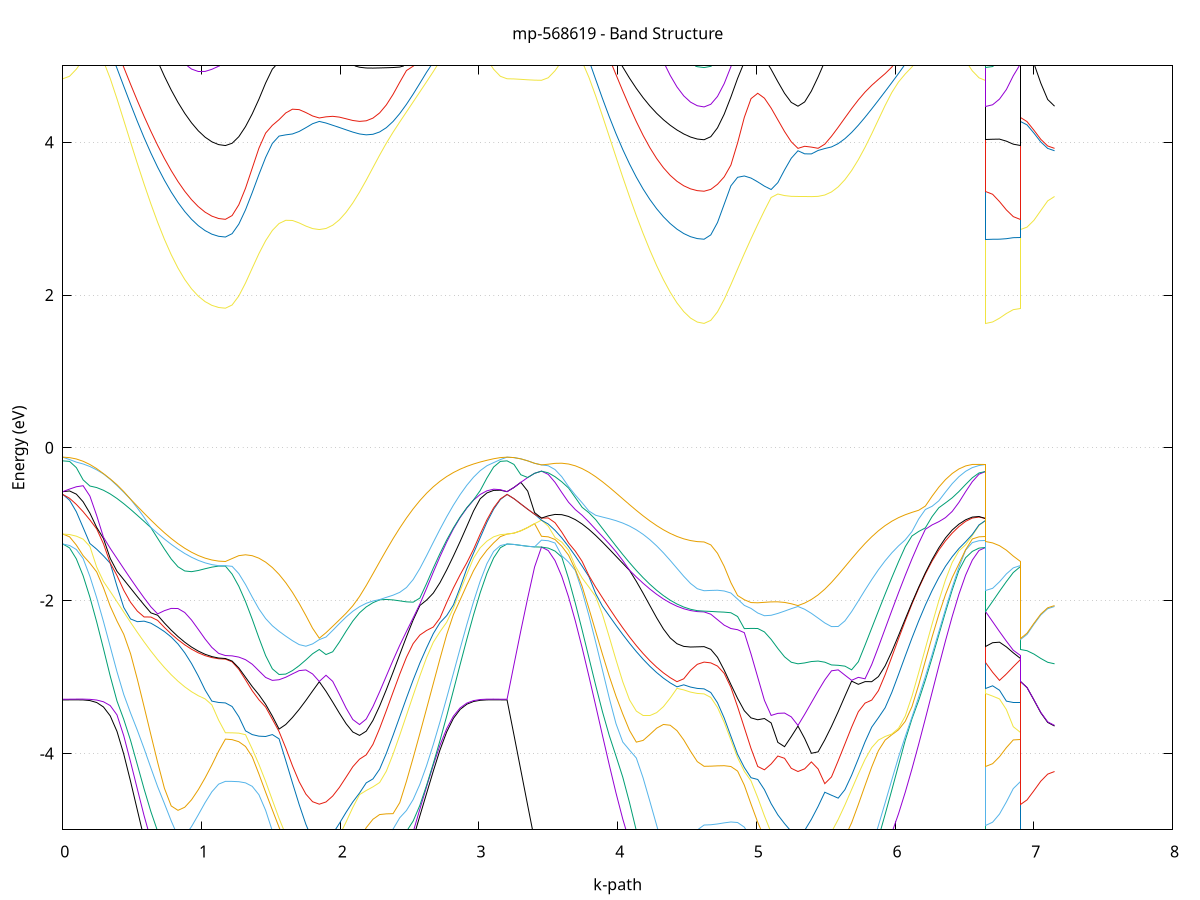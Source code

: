 set title 'mp-568619 - Band Structure'
set xlabel 'k-path'
set ylabel 'Energy (eV)'
set grid y
set yrange [-5:5]
set terminal png size 800,600
set output 'mp-568619_bands_gnuplot.png'
plot '-' using 1:2 with lines notitle, '-' using 1:2 with lines notitle, '-' using 1:2 with lines notitle, '-' using 1:2 with lines notitle, '-' using 1:2 with lines notitle, '-' using 1:2 with lines notitle, '-' using 1:2 with lines notitle, '-' using 1:2 with lines notitle, '-' using 1:2 with lines notitle, '-' using 1:2 with lines notitle, '-' using 1:2 with lines notitle, '-' using 1:2 with lines notitle, '-' using 1:2 with lines notitle, '-' using 1:2 with lines notitle, '-' using 1:2 with lines notitle, '-' using 1:2 with lines notitle, '-' using 1:2 with lines notitle, '-' using 1:2 with lines notitle, '-' using 1:2 with lines notitle, '-' using 1:2 with lines notitle, '-' using 1:2 with lines notitle, '-' using 1:2 with lines notitle, '-' using 1:2 with lines notitle, '-' using 1:2 with lines notitle, '-' using 1:2 with lines notitle, '-' using 1:2 with lines notitle, '-' using 1:2 with lines notitle, '-' using 1:2 with lines notitle, '-' using 1:2 with lines notitle, '-' using 1:2 with lines notitle, '-' using 1:2 with lines notitle, '-' using 1:2 with lines notitle, '-' using 1:2 with lines notitle, '-' using 1:2 with lines notitle, '-' using 1:2 with lines notitle, '-' using 1:2 with lines notitle, '-' using 1:2 with lines notitle, '-' using 1:2 with lines notitle, '-' using 1:2 with lines notitle, '-' using 1:2 with lines notitle, '-' using 1:2 with lines notitle, '-' using 1:2 with lines notitle, '-' using 1:2 with lines notitle, '-' using 1:2 with lines notitle, '-' using 1:2 with lines notitle, '-' using 1:2 with lines notitle, '-' using 1:2 with lines notitle, '-' using 1:2 with lines notitle, '-' using 1:2 with lines notitle, '-' using 1:2 with lines notitle, '-' using 1:2 with lines notitle, '-' using 1:2 with lines notitle, '-' using 1:2 with lines notitle, '-' using 1:2 with lines notitle, '-' using 1:2 with lines notitle, '-' using 1:2 with lines notitle, '-' using 1:2 with lines notitle, '-' using 1:2 with lines notitle, '-' using 1:2 with lines notitle, '-' using 1:2 with lines notitle, '-' using 1:2 with lines notitle, '-' using 1:2 with lines notitle, '-' using 1:2 with lines notitle, '-' using 1:2 with lines notitle
0.000000 -15.481987
0.048845 -15.474587
0.097691 -15.452187
0.146536 -15.414887
0.195381 -15.362787
0.244227 -15.295887
0.293072 -15.214487
0.341917 -15.118487
0.390763 -15.008087
0.439608 -14.883687
0.488453 -14.745387
0.537299 -14.593587
0.586144 -14.428687
0.634989 -14.251087
0.683835 -14.061587
0.732680 -13.860787
0.781525 -13.649987
0.830371 -13.430387
0.879216 -13.203987
0.928061 -12.973687
0.976907 -12.743487
1.025752 -12.519987
1.074597 -12.314787
1.123443 -12.150087
1.172288 -12.077187
1.172288 -12.077187
1.220632 -12.070887
1.268977 -12.052087
1.317321 -12.020887
1.365666 -11.977387
1.414010 -11.921987
1.462354 -11.854887
1.510699 -11.776587
1.559043 -11.687887
1.607387 -11.589387
1.655732 -11.482387
1.704076 -11.368387
1.752420 -11.249387
1.800765 -11.129187
1.849109 -11.027487
1.849109 -11.027487
1.897453 -11.159687
1.945798 -11.345987
1.994142 -11.556787
2.042486 -11.784187
2.090831 -12.022387
2.139175 -12.266587
2.187519 -12.512687
2.235864 -12.757587
2.284208 -12.998687
2.332552 -13.233987
2.380897 -13.461687
2.429241 -13.680687
2.477585 -13.889587
2.525930 -14.087887
2.574274 -14.274487
2.622619 -14.449087
2.670963 -14.611087
2.719307 -14.760087
2.767652 -14.895687
2.815996 -15.017687
2.864340 -15.125787
2.912685 -15.219887
2.961029 -15.299687
3.009373 -15.365187
3.057718 -15.416287
3.106062 -15.452787
3.154406 -15.474687
3.202751 -15.481987
3.202751 -15.481987
3.252373 -15.474387
3.301995 -15.451587
3.351617 -15.414087
3.401240 -15.363487
3.450862 -15.321187
3.450862 -15.321187
3.499707 -15.313787
3.548553 -15.291487
3.597398 -15.254387
3.646243 -15.202687
3.695089 -15.136187
3.743934 -15.055187
3.792779 -14.959787
3.841625 -14.850187
3.890470 -14.726587
3.939315 -14.589387
3.988161 -14.438787
4.037006 -14.275387
4.085851 -14.099687
4.134697 -13.912387
4.183542 -13.714587
4.232387 -13.507487
4.281233 -13.292987
4.330078 -13.073687
4.378923 -12.853487
4.427769 -12.638187
4.476614 -12.437087
4.525459 -12.264787
4.574305 -12.143187
4.623150 -12.098387
4.623150 -12.098387
4.671494 -12.092087
4.719839 -12.073087
4.768183 -12.041587
4.816527 -11.997587
4.864872 -11.941587
4.913216 -11.873587
4.961560 -11.794287
5.009905 -11.703987
5.058249 -11.603687
5.106594 -11.494087
5.154938 -11.376587
5.203282 -11.253187
5.251627 -11.127387
5.299971 -11.023087
5.299971 -11.023087
5.348315 -11.135187
5.396660 -11.297987
5.445004 -11.487987
5.493348 -11.698087
5.541693 -11.922287
5.590037 -12.155187
5.638381 -12.392287
5.686726 -12.629987
5.735070 -12.865287
5.783414 -13.095787
5.831759 -13.319687
5.880103 -13.535387
5.928447 -13.741687
5.976792 -13.937687
6.025136 -14.122487
6.073480 -14.295487
6.121825 -14.456087
6.170169 -14.603887
6.218513 -14.738487
6.266858 -14.859687
6.315202 -14.967087
6.363547 -15.060587
6.411891 -15.139887
6.460235 -15.205087
6.508580 -15.255787
6.556924 -15.292087
6.605268 -15.313887
6.653613 -15.321187
6.653613 -12.098387
6.703235 -12.096687
6.752857 -12.092087
6.802479 -12.085687
6.852102 -12.079687
6.901724 -12.077187
6.901724 -11.027487
6.951346 -11.027087
7.000968 -11.025987
7.050591 -11.024687
7.100213 -11.023487
7.149835 -11.023087
e
0.000000 -14.720287
0.048845 -14.712987
0.097691 -14.690987
0.146536 -14.654487
0.195381 -14.603387
0.244227 -14.537887
0.293072 -14.458087
0.341917 -14.364287
0.390763 -14.256587
0.439608 -14.135287
0.488453 -14.000987
0.537299 -13.854187
0.586144 -13.695387
0.634989 -13.525687
0.683835 -13.345987
0.732680 -13.157787
0.781525 -12.963087
0.830371 -12.764687
0.879216 -12.566287
0.928061 -12.373687
0.976907 -12.195287
1.025752 -12.043287
1.074597 -11.934487
1.123443 -11.884387
1.172288 -11.879987
1.172288 -11.879987
1.220632 -11.873987
1.268977 -11.855987
1.317321 -11.826187
1.365666 -11.784587
1.414010 -11.731687
1.462354 -11.667887
1.510699 -11.593587
1.559043 -11.509687
1.607387 -11.417187
1.655732 -11.317387
1.704076 -11.212387
1.752420 -11.105787
1.800765 -11.008987
1.849109 -10.999387
1.849109 -10.999387
1.897453 -10.950187
1.945798 -11.020187
1.994142 -11.144287
2.042486 -11.301587
2.090831 -11.483987
2.139175 -11.684287
2.187519 -11.895987
2.235864 -12.113887
2.284208 -12.333587
2.332552 -12.551687
2.380897 -12.765487
2.429241 -12.973087
2.477585 -13.172687
2.525930 -13.362987
2.574274 -13.543087
2.622619 -13.712087
2.670963 -13.869387
2.719307 -14.014287
2.767652 -14.146587
2.815996 -14.265687
2.864340 -14.371387
2.912685 -14.463387
2.961029 -14.541587
3.009373 -14.605787
3.057718 -14.655787
3.106062 -14.691587
3.154406 -14.713087
3.202751 -14.720287
3.202751 -14.720287
3.252373 -14.857887
3.301995 -14.986087
3.351617 -15.098987
3.401240 -15.194987
3.450862 -15.252387
3.450862 -15.252387
3.499707 -15.244987
3.548553 -15.222687
3.597398 -15.185587
3.646243 -15.133587
3.695089 -15.066987
3.743934 -14.985687
3.792779 -14.890087
3.841625 -14.780087
3.890470 -14.656087
3.939315 -14.518287
3.988161 -14.367087
4.037006 -14.202787
4.085851 -14.025887
4.134697 -13.837187
4.183542 -13.637187
4.232387 -13.426987
4.281233 -13.207787
4.330078 -12.981287
4.378923 -12.749487
4.427769 -12.515587
4.476614 -12.283787
4.525459 -12.060987
4.574305 -11.857587
4.623150 -11.706587
4.623150 -11.706587
4.671494 -11.700887
4.719839 -11.683987
4.768183 -11.655887
4.816527 -11.616887
4.864872 -11.567587
4.913216 -11.508587
4.961560 -11.440587
5.009905 -11.364887
5.058249 -11.282987
5.106594 -11.196987
5.154938 -11.110087
5.203282 -11.027387
5.251627 -10.966087
5.299971 -10.994087
5.299971 -10.994087
5.348315 -11.024487
5.396660 -11.185087
5.445004 -11.379987
5.493348 -11.595687
5.541693 -11.825187
5.590037 -12.062787
5.638381 -12.303887
5.686726 -12.544987
5.735070 -12.783087
5.783414 -13.015887
5.831759 -13.241687
5.880103 -13.459087
5.928447 -13.666687
5.976792 -13.863787
6.025136 -14.049487
6.073480 -14.223287
6.121825 -14.384587
6.170169 -14.532987
6.218513 -14.668087
6.266858 -14.789587
6.315202 -14.897387
6.363547 -14.991087
6.411891 -15.070687
6.460235 -15.135987
6.508580 -15.186887
6.556924 -15.223287
6.605268 -15.245187
6.653613 -15.252387
6.653613 -11.706587
6.703235 -11.751387
6.752857 -11.802787
6.802479 -11.843687
6.852102 -11.870487
6.901724 -11.879987
6.901724 -10.999387
6.951346 -10.998987
7.000968 -10.997687
7.050591 -10.995987
7.100213 -10.994587
7.149835 -10.994087
e
0.000000 -14.709887
0.048845 -14.702587
0.097691 -14.680587
0.146536 -14.643987
0.195381 -14.592887
0.244227 -14.527287
0.293072 -14.447387
0.341917 -14.353287
0.390763 -14.245187
0.439608 -14.123287
0.488453 -13.987887
0.537299 -13.839187
0.586144 -13.677687
0.634989 -13.503787
0.683835 -13.318187
0.732680 -13.121587
0.781525 -12.915187
0.830371 -12.700287
0.879216 -12.478787
0.928061 -12.253487
0.976907 -12.027887
1.025752 -11.807687
1.074597 -11.600587
1.123443 -11.417387
1.172288 -11.288087
1.172288 -11.288087
1.220632 -11.283287
1.268977 -11.268987
1.317321 -11.245487
1.365666 -11.213287
1.414010 -11.173087
1.462354 -11.126187
1.510699 -11.074087
1.559043 -11.018887
1.607387 -10.963287
1.655732 -10.910987
1.704076 -10.866587
1.752420 -10.836987
1.800765 -10.861587
1.849109 -10.893487
1.849109 -10.893487
1.897453 -10.919387
1.945798 -10.997387
1.994142 -11.122587
2.042486 -11.280887
2.090831 -11.464287
2.139175 -11.665587
2.187519 -11.878387
2.235864 -12.097287
2.284208 -12.317887
2.332552 -12.536787
2.380897 -12.751287
2.429241 -12.959487
2.477585 -13.159587
2.525930 -13.350487
2.574274 -13.530987
2.622619 -13.700287
2.670963 -13.857787
2.719307 -14.002987
2.767652 -14.135387
2.815996 -14.254687
2.864340 -14.360487
2.912685 -14.452687
2.961029 -14.530987
3.009373 -14.595287
3.057718 -14.645287
3.106062 -14.681187
3.154406 -14.702687
3.202751 -14.709887
3.202751 -14.709887
3.252373 -14.558387
3.301995 -14.388287
3.351617 -14.205487
3.401240 -14.010587
3.450862 -13.809987
3.450862 -13.809987
3.499707 -13.802887
3.548553 -13.781587
3.597398 -13.746087
3.646243 -13.696587
3.695089 -13.633087
3.743934 -13.555987
3.792779 -13.465287
3.841625 -13.361587
3.890470 -13.245187
3.939315 -13.116887
3.988161 -12.977387
4.037006 -12.827687
4.085851 -12.668987
4.134697 -12.503187
4.183542 -12.332387
4.232387 -12.159987
4.281233 -11.990587
4.330078 -11.830687
4.378923 -11.689287
4.427769 -11.578487
4.476614 -11.512587
4.525459 -11.504787
4.574305 -11.562387
4.623150 -11.663387
4.623150 -11.663387
4.671494 -11.657787
4.719839 -11.640987
4.768183 -11.613087
4.816527 -11.574587
4.864872 -11.525887
4.913216 -11.467487
4.961560 -11.400287
5.009905 -11.325687
5.058249 -11.244987
5.106594 -11.160487
5.154938 -11.075187
5.203282 -10.994187
5.251627 -10.928387
5.299971 -10.893487
5.299971 -10.893487
5.348315 -10.865587
5.396660 -10.810887
5.445004 -10.814887
5.493348 -10.866687
5.541693 -10.957287
5.590037 -11.081187
5.638381 -11.231387
5.686726 -11.400687
5.735070 -11.582087
5.783414 -11.770087
5.831759 -11.960087
5.880103 -12.148387
5.928447 -12.332387
5.976792 -12.509987
6.025136 -12.679587
6.073480 -12.839787
6.121825 -12.989587
6.170169 -13.128387
6.218513 -13.255287
6.266858 -13.369987
6.315202 -13.471987
6.363547 -13.560987
6.411891 -13.636687
6.460235 -13.698887
6.508580 -13.747387
6.556924 -13.782187
6.605268 -13.803087
6.653613 -13.809987
6.653613 -11.663387
6.703235 -11.609987
6.752857 -11.532387
6.802479 -11.447687
6.852102 -11.358887
6.901724 -11.288087
6.901724 -10.893487
6.951346 -10.893487
7.000968 -10.893487
7.050591 -10.893487
7.100213 -10.893487
7.149835 -10.893487
e
0.000000 -12.706687
0.048845 -12.699987
0.097691 -12.679887
0.146536 -12.646287
0.195381 -12.599487
0.244227 -12.539687
0.293072 -12.467087
0.341917 -12.382087
0.390763 -12.285087
0.439608 -12.176687
0.488453 -12.057887
0.537299 -11.929587
0.586144 -11.793587
0.634989 -11.651887
0.683835 -11.507587
0.732680 -11.364787
0.781525 -11.228987
0.830371 -11.107787
0.879216 -11.010687
0.928061 -10.948587
0.976907 -10.930987
1.025752 -10.961387
1.074597 -11.033487
1.123443 -11.133887
1.172288 -11.234287
1.172288 -11.234287
1.220632 -11.229687
1.268977 -11.215987
1.317321 -11.193487
1.365666 -11.162787
1.414010 -11.124687
1.462354 -11.080387
1.510699 -11.031487
1.559043 -10.980287
1.607387 -10.929787
1.655732 -10.884087
1.704076 -10.848787
1.752420 -10.832087
1.800765 -10.819987
1.849109 -10.806287
1.849109 -10.806287
1.897453 -10.820987
1.945798 -10.746787
1.994142 -10.659787
2.042486 -10.592487
2.090831 -10.556187
2.139175 -10.557987
2.187519 -10.599987
2.235864 -10.678287
2.284208 -10.785487
2.332552 -10.913987
2.380897 -11.056387
2.429241 -11.206787
2.477585 -11.360287
2.525930 -11.513187
2.574274 -11.662487
2.622619 -11.806087
2.670963 -11.942087
2.719307 -12.069287
2.767652 -12.186587
2.815996 -12.293187
2.864340 -12.388487
2.912685 -12.471887
2.961029 -12.543087
3.009373 -12.601687
3.057718 -12.647587
3.106062 -12.680387
3.154406 -12.700087
3.202751 -12.706687
3.202751 -12.706687
3.252373 -12.908787
3.301995 -13.138087
3.351617 -13.366187
3.401240 -13.589287
3.450862 -13.799487
3.450862 -13.799487
3.499707 -13.792387
3.548553 -13.770987
3.597398 -13.735487
3.646243 -13.685887
3.695089 -13.622287
3.743934 -13.544887
3.792779 -13.453887
3.841625 -13.349387
3.890470 -13.231787
3.939315 -13.101187
3.988161 -12.958187
4.037006 -12.803287
4.085851 -12.637087
4.134697 -12.460687
4.183542 -12.275187
4.232387 -12.082387
4.281233 -11.884587
4.330078 -11.684787
4.378923 -11.487687
4.427769 -11.299787
4.476614 -11.130687
4.525459 -10.993487
4.574305 -10.904787
4.623150 -10.876087
4.623150 -10.876087
4.671494 -10.872887
4.719839 -10.863387
4.768183 -10.848287
4.816527 -10.828387
4.864872 -10.804987
4.913216 -10.779987
4.961560 -10.756087
5.009905 -10.736287
5.058249 -10.724687
5.106594 -10.725887
5.154938 -10.744587
5.203282 -10.783487
5.251627 -10.828587
5.299971 -10.812587
5.299971 -10.812587
5.348315 -10.807187
5.396660 -10.792987
5.445004 -10.807487
5.493348 -10.857187
5.541693 -10.944987
5.590037 -11.067087
5.638381 -11.216487
5.686726 -11.385487
5.735070 -11.567187
5.783414 -11.755487
5.831759 -11.945887
5.880103 -12.134787
5.928447 -12.319187
5.976792 -12.497287
6.025136 -12.667187
6.073480 -12.827687
6.121825 -12.977887
6.170169 -13.116787
6.218513 -13.243987
6.266858 -13.358887
6.315202 -13.460987
6.363547 -13.550087
6.411891 -13.625887
6.460235 -13.688187
6.508580 -13.736787
6.556924 -13.771587
6.605268 -13.792487
6.653613 -13.799487
6.653613 -10.876087
6.703235 -10.912087
6.752857 -10.985487
6.802479 -11.071687
6.852102 -11.162687
6.901724 -11.234287
6.901724 -10.806287
6.951346 -10.806887
7.000968 -10.808487
7.050591 -10.810387
7.100213 -10.811987
7.149835 -10.812587
e
0.000000 -12.654787
0.048845 -12.648087
0.097691 -12.627887
0.146536 -12.594387
0.195381 -12.547587
0.244227 -12.487687
0.293072 -12.414987
0.341917 -12.329787
0.390763 -12.232487
0.439608 -12.123687
0.488453 -12.003887
0.537299 -11.873987
0.586144 -11.734987
0.634989 -11.588187
0.683835 -11.435387
0.732680 -11.278787
0.781525 -11.122087
0.830371 -10.970387
0.879216 -10.830787
0.928061 -10.713087
0.976907 -10.628587
1.025752 -10.586487
1.074597 -10.586187
1.123443 -10.609387
1.172288 -10.623487
1.172288 -10.623487
1.220632 -10.621287
1.268977 -10.614687
1.317321 -10.604487
1.365666 -10.591587
1.414010 -10.577687
1.462354 -10.564587
1.510699 -10.555387
1.559043 -10.553287
1.607387 -10.562687
1.655732 -10.587987
1.704076 -10.632887
1.752420 -10.697187
1.800765 -10.761987
1.849109 -10.804187
1.849109 -10.804187
1.897453 -10.736587
1.945798 -10.651087
1.994142 -10.577187
2.042486 -10.525487
2.090831 -10.502787
2.139175 -10.512787
2.187519 -10.556887
2.235864 -10.633387
2.284208 -10.737987
2.332552 -10.864287
2.380897 -11.005287
2.429241 -11.154887
2.477585 -11.307987
2.525930 -11.460687
2.574274 -11.609887
2.622619 -11.753487
2.670963 -11.889587
2.719307 -12.016887
2.767652 -12.134287
2.815996 -12.240987
2.864340 -12.336287
2.912685 -12.419787
2.961029 -12.491087
3.009373 -12.549787
3.057718 -12.595587
3.106062 -12.628487
3.154406 -12.648287
3.202751 -12.654787
3.202751 -12.654787
3.252373 -12.463687
3.301995 -12.270487
3.351617 -12.112587
3.401240 -12.007387
3.450862 -11.970187
3.450862 -11.970187
3.499707 -11.963887
3.548553 -11.944887
3.597398 -11.913487
3.646243 -11.869587
3.695089 -11.813687
3.743934 -11.745887
3.792779 -11.666887
3.841625 -11.577087
3.890470 -11.477387
3.939315 -11.368787
3.988161 -11.252587
4.037006 -11.130687
4.085851 -11.005687
4.134697 -10.880887
4.183542 -10.760987
4.232387 -10.652387
4.281233 -10.563587
4.330078 -10.504287
4.378923 -10.483887
4.427769 -10.507287
4.476614 -10.569387
4.525459 -10.651787
4.574305 -10.722387
4.623150 -10.748587
4.623150 -10.748587
4.671494 -10.745487
4.719839 -10.736287
4.768183 -10.721387
4.816527 -10.701687
4.864872 -10.678587
4.913216 -10.653687
4.961560 -10.629687
5.009905 -10.609587
5.058249 -10.597487
5.106594 -10.598687
5.154938 -10.618587
5.203282 -10.662687
5.251627 -10.733587
5.299971 -10.811287
5.299971 -10.811287
5.348315 -10.756687
5.396660 -10.674587
5.445004 -10.569287
5.493348 -10.468487
5.541693 -10.385787
5.590037 -10.329587
5.638381 -10.305487
5.686726 -10.316087
5.735070 -10.359987
5.783414 -10.432887
5.831759 -10.528487
5.880103 -10.640187
5.928447 -10.762087
5.976792 -10.889087
6.025136 -11.017087
6.073480 -11.143087
6.121825 -11.264487
6.170169 -11.379487
6.218513 -11.486587
6.266858 -11.584687
6.315202 -11.672887
6.363547 -11.750387
6.411891 -11.816787
6.460235 -11.871687
6.508580 -11.914587
6.556924 -11.945487
6.605268 -11.963987
6.653613 -11.970187
6.653613 -10.748587
6.703235 -10.723887
6.752857 -10.683887
6.802479 -10.651087
6.852102 -10.630487
6.901724 -10.623487
6.901724 -10.804187
6.951346 -10.804787
7.000968 -10.806587
7.050591 -10.808787
7.100213 -10.810587
7.149835 -10.811287
e
0.000000 -7.651087
0.048845 -7.645087
0.097691 -7.627087
0.146536 -7.597287
0.195381 -7.555987
0.244227 -7.503687
0.293072 -7.441287
0.341917 -7.369787
0.390763 -7.290987
0.439608 -7.207387
0.488453 -7.122787
0.537299 -7.043187
0.586144 -6.977687
0.634989 -6.939987
0.683835 -6.951887
0.732680 -7.058187
0.781525 -7.250287
0.830371 -7.478387
0.879216 -7.706787
0.928061 -7.913887
0.976907 -8.094287
1.025752 -8.261487
1.074597 -8.415787
1.123443 -8.525387
1.172288 -8.564687
1.172288 -8.564687
1.220632 -8.558087
1.268977 -8.538487
1.317321 -8.505987
1.365666 -8.460887
1.414010 -8.403487
1.462354 -8.334487
1.510699 -8.254787
1.559043 -8.165487
1.607387 -8.068487
1.655732 -7.966487
1.704076 -7.863887
1.752420 -7.767587
1.800765 -7.688987
1.849109 -7.642787
1.849109 -7.642787
1.897453 -7.662887
1.945798 -7.657187
1.994142 -7.618787
2.042486 -7.559287
2.090831 -7.513687
2.139175 -7.485087
2.187519 -7.439787
2.235864 -7.362987
2.284208 -7.257087
2.332552 -7.133387
2.380897 -7.009187
2.429241 -6.904887
2.477585 -6.841887
2.525930 -6.847187
2.574274 -6.889687
2.622619 -6.956387
2.670963 -7.037187
2.719307 -7.124287
2.767652 -7.211887
2.815996 -7.296187
2.864340 -7.374587
2.912685 -7.445187
2.961029 -7.506587
3.009373 -7.557887
3.057718 -7.598387
3.106062 -7.627587
3.154406 -7.645187
3.202751 -7.651087
3.202751 -7.651087
3.252373 -7.948387
3.301995 -8.229187
3.351617 -8.449787
3.401240 -8.592687
3.450862 -8.642487
3.450862 -8.642487
3.499707 -8.635587
3.548553 -8.615187
3.597398 -8.581187
3.646243 -8.533787
3.695089 -8.473387
3.743934 -8.400187
3.792779 -8.314887
3.841625 -8.218087
3.890470 -8.110987
3.939315 -7.994987
3.988161 -7.872487
4.037006 -7.747287
4.085851 -7.625587
4.134697 -7.517987
4.183542 -7.442487
4.232387 -7.426187
4.281233 -7.502787
4.330078 -7.706287
4.378923 -7.954087
4.427769 -8.171687
4.476614 -8.335287
4.525459 -8.435487
4.574305 -8.478787
4.623150 -8.488087
4.623150 -8.488087
4.671494 -8.481187
4.719839 -8.460687
4.768183 -8.426487
4.816527 -8.378887
4.864872 -8.318187
4.913216 -8.244887
4.961560 -8.159587
5.009905 -8.063287
5.058249 -7.957487
5.106594 -7.844787
5.154938 -7.729887
5.203282 -7.622387
5.251627 -7.541987
5.299971 -7.523287
5.299971 -7.523287
5.348315 -7.542787
5.396660 -7.588487
5.445004 -7.628687
5.493348 -7.634787
5.541693 -7.596587
5.590037 -7.514587
5.638381 -7.398187
5.686726 -7.279987
5.735070 -7.219487
5.783414 -7.207187
5.831759 -7.231287
5.880103 -7.292787
5.928447 -7.385987
5.976792 -7.500287
6.025136 -7.625987
6.073480 -7.755287
6.121825 -7.882987
6.170169 -8.005487
6.218513 -8.120487
6.266858 -8.226087
6.315202 -8.321287
6.363547 -8.404987
6.411891 -8.476787
6.460235 -8.535987
6.508580 -8.582387
6.556924 -8.615687
6.605268 -8.635787
6.653613 -8.642487
6.653613 -8.488087
6.703235 -8.489487
6.752857 -8.501987
6.802479 -8.529187
6.852102 -8.554787
6.901724 -8.564687
6.901724 -7.642787
6.951346 -7.633787
7.000968 -7.608587
7.050591 -7.572887
7.100213 -7.538387
7.149835 -7.523287
e
0.000000 -7.588087
0.048845 -7.581987
0.097691 -7.563887
0.146536 -7.533987
0.195381 -7.492587
0.244227 -7.440087
0.293072 -7.377487
0.341917 -7.305687
0.390763 -7.226287
0.439608 -7.141787
0.488453 -7.055887
0.537299 -6.975087
0.586144 -6.910787
0.634989 -6.882287
0.683835 -6.912487
0.732680 -6.990487
0.781525 -7.111687
0.830371 -7.271687
0.879216 -7.444787
0.928061 -7.606587
0.976907 -7.822787
1.025752 -7.992787
1.074597 -8.067987
1.123443 -8.081987
1.172288 -8.079187
1.172288 -8.079187
1.220632 -8.072587
1.268977 -8.052787
1.317321 -8.020087
1.365666 -7.974887
1.414010 -7.917787
1.462354 -7.850187
1.510699 -7.774187
1.559043 -7.694487
1.607387 -7.619987
1.655732 -7.565987
1.704076 -7.547287
1.752420 -7.563787
1.800765 -7.600787
1.849109 -7.636887
1.849109 -7.636887
1.897453 -7.614887
1.945798 -7.588887
1.994142 -7.544387
2.042486 -7.481087
2.090831 -7.407287
2.139175 -7.353887
2.187519 -7.303187
2.235864 -7.230187
2.284208 -7.136887
2.332552 -7.034987
2.380897 -6.940687
2.429241 -6.870787
2.477585 -6.835787
2.525930 -6.820787
2.574274 -6.846587
2.622619 -6.903487
2.670963 -6.978887
2.719307 -7.062987
2.767652 -7.149187
2.815996 -7.232887
2.864340 -7.311087
2.912685 -7.381587
2.961029 -7.443087
3.009373 -7.494487
3.057718 -7.535087
3.106062 -7.564387
3.154406 -7.582087
3.202751 -7.588087
3.202751 -7.588087
3.252373 -7.255787
3.301995 -6.867087
3.351617 -6.456887
3.401240 -6.029787
3.450862 -5.594987
3.450862 -5.594987
3.499707 -5.590787
3.548553 -5.578387
3.597398 -5.558087
3.646243 -5.531087
3.695089 -5.498787
3.743934 -5.463587
3.792779 -5.429487
3.841625 -5.404187
3.890470 -5.402587
3.939315 -5.445787
3.988161 -5.559087
4.037006 -5.756687
4.085851 -6.026087
4.134697 -6.339387
4.183542 -6.670587
4.232387 -6.997987
4.281233 -7.289587
4.330078 -7.486487
4.378923 -7.627987
4.427769 -7.761787
4.476614 -7.898987
4.525459 -8.021887
4.574305 -8.093587
4.623150 -8.097187
4.623150 -8.097187
4.671494 -8.091387
4.719839 -8.074087
4.768183 -8.045687
4.816527 -8.006687
4.864872 -7.958087
4.913216 -7.901287
4.961560 -7.838187
5.009905 -7.771787
5.058249 -7.705887
5.106594 -7.645287
5.154938 -7.595287
5.203282 -7.558787
5.251627 -7.534687
5.299971 -7.514287
5.299971 -7.514287
5.348315 -7.533787
5.396660 -7.573887
5.445004 -7.597187
5.493348 -7.587287
5.541693 -7.536287
5.590037 -7.443787
5.638381 -7.315887
5.686726 -7.165487
5.735070 -6.990787
5.783414 -6.784187
5.831759 -6.557687
5.880103 -6.321487
5.928447 -6.085487
5.976792 -5.862887
6.025136 -5.669587
6.073480 -5.522087
6.121825 -5.428987
6.170169 -5.386587
6.218513 -5.381787
6.266858 -5.399887
6.315202 -5.430187
6.363547 -5.465287
6.411891 -5.500387
6.460235 -5.532287
6.508580 -5.558887
6.556924 -5.578687
6.605268 -5.590887
6.653613 -5.594987
6.653613 -8.097187
6.703235 -8.162687
6.752857 -8.192087
6.802479 -8.163687
6.852102 -8.108887
6.901724 -8.079187
6.901724 -7.636887
6.951346 -7.627787
7.000968 -7.602187
7.050591 -7.565587
7.100213 -7.529987
7.149835 -7.514287
e
0.000000 -3.299787
0.048845 -3.299387
0.097691 -3.298787
0.146536 -3.300087
0.195381 -3.308587
0.244227 -3.333987
0.293072 -3.392187
0.341917 -3.508687
0.390763 -3.712487
0.439608 -4.009887
0.488453 -4.365687
0.537299 -4.740587
0.586144 -5.114087
0.634989 -5.479687
0.683835 -5.841987
0.732680 -6.206387
0.781525 -6.569187
0.830371 -6.922387
0.879216 -7.256787
0.928061 -7.555587
0.976907 -7.706387
1.025752 -7.757087
1.074597 -7.739187
1.123443 -7.667487
1.172288 -7.604287
1.172288 -7.604287
1.220632 -7.599287
1.268977 -7.584487
1.317321 -7.560387
1.365666 -7.527887
1.414010 -7.487987
1.462354 -7.442687
1.510699 -7.393687
1.559043 -7.342487
1.607387 -7.287787
1.655732 -7.229087
1.704076 -7.235187
1.752420 -7.277987
1.800765 -7.319587
1.849109 -7.336087
1.849109 -7.336087
1.897453 -7.324487
1.945798 -7.306387
1.994142 -7.293887
2.042486 -7.269187
2.090831 -7.236287
2.139175 -7.143387
2.187519 -6.971987
2.235864 -6.761487
2.284208 -6.524887
2.332552 -6.267987
2.380897 -5.994887
2.429241 -5.709087
2.477585 -5.414487
2.525930 -5.115487
2.574274 -4.817687
2.622619 -4.524087
2.670963 -4.232487
2.719307 -3.954687
2.767652 -3.718887
2.815996 -3.541687
2.864340 -3.424487
2.912685 -3.356087
2.961029 -3.320787
3.009373 -3.304887
3.057718 -3.299487
3.106062 -3.298687
3.154406 -3.299387
3.202751 -3.299787
3.202751 -3.299787
3.252373 -3.756687
3.301995 -4.219887
3.351617 -4.681687
3.401240 -5.139187
3.450862 -5.584087
3.450862 -5.584087
3.499707 -5.579787
3.548553 -5.567387
3.597398 -5.547087
3.646243 -5.520087
3.695089 -5.487887
3.743934 -5.452887
3.792779 -5.418987
3.841625 -5.390987
3.890470 -5.374887
3.939315 -5.381487
3.988161 -5.428187
4.037006 -5.535987
4.085851 -5.719287
4.134697 -5.964787
4.183542 -6.234387
4.232387 -6.498287
4.281233 -6.747087
4.330078 -6.983687
4.378923 -7.203087
4.427769 -7.393787
4.476614 -7.580887
4.525459 -7.785587
4.574305 -7.959887
4.623150 -8.048187
4.623150 -8.048187
4.671494 -8.042187
4.719839 -8.024287
4.768183 -7.994687
4.816527 -7.953687
4.864872 -7.901787
4.913216 -7.839887
4.961560 -7.769087
5.009905 -7.691387
5.058249 -7.609687
5.106594 -7.528887
5.154938 -7.456487
5.203282 -7.401987
5.251627 -7.371787
5.299971 -7.364387
5.299971 -7.364387
5.348315 -7.354787
5.396660 -7.301787
5.445004 -7.212287
5.493348 -7.124487
5.541693 -7.109987
5.590037 -7.126387
5.638381 -7.125387
5.686726 -7.066087
5.735070 -6.910887
5.783414 -6.705987
5.831759 -6.481787
5.880103 -6.250587
5.928447 -6.023287
5.976792 -5.812887
6.025136 -5.633887
6.073480 -5.499787
6.121825 -5.416087
6.170169 -5.377487
6.218513 -5.372587
6.266858 -5.389987
6.315202 -5.419687
6.363547 -5.454487
6.411891 -5.489487
6.460235 -5.521287
6.508580 -5.547887
6.556924 -5.567687
6.605268 -5.579887
6.653613 -5.584087
6.653613 -8.048187
6.703235 -7.945887
6.752857 -7.801187
6.802479 -7.646587
6.852102 -7.563887
6.901724 -7.604287
6.901724 -7.336087
6.951346 -7.338987
7.000968 -7.346287
7.050591 -7.355087
7.100213 -7.361787
7.149835 -7.364387
e
0.000000 -3.291187
0.048845 -3.290687
0.097691 -3.289787
0.146536 -3.289687
0.195381 -3.292487
0.244227 -3.301587
0.293072 -3.324187
0.341917 -3.374587
0.390763 -3.496387
0.439608 -3.770287
0.488453 -4.110487
0.537299 -4.465687
0.586144 -4.816087
0.634989 -5.131987
0.683835 -5.372687
0.732680 -5.520487
0.781525 -5.649587
0.830371 -5.857387
0.879216 -6.114487
0.928061 -6.385987
0.976907 -6.654487
1.025752 -6.907687
1.074597 -7.133787
1.123443 -7.318287
1.172288 -7.414687
1.172288 -7.414687
1.220632 -7.410187
1.268977 -7.397187
1.317321 -7.375987
1.365666 -7.347787
1.414010 -7.314187
1.462354 -7.277887
1.510699 -7.242387
1.559043 -7.213087
1.607387 -7.196187
1.655732 -7.191087
1.704076 -7.122187
1.752420 -7.011087
1.800765 -6.887987
1.849109 -6.786187
1.849109 -6.786187
1.897453 -6.887187
1.945798 -7.014087
1.994142 -7.132087
2.042486 -7.216087
2.090831 -7.190287
2.139175 -7.054487
2.187519 -6.874987
2.235864 -6.664287
2.284208 -6.429387
2.332552 -6.174687
2.380897 -5.903887
2.429241 -5.620287
2.477585 -5.327187
2.525930 -5.028387
2.574274 -4.728887
2.622619 -4.435887
2.670963 -4.152387
2.719307 -3.892887
2.767652 -3.675887
2.815996 -3.512687
2.864340 -3.404787
2.912685 -3.341687
2.961029 -3.309187
3.009373 -3.294787
3.057718 -3.290087
3.106062 -3.289787
3.154406 -3.290787
3.202751 -3.291187
3.202751 -3.291187
3.252373 -2.840187
3.301995 -2.395087
3.351617 -1.965987
3.401240 -1.559787
3.450862 -1.299387
3.450862 -1.299387
3.499707 -1.344587
3.548553 -1.476387
3.597398 -1.683887
3.646243 -1.952487
3.695089 -2.267987
3.743934 -2.617187
3.792779 -2.989187
3.841625 -3.374187
3.890470 -3.763487
3.939315 -4.148487
3.988161 -4.518387
4.037006 -4.859687
4.085851 -5.158787
4.134697 -5.416087
4.183542 -5.644187
4.232387 -5.876887
4.281233 -6.188187
4.330078 -6.523887
4.378923 -6.842687
4.427769 -7.115187
4.476614 -7.276487
4.525459 -7.298887
4.574305 -7.251687
4.623150 -7.217687
4.623150 -7.217687
4.671494 -7.213487
4.719839 -7.200887
4.768183 -7.180787
4.816527 -7.154187
4.864872 -7.122987
4.913216 -7.089887
4.961560 -7.058587
5.009905 -7.033587
5.058249 -7.019687
5.106594 -7.019087
5.154938 -7.028787
5.203282 -7.040087
5.251627 -7.044387
5.299971 -7.040587
5.299971 -7.040587
5.348315 -7.036787
5.396660 -7.019187
5.445004 -7.002487
5.493348 -6.972087
5.541693 -6.853187
5.590037 -6.672187
5.638381 -6.459887
5.686726 -6.224487
5.735070 -5.969687
5.783414 -5.699087
5.831759 -5.510087
5.880103 -5.411387
5.928447 -5.250987
5.976792 -5.039587
6.025136 -4.788887
6.073480 -4.507887
6.121825 -4.202987
6.170169 -3.879887
6.218513 -3.544287
6.266858 -3.202187
6.315202 -2.860287
6.363547 -2.525887
6.411891 -2.207987
6.460235 -1.917187
6.508580 -1.666387
6.556924 -1.469987
6.605268 -1.343387
6.653613 -1.299387
6.653613 -7.217687
6.703235 -7.250287
6.752857 -7.336487
6.802479 -7.447787
6.852102 -7.486287
6.901724 -7.414687
6.901724 -6.786187
6.951346 -6.810087
7.000968 -6.871787
7.050591 -6.948687
7.100213 -7.014087
7.149835 -7.040587
e
0.000000 -1.259287
0.048845 -1.309887
0.097691 -1.453887
0.146536 -1.674687
0.195381 -1.954887
0.244227 -2.278087
0.293072 -2.628687
0.341917 -2.987787
0.390763 -3.314887
0.439608 -3.555187
0.488453 -3.829687
0.537299 -4.147487
0.586144 -4.466087
0.634989 -4.761987
0.683835 -5.020787
0.732680 -5.232487
0.781525 -5.367387
0.830371 -5.457587
0.879216 -5.690887
0.928061 -5.991387
0.976907 -6.291687
1.025752 -6.571887
1.074597 -6.815787
1.123443 -6.995987
1.172288 -7.066187
1.172288 -7.066187
1.220632 -7.061287
1.268977 -7.046587
1.317321 -7.022587
1.365666 -6.989887
1.414010 -6.949487
1.462354 -6.902887
1.510699 -6.852187
1.559043 -6.799887
1.607387 -6.749787
1.655732 -6.706787
1.704076 -6.677987
1.752420 -6.672787
1.800765 -6.702087
1.849109 -6.764687
1.849109 -6.764687
1.897453 -6.703487
1.945798 -6.654887
1.994142 -6.588087
2.042486 -6.486487
2.090831 -6.348887
2.139175 -6.179387
2.187519 -5.982487
2.235864 -5.762587
2.284208 -5.523687
2.332552 -5.272387
2.380897 -5.098287
2.429241 -5.085587
2.477585 -5.021487
2.525930 -4.885187
2.574274 -4.679187
2.622619 -4.418187
2.670963 -4.132587
2.719307 -3.832087
2.767652 -3.511187
2.815996 -3.176587
2.864340 -2.838387
2.912685 -2.505687
2.961029 -2.187987
3.009373 -1.896087
3.057718 -1.642387
3.106062 -1.441287
3.154406 -1.307787
3.202751 -1.259287
3.202751 -1.259287
3.252373 -1.264887
3.301995 -1.277087
3.351617 -1.288787
3.401240 -1.296687
3.450862 -1.299387
3.450862 -1.299387
3.499707 -1.312687
3.548553 -1.351487
3.597398 -1.430587
3.646243 -1.712687
3.695089 -2.035387
3.743934 -2.384487
3.792779 -2.746787
3.841625 -3.108687
3.890470 -3.453987
3.939315 -3.764587
3.988161 -4.034887
4.037006 -4.311687
4.085851 -4.646087
4.134697 -5.010887
4.183542 -5.372487
4.232387 -5.670087
4.281233 -5.794887
4.330078 -5.788987
4.378923 -5.740687
4.427769 -5.901487
4.476614 -6.157087
4.525459 -6.393387
4.574305 -6.578187
4.623150 -6.655687
4.623150 -6.655687
4.671494 -6.652387
4.719839 -6.642887
4.768183 -6.627987
4.816527 -6.609487
4.864872 -6.589787
4.913216 -6.573087
4.961560 -6.565187
5.009905 -6.573987
5.058249 -6.608387
5.106594 -6.674487
5.154938 -6.769387
5.203282 -6.878687
5.251627 -6.976487
5.299971 -7.022187
5.299971 -7.022187
5.348315 -6.988887
5.396660 -6.924887
5.445004 -6.843387
5.493348 -6.734687
5.541693 -6.593987
5.590037 -6.423387
5.638381 -6.226687
5.686726 -6.006987
5.735070 -5.768587
5.783414 -5.548687
5.831759 -5.405687
5.880103 -5.108187
5.928447 -4.797587
5.976792 -4.477987
6.025136 -4.152887
6.073480 -3.828487
6.121825 -3.547887
6.170169 -3.307387
6.218513 -3.039187
6.266858 -2.749387
6.315202 -2.448687
6.363547 -2.148587
6.411891 -1.860987
6.460235 -1.604487
6.508580 -1.438487
6.556924 -1.355487
6.605268 -1.312687
6.653613 -1.299387
6.653613 -6.655687
6.703235 -6.681187
6.752857 -6.755687
6.802479 -6.868787
6.852102 -6.995287
6.901724 -7.066187
6.901724 -6.764687
6.951346 -6.789387
7.000968 -6.852587
7.050591 -6.930487
7.100213 -6.995887
7.149835 -7.022187
e
0.000000 -1.259187
0.048845 -1.278287
0.097691 -1.331287
0.146536 -1.449087
0.195381 -1.682887
0.244227 -1.961687
0.293072 -2.272687
0.341917 -2.602087
0.390763 -2.931787
0.439608 -3.229587
0.488453 -3.471087
0.537299 -3.696687
0.586144 -3.937187
0.634989 -4.189587
0.683835 -4.436287
0.732680 -4.657087
0.781525 -4.883587
0.830371 -5.088187
0.879216 -5.079787
0.928061 -4.958187
0.976907 -4.803987
1.025752 -4.644987
1.074597 -4.502987
1.123443 -4.402687
1.172288 -4.366187
1.172288 -4.366187
1.220632 -4.366687
1.268977 -4.370487
1.317321 -4.385787
1.365666 -4.431387
1.414010 -4.541387
1.462354 -4.745687
1.510699 -5.015587
1.559043 -5.302087
1.607387 -5.580387
1.655732 -5.837587
1.704076 -6.063587
1.752420 -6.248487
1.800765 -6.379487
1.849109 -6.431387
1.849109 -6.431387
1.897453 -6.375587
1.945798 -6.238487
1.994142 -6.064287
2.042486 -5.871187
2.090831 -5.665787
2.139175 -5.453387
2.187519 -5.244587
2.235864 -5.072187
2.284208 -5.009887
2.332552 -5.036287
2.380897 -4.991687
2.429241 -4.842387
2.477585 -4.747587
2.525930 -4.603487
2.574274 -4.404287
2.622619 -4.160587
2.670963 -3.884687
2.719307 -3.586387
2.767652 -3.273187
2.815996 -2.951587
2.864340 -2.628887
2.912685 -2.313387
2.961029 -2.014487
3.009373 -1.743687
3.057718 -1.516187
3.106062 -1.355687
3.154406 -1.279387
3.202751 -1.259187
3.202751 -1.259187
3.252373 -1.264887
3.301995 -1.276987
3.351617 -1.288787
3.401240 -1.296687
3.450862 -1.208587
3.450862 -1.208587
3.499707 -1.216187
3.548553 -1.246187
3.597398 -1.413587
3.646243 -1.495587
3.695089 -1.606287
3.743934 -1.876487
3.792779 -2.194287
3.841625 -2.543287
3.890470 -2.908587
3.939315 -3.274587
3.988161 -3.611587
4.037006 -3.851487
4.085851 -3.957487
4.134697 -4.060487
4.183542 -4.321287
4.232387 -4.628287
4.281233 -4.941787
4.330078 -5.247087
4.378923 -5.501687
4.427769 -5.483187
4.476614 -5.324487
4.525459 -5.150787
4.574305 -5.002187
4.623150 -4.937887
4.623150 -4.937887
4.671494 -4.934187
4.719839 -4.923787
4.768183 -4.909487
4.816527 -4.897987
4.864872 -4.905187
4.913216 -4.965287
4.961560 -5.111587
5.009905 -5.322087
5.058249 -5.548887
5.106594 -5.762487
5.154938 -5.948487
5.203282 -6.096087
5.251627 -6.191987
5.299971 -6.224487
5.299971 -6.224487
5.348315 -6.194687
5.396660 -6.113387
5.445004 -5.990287
5.493348 -5.832187
5.541693 -5.647487
5.590037 -5.452487
5.638381 -5.330387
5.686726 -5.391587
5.735070 -5.475487
5.783414 -5.479287
5.831759 -5.228087
5.880103 -4.942987
5.928447 -4.646687
5.976792 -4.344587
6.025136 -4.047287
6.073480 -3.779187
6.121825 -3.524487
6.170169 -3.260987
6.218513 -2.993087
6.266858 -2.706387
6.315202 -2.408987
6.363547 -2.111787
6.411891 -1.825887
6.460235 -1.563687
6.508580 -1.339587
6.556924 -1.240587
6.605268 -1.215987
6.653613 -1.208587
6.653613 -4.937887
6.703235 -4.900687
6.752857 -4.794087
6.802479 -4.635387
6.852102 -4.460887
6.901724 -4.366187
6.901724 -6.431387
6.951346 -6.416187
7.000968 -6.373387
7.050591 -6.312487
7.100213 -6.252087
7.149835 -6.224487
e
0.000000 -1.129087
0.048845 -1.164987
0.097691 -1.273087
0.146536 -1.410687
0.195381 -1.510087
0.244227 -1.624187
0.293072 -1.830887
0.341917 -2.073287
0.390763 -2.267987
0.439608 -2.441587
0.488453 -2.694487
0.537299 -3.028487
0.586144 -3.389087
0.634989 -3.755987
0.683835 -4.118287
0.732680 -4.457087
0.781525 -4.687887
0.830371 -4.745487
0.879216 -4.704987
0.928061 -4.607487
0.976907 -4.475287
1.025752 -4.321587
1.074597 -4.152587
1.123443 -3.971087
1.172288 -3.812787
1.172288 -3.812787
1.220632 -3.820087
1.268977 -3.847087
1.317321 -3.909687
1.365666 -4.044387
1.414010 -4.270587
1.462354 -4.508887
1.510699 -4.739987
1.559043 -4.966987
1.607387 -5.174087
1.655732 -5.342387
1.704076 -5.458587
1.752420 -5.517387
1.800765 -5.519487
1.849109 -5.482687
1.849109 -5.482687
1.897453 -5.545987
1.945798 -5.578187
1.994142 -5.540387
2.042486 -5.440187
2.090831 -5.296287
2.139175 -5.130287
2.187519 -4.971987
2.235864 -4.862487
2.284208 -4.800687
2.332552 -4.791587
2.380897 -4.788987
2.429241 -4.644787
2.477585 -4.364587
2.525930 -4.057687
2.574274 -3.739387
2.622619 -3.414387
2.670963 -3.086587
2.719307 -2.760587
2.767652 -2.445387
2.815996 -2.183087
2.864340 -1.991587
2.912685 -1.795587
2.961029 -1.609287
3.009373 -1.455387
3.057718 -1.338787
3.106062 -1.244587
3.154406 -1.162787
3.202751 -1.129087
3.202751 -1.129087
3.252373 -1.116987
3.301995 -1.085987
3.351617 -1.042987
3.401240 -0.992387
3.450862 -1.157787
3.450862 -1.157787
3.499707 -1.165187
3.548553 -1.200287
3.597398 -1.288487
3.646243 -1.405487
3.695089 -1.593587
3.743934 -1.812687
3.792779 -2.102187
3.841625 -2.402387
3.890470 -2.701687
3.939315 -2.988387
3.988161 -3.251087
4.037006 -3.484787
4.085851 -3.700487
4.134697 -3.852587
4.183542 -3.830187
4.232387 -3.752187
4.281233 -3.669787
4.330078 -3.621387
4.378923 -3.631687
4.427769 -3.702487
4.476614 -3.823987
4.525459 -3.972187
4.574305 -4.108287
4.623150 -4.168987
4.623150 -4.168987
4.671494 -4.167287
4.719839 -4.163287
4.768183 -4.161187
4.816527 -4.171987
4.864872 -4.231987
4.913216 -4.416187
4.961560 -4.663887
5.009905 -4.901787
5.058249 -5.106287
5.106594 -5.272487
5.154938 -5.419187
5.203282 -5.555587
5.251627 -5.650487
5.299971 -5.683087
5.299971 -5.683087
5.348315 -5.652887
5.396660 -5.570887
5.445004 -5.451987
5.493348 -5.313587
5.541693 -5.185087
5.590037 -5.127287
5.638381 -5.096487
5.686726 -4.908987
5.735070 -4.669887
5.783414 -4.421087
5.831759 -4.177387
5.880103 -3.963587
5.928447 -3.825687
5.976792 -3.755487
6.025136 -3.690887
6.073480 -3.579987
6.121825 -3.388087
6.170169 -3.103387
6.218513 -2.787687
6.266858 -2.476387
6.315202 -2.183387
6.363547 -1.920487
6.411891 -1.698887
6.460235 -1.518587
6.508580 -1.333787
6.556924 -1.193187
6.605268 -1.164987
6.653613 -1.157787
6.653613 -4.168987
6.703235 -4.134887
6.752857 -4.043487
6.802479 -3.924487
6.852102 -3.823887
6.901724 -3.812787
6.901724 -5.482687
6.951346 -5.450987
7.000968 -5.401087
7.050591 -5.533487
7.100213 -5.639887
7.149835 -5.683087
e
0.000000 -1.129087
0.048845 -1.135187
0.097691 -1.156287
0.146536 -1.195387
0.195381 -1.290887
0.244227 -1.560887
0.293072 -1.748787
0.341917 -1.880087
0.390763 -2.014887
0.439608 -2.150387
0.488453 -2.284487
0.537299 -2.415187
0.586144 -2.540887
0.634989 -2.660287
0.683835 -2.772287
0.732680 -2.875787
0.781525 -2.970287
0.830371 -3.054887
0.879216 -3.129187
0.928061 -3.192787
0.976907 -3.245187
1.025752 -3.286287
1.074597 -3.364687
1.123443 -3.564887
1.172288 -3.729987
1.172288 -3.729987
1.220632 -3.730887
1.268977 -3.734887
1.317321 -3.755287
1.365666 -3.942587
1.414010 -4.143987
1.462354 -4.367887
1.510699 -4.610887
1.559043 -4.850587
1.607387 -5.065587
1.655732 -5.237287
1.704076 -5.352387
1.752420 -5.408387
1.800765 -5.422687
1.849109 -5.447887
1.849109 -5.447887
1.897453 -5.367087
1.945798 -5.235387
1.994142 -5.075987
2.042486 -4.897287
2.090831 -4.707487
2.139175 -4.539687
2.187519 -4.485887
2.235864 -4.438287
2.284208 -4.381287
2.332552 -4.232887
2.380897 -4.010587
2.429241 -3.760687
2.477585 -3.501187
2.525930 -3.240887
2.574274 -2.985987
2.622619 -2.745587
2.670963 -2.545487
2.719307 -2.407287
2.767652 -2.283187
2.815996 -2.098087
2.864340 -1.872887
2.912685 -1.656487
2.961029 -1.444187
3.009373 -1.307187
3.057718 -1.221187
3.106062 -1.165087
3.154406 -1.136187
3.202751 -1.129087
3.202751 -1.129087
3.252373 -1.116987
3.301995 -1.085987
3.351617 -1.042987
3.401240 -0.992387
3.450862 -0.946887
3.450862 -0.946887
3.499707 -1.025887
3.548553 -1.173987
3.597398 -1.234687
3.646243 -1.339887
3.695089 -1.549387
3.743934 -1.703787
3.792779 -1.822587
3.841625 -1.946587
3.890470 -2.181387
3.939315 -2.475087
3.988161 -2.775587
4.037006 -3.062987
4.085851 -3.300787
4.134697 -3.446287
4.183542 -3.503787
4.232387 -3.504487
4.281233 -3.466387
4.330078 -3.388187
4.378923 -3.275787
4.427769 -3.148987
4.476614 -3.168887
4.525459 -3.197887
4.574305 -3.215287
4.623150 -3.221087
4.623150 -3.221087
4.671494 -3.267587
4.719839 -3.398687
4.768183 -3.593787
4.816527 -3.825387
4.864872 -4.056287
4.913216 -4.234887
4.961560 -4.359587
5.009905 -4.578787
5.058249 -4.818787
5.106594 -5.037587
5.154938 -5.185487
5.203282 -5.234487
5.251627 -5.207887
5.299971 -5.143587
5.299971 -5.143587
5.348315 -5.216187
5.396660 -5.259587
5.445004 -5.240887
5.493348 -5.159987
5.541693 -5.029887
5.590037 -4.864787
5.638381 -4.675787
5.686726 -4.473687
5.735070 -4.269987
5.783414 -4.079387
5.831759 -3.923987
5.880103 -3.825587
5.928447 -3.778687
5.976792 -3.745787
6.025136 -3.671187
6.073480 -3.511187
6.121825 -3.251887
6.170169 -2.944187
6.218513 -2.624187
6.266858 -2.306987
6.315202 -2.003687
6.363547 -1.728287
6.411891 -1.500887
6.460235 -1.349087
6.508580 -1.269287
6.556924 -1.148087
6.605268 -1.015987
6.653613 -0.946887
6.653613 -3.221087
6.703235 -3.249987
6.752857 -3.287587
6.802479 -3.426687
6.852102 -3.650487
6.901724 -3.729987
6.901724 -5.447887
6.951346 -5.416787
7.000968 -5.368487
7.050591 -5.265187
7.100213 -5.178187
7.149835 -5.143587
e
0.000000 -0.609987
0.048845 -0.685287
0.097691 -0.837087
0.146536 -1.043687
0.195381 -1.252787
0.244227 -1.326587
0.293072 -1.413887
0.341917 -1.511487
0.390763 -1.812487
0.439608 -2.090187
0.488453 -2.239987
0.537299 -2.275787
0.586144 -2.268887
0.634989 -2.295487
0.683835 -2.347487
0.732680 -2.405687
0.781525 -2.476987
0.830371 -2.568087
0.879216 -2.683187
0.928061 -2.823587
0.976907 -2.987187
1.025752 -3.169687
1.074597 -3.315787
1.123443 -3.333487
1.172288 -3.339387
1.172288 -3.339387
1.220632 -3.386587
1.268977 -3.519587
1.317321 -3.705287
1.365666 -3.753887
1.414010 -3.774487
1.462354 -3.778787
1.510699 -3.753787
1.559043 -3.809687
1.607387 -4.094387
1.655732 -4.386587
1.704076 -4.669887
1.752420 -4.928587
1.800765 -5.136087
1.849109 -5.221887
1.849109 -5.221887
1.897453 -5.166587
1.945798 -5.053687
1.994142 -4.916287
2.042486 -4.770587
2.090831 -4.635087
2.139175 -4.518887
2.187519 -4.385887
2.235864 -4.334187
2.284208 -4.206587
2.332552 -3.999287
2.380897 -3.764287
2.429241 -3.519887
2.477585 -3.275387
2.525930 -3.038187
2.574274 -2.816787
2.622619 -2.618787
2.670963 -2.432287
2.719307 -2.288887
2.767652 -2.196487
2.815996 -2.056387
2.864340 -1.828887
2.912685 -1.580087
2.961029 -1.378887
3.009373 -1.175587
3.057718 -0.973587
3.106062 -0.803387
3.154406 -0.676887
3.202751 -0.609987
3.202751 -0.609987
3.252373 -0.665487
3.301995 -0.735187
3.351617 -0.803887
3.401240 -0.869387
3.450862 -0.946887
3.450862 -0.946887
3.499707 -0.997887
3.548553 -1.079587
3.597398 -1.179087
3.646243 -1.292587
3.695089 -1.416987
3.743934 -1.548987
3.792779 -1.685587
3.841625 -1.908887
3.890470 -2.073087
3.939315 -2.199487
3.988161 -2.323787
4.037006 -2.444087
4.085851 -2.559087
4.134697 -2.667387
4.183542 -2.767887
4.232387 -2.859787
4.281233 -2.942387
4.330078 -3.014987
4.378923 -3.077287
4.427769 -3.128687
4.476614 -3.102387
4.525459 -3.131787
4.574305 -3.149487
4.623150 -3.155387
4.623150 -3.155387
4.671494 -3.203287
4.719839 -3.337687
4.768183 -3.537187
4.816527 -3.775587
4.864872 -4.012687
4.913216 -4.184587
4.961560 -4.318487
5.009905 -4.341387
5.058249 -4.475287
5.106594 -4.658487
5.154938 -4.805287
5.203282 -4.919587
5.251627 -5.021987
5.299971 -5.110187
5.299971 -5.110187
5.348315 -5.008187
5.396660 -4.862887
5.445004 -4.694787
5.493348 -4.508787
5.541693 -4.547887
5.590037 -4.585887
5.638381 -4.474987
5.686726 -4.286487
5.735070 -4.070087
5.783414 -3.849387
5.831759 -3.656187
5.880103 -3.532587
5.928447 -3.402487
5.976792 -3.200687
6.025136 -2.965687
6.073480 -2.725087
6.121825 -2.490087
6.170169 -2.266687
6.218513 -2.058587
6.266858 -1.868587
6.315202 -1.698687
6.363547 -1.550387
6.411891 -1.425187
6.460235 -1.318287
6.508580 -1.229587
6.556924 -1.133487
6.605268 -1.008987
6.653613 -0.946887
6.653613 -3.155387
6.703235 -3.115287
6.752857 -3.173487
6.802479 -3.316087
6.852102 -3.333587
6.901724 -3.339387
6.901724 -5.221887
6.951346 -5.278387
7.000968 -5.335387
7.050591 -5.232587
7.100213 -5.145187
7.149835 -5.110187
e
0.000000 -0.609987
0.048845 -0.660487
0.097691 -0.740687
0.146536 -0.835887
0.195381 -0.943587
0.244227 -1.061187
0.293072 -1.255687
0.341917 -1.507387
0.390763 -1.672187
0.439608 -1.865287
0.488453 -2.021687
0.537299 -2.137487
0.586144 -2.214187
0.634989 -2.214887
0.683835 -2.259287
0.732680 -2.351487
0.781525 -2.436187
0.830371 -2.512287
0.879216 -2.579287
0.928061 -2.636487
0.976907 -2.683587
1.025752 -2.720187
1.074597 -2.745987
1.123443 -2.761187
1.172288 -2.766087
1.172288 -2.766087
1.220632 -2.801487
1.268977 -2.899687
1.317321 -3.037187
1.365666 -3.180187
1.414010 -3.298387
1.462354 -3.393787
1.510699 -3.553187
1.559043 -3.713787
1.607387 -3.928287
1.655732 -4.162287
1.704076 -4.371187
1.752420 -4.532987
1.800765 -4.632587
1.849109 -4.664887
1.849109 -4.664887
1.897453 -4.635987
1.945798 -4.558287
1.994142 -4.445187
2.042486 -4.310787
2.090831 -4.174587
2.139175 -4.075887
2.187519 -4.019087
2.235864 -3.882387
2.284208 -3.673587
2.332552 -3.440187
2.380897 -3.199687
2.429241 -2.962087
2.477585 -2.741087
2.525930 -2.562387
2.574274 -2.450887
2.622619 -2.390687
2.670963 -2.345887
2.719307 -2.227987
2.767652 -2.024487
2.815996 -1.834587
2.864340 -1.662087
2.912685 -1.504087
2.961029 -1.328887
3.009373 -1.128887
3.057718 -0.942687
3.106062 -0.785487
3.154406 -0.668987
3.202751 -0.609987
3.202751 -0.609987
3.252373 -0.665487
3.301995 -0.735187
3.351617 -0.803887
3.401240 -0.869387
3.450862 -0.919787
3.450862 -0.919787
3.499707 -0.918187
3.548553 -0.980087
3.597398 -1.103887
3.646243 -1.245887
3.695089 -1.353087
3.743934 -1.486687
3.792779 -1.672487
3.841625 -1.824087
3.890470 -1.962387
3.939315 -2.098387
3.988161 -2.230387
4.037006 -2.356887
4.085851 -2.476787
4.134697 -2.588987
4.183542 -2.692587
4.232387 -2.786987
4.281233 -2.871587
4.330078 -2.945787
4.378923 -3.009187
4.427769 -3.061487
4.476614 -3.023487
4.525459 -2.912987
4.574305 -2.834087
4.623150 -2.804887
4.623150 -2.804887
4.671494 -2.815187
4.719839 -2.856987
4.768183 -2.952187
4.816527 -3.136387
4.864872 -3.390387
4.913216 -3.663187
4.961560 -3.935387
5.009905 -4.171287
5.058249 -4.214787
5.106594 -4.138587
5.154938 -4.034587
5.203282 -4.064487
5.251627 -4.195087
5.299971 -4.237287
5.299971 -4.237287
5.348315 -4.202087
5.396660 -4.111587
5.445004 -4.203787
5.493348 -4.396387
5.541693 -4.307987
5.590037 -4.096387
5.638381 -3.877187
5.686726 -3.656687
5.735070 -3.454887
5.783414 -3.342087
5.831759 -3.302187
5.880103 -3.178887
5.928447 -2.969987
5.976792 -2.735487
6.025136 -2.497887
6.073480 -2.265887
6.121825 -2.044787
6.170169 -1.838387
6.218513 -1.650287
6.266858 -1.483187
6.315202 -1.338887
6.363547 -1.217487
6.411891 -1.116087
6.460235 -1.030587
6.508580 -0.962687
6.556924 -0.919287
6.605268 -0.905887
6.653613 -0.919787
6.653613 -2.804887
6.703235 -2.937987
6.752857 -3.044287
6.802479 -2.960287
6.852102 -2.865887
6.901724 -2.766087
6.901724 -4.664887
6.951346 -4.608787
7.000968 -4.488387
7.050591 -4.363787
7.100213 -4.271587
7.149835 -4.237287
e
0.000000 -0.573587
0.048845 -0.564587
0.097691 -0.606487
0.146536 -0.706187
0.195381 -0.855087
0.244227 -1.041787
0.293072 -1.186287
0.341917 -1.447387
0.390763 -1.616487
0.439608 -1.725787
0.488453 -1.836887
0.537299 -1.947687
0.586144 -2.055987
0.634989 -2.160387
0.683835 -2.191387
0.732680 -2.293487
0.781525 -2.386787
0.830371 -2.470687
0.879216 -2.544587
0.928061 -2.608087
0.976907 -2.660787
1.025752 -2.702487
1.074597 -2.732887
1.123443 -2.751587
1.172288 -2.757987
1.172288 -2.757987
1.220632 -2.791387
1.268977 -2.881387
1.317321 -3.003187
1.365666 -3.125187
1.414010 -3.232487
1.462354 -3.357887
1.510699 -3.511487
1.559043 -3.681687
1.607387 -3.621987
1.655732 -3.529787
1.704076 -3.423787
1.752420 -3.307087
1.800765 -3.183187
1.849109 -3.061987
1.849109 -3.061987
1.897453 -3.186887
1.945798 -3.328087
1.994142 -3.473887
2.042486 -3.611387
2.090831 -3.720087
2.139175 -3.764387
2.187519 -3.709287
2.235864 -3.568887
2.284208 -3.379687
2.332552 -3.165187
2.380897 -2.937987
2.429241 -2.705287
2.477585 -2.473087
2.525930 -2.252687
2.574274 -2.063887
2.622619 -1.993387
2.670963 -1.901587
2.719307 -1.764487
2.767652 -1.597887
2.815996 -1.416887
2.864340 -1.226887
2.912685 -1.027987
2.961029 -0.826787
3.009373 -0.666087
3.057718 -0.590287
3.106062 -0.557287
3.154406 -0.554987
3.202751 -0.573587
3.202751 -0.573587
3.252373 -0.518887
3.301995 -0.451787
3.351617 -0.566887
3.401240 -0.847687
3.450862 -0.919787
3.450862 -0.919787
3.499707 -0.890287
3.548553 -0.871987
3.597398 -0.875087
3.646243 -0.898387
3.695089 -0.940087
3.743934 -0.997387
3.792779 -1.067487
3.841625 -1.147487
3.890470 -1.234487
3.939315 -1.325887
3.988161 -1.419187
4.037006 -1.512287
4.085851 -1.604887
4.134697 -1.747987
4.183542 -1.902687
4.232387 -2.064487
4.281233 -2.225087
4.330078 -2.371787
4.378923 -2.488987
4.427769 -2.564287
4.476614 -2.599287
4.525459 -2.607687
4.574305 -2.605187
4.623150 -2.602787
4.623150 -2.602787
4.671494 -2.637887
4.719839 -2.742587
4.768183 -2.910487
4.816527 -3.098487
4.864872 -3.281187
4.913216 -3.441687
4.961560 -3.535187
5.009905 -3.559687
5.058249 -3.543687
5.106594 -3.601387
5.154938 -3.855987
5.203282 -3.912287
5.251627 -3.780187
5.299971 -3.642387
5.299971 -3.642387
5.348315 -3.805287
5.396660 -3.998887
5.445004 -3.979787
5.493348 -3.823087
5.541693 -3.646087
5.590037 -3.454087
5.638381 -3.251587
5.686726 -3.054087
5.735070 -3.095687
5.783414 -3.060987
5.831759 -3.061187
5.880103 -2.994587
5.928447 -2.853887
5.976792 -2.665787
6.025136 -2.455987
6.073480 -2.240287
6.121825 -2.027987
6.170169 -1.825087
6.218513 -1.635587
6.266858 -1.462887
6.315202 -1.309587
6.363547 -1.179187
6.411891 -1.075987
6.460235 -0.999087
6.508580 -0.942287
6.556924 -0.906587
6.605268 -0.899287
6.653613 -0.919787
6.653613 -2.602787
6.703235 -2.551187
6.752857 -2.544187
6.802479 -2.605787
6.852102 -2.683487
6.901724 -2.757987
6.901724 -3.061987
6.951346 -3.138487
7.000968 -3.300887
7.050591 -3.468487
7.100213 -3.594587
7.149835 -3.642387
e
0.000000 -0.573587
0.048845 -0.539987
0.097691 -0.509687
0.146536 -0.496287
0.195381 -0.631287
0.244227 -0.885587
0.293072 -1.169487
0.341917 -1.316187
0.390763 -1.448687
0.439608 -1.581587
0.488453 -1.712887
0.537299 -1.840887
0.586144 -1.964087
0.634989 -2.081287
0.683835 -2.173887
0.732680 -2.131487
0.781525 -2.101987
0.830371 -2.103787
0.879216 -2.155587
0.928061 -2.254187
0.976907 -2.376687
1.025752 -2.502087
1.074597 -2.612687
1.123443 -2.690687
1.172288 -2.719187
1.172288 -2.719187
1.220632 -2.723387
1.268977 -2.739487
1.317321 -2.773387
1.365666 -2.832787
1.414010 -2.919587
1.462354 -3.005987
1.510699 -3.044287
1.559043 -3.035887
1.607387 -3.003287
1.655732 -2.959087
1.704076 -2.916487
1.752420 -2.907587
1.800765 -2.960087
1.849109 -3.058287
1.849109 -3.058287
1.897453 -2.977387
1.945798 -3.056787
1.994142 -3.228887
2.042486 -3.407087
2.090831 -3.556787
2.139175 -3.622587
2.187519 -3.550087
2.235864 -3.387987
2.284208 -3.192787
2.332552 -2.986587
2.380897 -2.780587
2.429241 -2.584087
2.477585 -2.403487
2.525930 -2.225687
2.574274 -2.045487
2.622619 -1.840487
2.670963 -1.628387
2.719307 -1.423687
2.767652 -1.233187
2.815996 -1.061487
2.864340 -0.913087
2.912685 -0.789487
2.961029 -0.684287
3.009373 -0.610087
3.057718 -0.562487
3.106062 -0.541287
3.154406 -0.547687
3.202751 -0.573587
3.202751 -0.573587
3.252373 -0.518887
3.301995 -0.451787
3.351617 -0.388487
3.401240 -0.333687
3.450862 -0.305287
3.450862 -0.305287
3.499707 -0.347687
3.548553 -0.451687
3.597398 -0.585087
3.646243 -0.712987
3.695089 -0.808887
3.743934 -0.882987
3.792779 -0.971487
3.841625 -1.067687
3.890470 -1.160887
3.939315 -1.256387
3.988161 -1.360087
4.037006 -1.475587
4.085851 -1.603287
4.134697 -1.690687
4.183542 -1.772887
4.232387 -1.848987
4.281233 -1.917787
4.330078 -1.978587
4.378923 -2.030687
4.427769 -2.073587
4.476614 -2.106787
4.525459 -2.130187
4.574305 -2.143787
4.623150 -2.148187
4.623150 -2.148187
4.671494 -2.178087
4.719839 -2.249687
4.768183 -2.321487
4.816527 -2.365587
4.864872 -2.381087
4.913216 -2.419887
4.961560 -2.698887
5.009905 -3.003387
5.058249 -3.305987
5.106594 -3.503187
5.154938 -3.475987
5.203282 -3.471987
5.251627 -3.521687
5.299971 -3.633887
5.299971 -3.633887
5.348315 -3.489087
5.396660 -3.336187
5.445004 -3.183287
5.493348 -3.038387
5.541693 -2.919087
5.590037 -2.906687
5.638381 -2.975687
5.686726 -3.043687
5.735070 -3.004687
5.783414 -3.023587
5.831759 -2.836887
5.880103 -2.606487
5.928447 -2.367787
5.976792 -2.129387
6.025136 -1.895587
6.073480 -1.669387
6.121825 -1.453687
6.170169 -1.251087
6.218513 -1.066187
6.266858 -1.009087
6.315202 -0.966987
6.363547 -0.913387
6.411891 -0.832287
6.460235 -0.714287
6.508580 -0.574387
6.556924 -0.442887
6.605268 -0.345487
6.653613 -0.305287
6.653613 -2.148187
6.703235 -2.275687
6.752857 -2.405387
6.802479 -2.530587
6.852102 -2.649887
6.901724 -2.719187
6.901724 -3.058287
6.951346 -3.137487
7.000968 -3.298287
7.050591 -3.463187
7.100213 -3.587087
7.149835 -3.633887
e
0.000000 -0.170687
0.048845 -0.177787
0.097691 -0.259387
0.146536 -0.419087
0.195381 -0.499987
0.244227 -0.520187
0.293072 -0.555387
0.341917 -0.603887
0.390763 -0.663287
0.439608 -0.731287
0.488453 -0.805487
0.537299 -0.883487
0.586144 -0.963187
0.634989 -1.044687
0.683835 -1.184487
0.732680 -1.324887
0.781525 -1.455187
0.830371 -1.557287
0.879216 -1.611987
0.928061 -1.621187
0.976907 -1.605687
1.025752 -1.582887
1.074597 -1.561987
1.123443 -1.547987
1.172288 -1.547887
1.172288 -1.547887
1.220632 -1.653487
1.268977 -1.812487
1.317321 -2.012587
1.365666 -2.243487
1.414010 -2.488787
1.462354 -2.720787
1.510699 -2.892887
1.559043 -2.967087
1.607387 -2.961987
1.655732 -2.915887
1.704076 -2.851587
1.752420 -2.776387
1.800765 -2.695987
1.849109 -2.639587
1.849109 -2.639587
1.897453 -2.706187
1.945798 -2.669787
1.994142 -2.542187
2.042486 -2.400487
2.090831 -2.267387
2.139175 -2.159987
2.187519 -2.082587
2.235864 -2.027587
2.284208 -1.989887
2.332552 -1.984887
2.380897 -1.990887
2.429241 -2.003287
2.477585 -2.016387
2.525930 -2.020387
2.574274 -1.966587
2.622619 -1.776087
2.670963 -1.573687
2.719307 -1.382587
2.767652 -1.206587
2.815996 -1.047787
2.864340 -0.906187
2.912685 -0.782787
2.961029 -0.681387
3.009373 -0.558987
3.057718 -0.394687
3.106062 -0.251187
3.154406 -0.177287
3.202751 -0.170687
3.202751 -0.170687
3.252373 -0.216987
3.301995 -0.352287
3.351617 -0.388487
3.401240 -0.333687
3.450862 -0.305287
3.450862 -0.305287
3.499707 -0.327187
3.548553 -0.377787
3.597398 -0.445287
3.646243 -0.526187
3.695089 -0.651487
3.743934 -0.778487
3.792779 -0.849687
3.841625 -0.939987
3.890470 -1.055287
3.939315 -1.171087
3.988161 -1.285487
4.037006 -1.396887
4.085851 -1.503787
4.134697 -1.605087
4.183542 -1.699587
4.232387 -1.786487
4.281233 -1.864987
4.330078 -1.934587
4.378923 -1.994587
4.427769 -2.044587
4.476614 -2.084387
4.525459 -2.113487
4.574305 -2.131587
4.623150 -2.137787
4.623150 -2.137787
4.671494 -2.141687
4.719839 -2.146987
4.768183 -2.150987
4.816527 -2.158987
4.864872 -2.208687
4.913216 -2.366587
4.961560 -2.364187
5.009905 -2.365087
5.058249 -2.409887
5.106594 -2.507987
5.154938 -2.626887
5.203282 -2.736087
5.251627 -2.806787
5.299971 -2.827387
5.299971 -2.827387
5.348315 -2.815787
5.396660 -2.797687
5.445004 -2.791387
5.493348 -2.805987
5.541693 -2.842287
5.590037 -2.846987
5.638381 -2.857987
5.686726 -2.905987
5.735070 -2.800987
5.783414 -2.583687
5.831759 -2.359687
5.880103 -2.135487
5.928447 -1.913987
5.976792 -1.697887
6.025136 -1.490087
6.073480 -1.294487
6.121825 -1.153587
6.170169 -1.094887
6.218513 -1.047687
6.266858 -0.900287
6.315202 -0.784887
6.363547 -0.720787
6.411891 -0.654387
6.460235 -0.572287
6.508580 -0.479787
6.556924 -0.392287
6.605268 -0.328787
6.653613 -0.305287
6.653613 -2.137787
6.703235 -2.009687
6.752857 -1.878087
6.802479 -1.750987
6.852102 -1.632487
6.901724 -1.547887
6.901724 -2.639587
6.951346 -2.655787
7.000968 -2.699687
7.050591 -2.757287
7.100213 -2.807287
7.149835 -2.827387
e
0.000000 -0.122287
0.048845 -0.153987
0.097691 -0.186987
0.146536 -0.211287
0.195381 -0.244687
0.244227 -0.287987
0.293072 -0.341787
0.341917 -0.411987
0.390763 -0.493887
0.439608 -0.581387
0.488453 -0.673587
0.537299 -0.786787
0.586144 -0.910987
0.634989 -1.042587
0.683835 -1.120087
0.732680 -1.194087
0.781525 -1.263287
0.830371 -1.326687
0.879216 -1.383287
0.928061 -1.432387
0.976907 -1.473387
1.025752 -1.505687
1.074597 -1.529087
1.123443 -1.543187
1.172288 -1.542987
1.172288 -1.542987
1.220632 -1.551287
1.268977 -1.646487
1.317321 -1.789287
1.365666 -1.953287
1.414010 -2.109287
1.462354 -2.235287
1.510699 -2.329087
1.559043 -2.401887
1.607387 -2.465187
1.655732 -2.524687
1.704076 -2.575987
1.752420 -2.596987
1.800765 -2.566887
1.849109 -2.510587
1.849109 -2.510587
1.897453 -2.476787
1.945798 -2.390287
1.994142 -2.300187
2.042486 -2.214387
2.090831 -2.139587
2.139175 -2.079887
2.187519 -2.035187
2.235864 -2.004987
2.284208 -1.986487
2.332552 -1.957187
2.380897 -1.929087
2.429241 -1.891787
2.477585 -1.828487
2.525930 -1.723887
2.574274 -1.579487
2.622619 -1.412087
2.670963 -1.237487
2.719307 -1.065687
2.767652 -0.902387
2.815996 -0.750587
2.864340 -0.612587
2.912685 -0.489987
2.961029 -0.384587
3.009373 -0.298587
3.057718 -0.234487
3.106062 -0.193687
3.154406 -0.153787
3.202751 -0.122287
3.202751 -0.122287
3.252373 -0.127887
3.301995 -0.144287
3.351617 -0.170287
3.401240 -0.202487
3.450862 -0.223287
3.450862 -0.223287
3.499707 -0.234687
3.548553 -0.284387
3.597398 -0.378487
3.646243 -0.507387
3.695089 -0.618087
3.743934 -0.719187
3.792779 -0.827287
3.841625 -0.882987
3.890470 -0.905987
3.939315 -0.928087
3.988161 -0.953587
4.037006 -0.984987
4.085851 -1.024387
4.134697 -1.073287
4.183542 -1.132487
4.232387 -1.202687
4.281233 -1.283687
4.330078 -1.374687
4.378923 -1.473887
4.427769 -1.577987
4.476614 -1.681687
4.525459 -1.775487
4.574305 -1.844587
4.623150 -1.870787
4.623150 -1.870787
4.671494 -1.866787
4.719839 -1.864087
4.768183 -1.874087
4.816527 -1.900887
4.864872 -1.980387
4.913216 -2.062487
4.961560 -2.102287
5.009905 -2.162187
5.058249 -2.198087
5.106594 -2.192187
5.154938 -2.167787
5.203282 -2.137587
5.251627 -2.105687
5.299971 -2.076887
5.299971 -2.076887
5.348315 -2.113387
5.396660 -2.166787
5.445004 -2.228987
5.493348 -2.292487
5.541693 -2.340187
5.590037 -2.338787
5.638381 -2.265587
5.686726 -2.144287
5.735070 -2.004687
5.783414 -1.862287
5.831759 -1.724587
5.880103 -1.595787
5.928447 -1.478487
5.976792 -1.374287
6.025136 -1.283487
6.073480 -1.204287
6.121825 -1.095787
6.170169 -0.931787
6.218513 -0.807087
6.266858 -0.765287
6.315202 -0.694087
6.363547 -0.578987
6.411891 -0.469287
6.460235 -0.377987
6.508580 -0.307587
6.556924 -0.258887
6.605268 -0.231587
6.653613 -0.223287
6.653613 -1.870787
6.703235 -1.839287
6.752857 -1.753587
6.802479 -1.650387
6.852102 -1.571887
6.901724 -1.542987
6.901724 -2.510587
6.951346 -2.442487
7.000968 -2.310787
7.050591 -2.188487
7.100213 -2.105887
7.149835 -2.076887
e
0.000000 -0.122287
0.048845 -0.128087
0.097691 -0.145887
0.146536 -0.175887
0.195381 -0.218187
0.244227 -0.272387
0.293072 -0.337487
0.341917 -0.406887
0.390763 -0.483587
0.439608 -0.572487
0.488453 -0.672087
0.537299 -0.764187
0.586144 -0.855787
0.634989 -0.945187
0.683835 -1.030887
0.732680 -1.111787
0.781525 -1.186587
0.830371 -1.254487
0.879216 -1.314787
0.928061 -1.366687
0.976907 -1.409887
1.025752 -1.443887
1.074597 -1.468287
1.123443 -1.483087
1.172288 -1.487987
1.172288 -1.487987
1.220632 -1.449387
1.268977 -1.411587
1.317321 -1.400187
1.365666 -1.412087
1.414010 -1.444687
1.462354 -1.496487
1.510699 -1.567187
1.559043 -1.656787
1.607387 -1.765287
1.655732 -1.892287
1.704076 -2.036587
1.752420 -2.195287
1.800765 -2.361687
1.849109 -2.491987
1.849109 -2.491987
1.897453 -2.420387
1.945798 -2.336387
1.994142 -2.251587
2.042486 -2.165187
2.090831 -2.067587
2.139175 -1.946287
2.187519 -1.802887
2.235864 -1.648587
2.284208 -1.491987
2.332552 -1.337987
2.380897 -1.189687
2.429241 -1.049287
2.477585 -0.918487
2.525930 -0.798587
2.574274 -0.690487
2.622619 -0.594387
2.670963 -0.510287
2.719307 -0.437687
2.767652 -0.375787
2.815996 -0.323487
2.864340 -0.279587
2.912685 -0.242687
2.961029 -0.211787
3.009373 -0.185587
3.057718 -0.162987
3.106062 -0.143087
3.154406 -0.127887
3.202751 -0.122287
3.202751 -0.122287
3.252373 -0.127787
3.301995 -0.144287
3.351617 -0.170287
3.401240 -0.202487
3.450862 -0.223287
3.450862 -0.223287
3.499707 -0.214487
3.548553 -0.203287
3.597398 -0.201487
3.646243 -0.212087
3.695089 -0.235787
3.743934 -0.272287
3.792779 -0.320287
3.841625 -0.378187
3.890470 -0.443987
3.939315 -0.515487
3.988161 -0.590687
4.037006 -0.667487
4.085851 -0.744187
4.134697 -0.818887
4.183542 -0.890287
4.232387 -0.957187
4.281233 -1.018387
4.330078 -1.073187
4.378923 -1.120587
4.427769 -1.160287
4.476614 -1.191487
4.525459 -1.214087
4.574305 -1.227787
4.623150 -1.232287
4.623150 -1.232287
4.671494 -1.270387
4.719839 -1.380687
4.768183 -1.552087
4.816527 -1.765187
4.864872 -1.933587
4.913216 -1.988687
4.961560 -2.025487
5.009905 -2.028887
5.058249 -2.022387
5.106594 -2.016687
5.154938 -2.016187
5.203282 -2.023587
5.251627 -2.041087
5.299971 -2.065287
5.299971 -2.065287
5.348315 -2.032187
5.396660 -1.985387
5.445004 -1.925387
5.493348 -1.850287
5.541693 -1.761287
5.590037 -1.662187
5.638381 -1.557687
5.686726 -1.452187
5.735070 -1.349587
5.783414 -1.252787
5.831759 -1.164387
5.880103 -1.085687
5.928447 -1.017787
5.976792 -0.960687
6.025136 -0.913787
6.073480 -0.875987
6.121825 -0.844987
6.170169 -0.817287
6.218513 -0.762187
6.266858 -0.633287
6.315202 -0.515287
6.363547 -0.415887
6.411891 -0.336087
6.460235 -0.276487
6.508580 -0.237087
6.556924 -0.217787
6.605268 -0.216887
6.653613 -0.223287
6.653613 -1.232287
6.703235 -1.244687
6.752857 -1.281087
6.802479 -1.339787
6.852102 -1.417187
6.901724 -1.487987
6.901724 -2.491987
6.951346 -2.426287
7.000968 -2.297087
7.050591 -2.176187
7.100213 -2.094087
7.149835 -2.065287
e
0.000000 4.831213
0.048845 4.864413
0.097691 4.956813
0.146536 5.084313
0.195381 5.195113
0.244227 5.201613
0.293072 5.063213
0.341917 4.835113
0.390763 4.568113
0.439608 4.286613
0.488453 4.002613
0.537299 3.722913
0.586144 3.452213
0.634989 3.194213
0.683835 2.952213
0.732680 2.729513
0.781525 2.529013
0.830371 2.353213
0.879216 2.203913
0.928061 2.081413
0.976907 1.985413
1.025752 1.914013
1.074597 1.865313
1.123443 1.837113
1.172288 1.827813
1.172288 1.827813
1.220632 1.870013
1.268977 1.987713
1.317321 2.157813
1.365666 2.351513
1.414010 2.542613
1.462354 2.711613
1.510699 2.845813
1.559043 2.936413
1.607387 2.978613
1.655732 2.976013
1.704076 2.943913
1.752420 2.902713
1.800765 2.870013
1.849109 2.857513
1.849109 2.857513
1.897453 2.871413
1.945798 2.914013
1.994142 2.985413
2.042486 3.083613
2.090831 3.205713
2.139175 3.347513
2.187519 3.503813
2.235864 3.668113
2.284208 3.832113
2.332552 3.987913
2.380897 4.131513
2.429241 4.265813
2.477585 4.396913
2.525930 4.528213
2.574274 4.659813
2.622619 4.791513
2.670963 4.925113
2.719307 5.063813
2.767652 5.210713
2.815996 5.364113
2.864340 5.458813
2.912685 5.467713
2.961029 5.371613
3.009373 5.234913
3.057718 5.087013
3.106062 4.955013
3.154406 4.863713
3.202751 4.831213
3.202751 4.831213
3.252373 4.829113
3.301995 4.823813
3.351617 4.817713
3.401240 4.813113
3.450862 4.811313
3.450862 4.811313
3.499707 4.844513
3.548553 4.936313
3.597398 5.062513
3.646243 5.171113
3.695089 5.180113
3.743934 5.056313
3.792779 4.850513
3.841625 4.606713
3.890470 4.345213
3.939315 4.076413
3.988161 3.807113
4.037006 3.542413
4.085851 3.285713
4.134697 3.039713
4.183542 2.806413
4.232387 2.587513
4.281233 2.385113
4.330078 2.200813
4.378923 2.037213
4.427769 1.896813
4.476614 1.782813
4.525459 1.698413
4.574305 1.646313
4.623150 1.628713
4.623150 1.628713
4.671494 1.668513
4.719839 1.780013
4.768183 1.943713
4.816527 2.136913
4.864872 2.340313
4.913216 2.542113
4.961560 2.737013
5.009905 2.924613
5.058249 3.105913
5.106594 3.277013
5.154938 3.322613
5.203282 3.302113
5.251627 3.292213
5.299971 3.290413
5.299971 3.290413
5.348315 3.290113
5.396660 3.288613
5.445004 3.291713
5.493348 3.309513
5.541693 3.349813
5.590037 3.416413
5.638381 3.510013
5.686726 3.629313
5.735070 3.771713
5.783414 3.933713
5.831759 4.110713
5.880103 4.296613
5.928447 4.482113
5.976792 4.652313
6.025136 4.789913
6.073480 4.894713
6.121825 4.986513
6.170169 5.081513
6.218513 5.186913
6.266858 5.301913
6.315202 5.406913
6.363547 5.425813
6.411891 5.341713
6.460235 5.210613
6.508580 5.065413
6.556924 4.934613
6.605268 4.843813
6.653613 4.811313
6.653613 1.628713
6.703235 1.647613
6.752857 1.697113
6.802479 1.758713
6.852102 1.808713
6.901724 1.827813
6.901724 2.857513
6.951346 2.889113
7.000968 2.978113
7.050591 3.105913
7.100213 3.232713
7.149835 3.290413
e
0.000000 5.249413
0.048845 5.277013
0.097691 5.351413
0.146536 5.446113
0.195381 5.512313
0.244227 5.497813
0.293072 5.382313
0.341917 5.192113
0.390763 4.967713
0.439608 4.732913
0.488453 4.499713
0.537299 4.274113
0.586144 4.059813
0.634989 3.859013
0.683835 3.673013
0.732680 3.502813
0.781525 3.349113
0.830371 3.212413
0.879216 3.093113
0.928061 2.991713
0.976907 2.908413
1.025752 2.843413
1.074597 2.796913
1.123443 2.769013
1.172288 2.759613
1.172288 2.759613
1.220632 2.803513
1.268977 2.928313
1.317321 3.115613
1.365666 3.340813
1.414010 3.577713
1.462354 3.801813
1.510699 3.985013
1.559043 4.080913
1.607387 4.097013
1.655732 4.108713
1.704076 4.141613
1.752420 4.190913
1.800765 4.242913
1.849109 4.272813
1.849109 4.272813
1.897453 4.251913
1.945798 4.222613
1.994142 4.193313
2.042486 4.162913
2.090831 4.133113
2.139175 4.108913
2.187519 4.097213
2.235864 4.104413
2.284208 4.134913
2.332552 4.190913
2.380897 4.272213
2.429241 4.376013
2.477585 4.496913
2.525930 4.630313
2.574274 4.772413
2.622619 4.916813
2.670963 5.048313
2.719307 5.156913
2.767652 5.260613
2.815996 5.369413
2.864340 5.523213
2.912685 5.578413
2.961029 5.588813
3.009373 5.540713
3.057718 5.449113
3.106062 5.350113
3.154406 5.276413
3.202751 5.249413
3.202751 5.249413
3.252373 5.260313
3.301995 5.291813
3.351617 5.341013
3.401240 5.403813
3.450862 5.461513
3.450862 5.461513
3.499707 5.488013
3.548553 5.556213
3.597398 5.619813
3.646243 5.613913
3.695089 5.504713
3.743934 5.311613
3.792779 5.074313
3.841625 4.822713
3.890470 4.573513
3.939315 4.335413
3.988161 4.112013
4.037006 3.905113
4.085851 3.715313
4.134697 3.543113
4.183542 3.388313
4.232387 3.250613
4.281233 3.129513
4.330078 3.024613
4.378923 2.935613
4.427769 2.862413
4.476614 2.805013
4.525459 2.763813
4.574305 2.739013
4.623150 2.730713
4.623150 2.730713
4.671494 2.787413
4.719839 2.949213
4.768183 3.189113
4.816527 3.430113
4.864872 3.541313
4.913216 3.558713
4.961560 3.531313
5.009905 3.481213
5.058249 3.425513
5.106594 3.381413
5.154938 3.471813
5.203282 3.637713
5.251627 3.790813
5.299971 3.888813
5.299971 3.888813
5.348315 3.848413
5.396660 3.847613
5.445004 3.892613
5.493348 3.917813
5.541693 3.939013
5.590037 3.982713
5.638381 4.046913
5.686726 4.128313
5.735070 4.223013
5.783414 4.327013
5.831759 4.436813
5.880103 4.549913
5.928447 4.665113
5.976792 4.781913
6.025136 4.901113
6.073480 5.023513
6.121825 5.150313
6.170169 5.281313
6.218513 5.414513
6.266858 5.535813
6.315202 5.581613
6.363547 5.646713
6.411891 5.724213
6.460235 5.721913
6.508580 5.649213
6.556924 5.557813
6.605268 5.487513
6.653613 5.461513
6.653613 2.730713
6.703235 2.730313
6.752857 2.731213
6.802479 2.737713
6.852102 2.750913
6.901724 2.759613
6.901724 4.272813
6.951346 4.227413
7.000968 4.120113
7.050591 4.004013
7.100213 3.919413
7.149835 3.888813
e
0.000000 5.832713
0.048845 5.854313
0.097691 5.910413
0.146536 5.962913
0.195381 5.928613
0.244227 5.801313
0.293072 5.625813
0.341917 5.421713
0.390763 5.203213
0.439608 4.980413
0.488453 4.759813
0.537299 4.545313
0.586144 4.339413
0.634989 4.143713
0.683835 3.959413
0.732680 3.787513
0.781525 3.629313
0.830371 3.485813
0.879216 3.358613
0.928061 3.248713
0.976907 3.157213
1.025752 3.085113
1.074597 3.033113
1.123443 3.001713
1.172288 2.991213
1.172288 2.991213
1.220632 3.040513
1.268977 3.182013
1.317321 3.398213
1.365666 3.660413
1.414010 3.922913
1.462354 4.120213
1.510699 4.221613
1.559043 4.296113
1.607387 4.383913
1.655732 4.433013
1.704076 4.427313
1.752420 4.389013
1.800765 4.344313
1.849109 4.318113
1.849109 4.318113
1.897453 4.332813
1.945798 4.339713
1.994142 4.329113
2.042486 4.307413
2.090831 4.285213
2.139175 4.273313
2.187519 4.281013
2.235864 4.316013
2.284208 4.384313
2.332552 4.489013
2.380897 4.626913
2.429241 4.785913
2.477585 4.939013
2.525930 4.996113
2.574274 5.031513
2.622619 5.085713
2.670963 5.176213
2.719307 5.310213
2.767652 5.458113
2.815996 5.568213
2.864340 5.598313
2.912685 5.720413
2.961029 5.883513
3.009373 6.000313
3.057718 5.980413
3.106062 5.910413
3.154406 5.853913
3.202751 5.832713
3.202751 5.832713
3.252373 5.811013
3.301995 5.744013
3.351617 5.657313
3.401240 5.569213
3.450862 5.502813
3.450862 5.502813
3.499707 5.528713
3.548553 5.600813
3.597398 5.712013
3.646243 5.834613
3.695089 5.912313
3.743934 5.881213
3.792779 5.714413
3.841625 5.518713
3.890470 5.312513
3.939315 5.100013
3.988161 4.884913
4.037006 4.671913
4.085851 4.465713
4.134697 4.270813
4.183542 4.090813
4.232387 3.928913
4.281233 3.787013
4.330078 3.666313
4.378923 3.567113
4.427769 3.488813
4.476614 3.430313
4.525459 3.390113
4.574305 3.366713
4.623150 3.359113
4.623150 3.359113
4.671494 3.383213
4.719839 3.449713
4.768183 3.547113
4.816527 3.701713
4.864872 3.992313
4.913216 4.326313
4.961560 4.571213
5.009905 4.641213
5.058249 4.577013
5.106594 4.447413
5.154938 4.293613
5.203282 4.140313
5.251627 4.006313
5.299971 3.920213
5.299971 3.920213
5.348315 3.947413
5.396660 3.936713
5.445004 3.921013
5.493348 3.975213
5.541693 4.078713
5.590037 4.195913
5.638381 4.318913
5.686726 4.440413
5.735070 4.554413
5.783414 4.656613
5.831759 4.745513
5.880103 4.823613
5.928447 4.898613
5.976792 4.984813
6.025136 5.098113
6.073480 5.231013
6.121825 5.341713
6.170169 5.414113
6.218513 5.481113
6.266858 5.552613
6.315202 5.666513
6.363547 5.755013
6.411891 5.791613
6.460235 5.763313
6.508580 5.686213
6.556924 5.596613
6.605268 5.528113
6.653613 5.502813
6.653613 3.359113
6.703235 3.319213
6.752857 3.223313
6.802479 3.114213
6.852102 3.026613
6.901724 2.991213
6.901724 4.318113
6.951346 4.270213
7.000968 4.158213
7.050591 4.038313
7.100213 3.951413
7.149835 3.920213
e
0.000000 5.963913
0.048845 5.986413
0.097691 6.042913
0.146536 6.101313
0.195381 6.148513
0.244227 6.205813
0.293072 6.322813
0.341917 6.415413
0.390763 6.300013
0.439608 6.131213
0.488453 5.933613
0.537299 5.718313
0.586144 5.495113
0.634989 5.273613
0.683835 5.061713
0.732680 4.864313
0.781525 4.684113
0.830371 4.522213
0.879216 4.378913
0.928061 4.254413
0.976907 4.149913
1.025752 4.066713
1.074597 4.006113
1.123443 3.969313
1.172288 3.957013
1.172288 3.957013
1.220632 3.986913
1.268977 4.072913
1.317321 4.205313
1.365666 4.371913
1.414010 4.564213
1.462354 4.775913
1.510699 4.957713
1.559043 5.051213
1.607387 5.077713
1.655732 5.097313
1.704076 5.152913
1.752420 5.236913
1.800765 5.318513
1.849109 5.355913
1.849109 5.355913
1.897453 5.315713
1.945798 5.225013
1.994142 5.130613
2.042486 5.056013
2.090831 5.007613
2.139175 4.982113
2.187519 4.972313
2.235864 4.971113
2.284208 4.973113
2.332552 4.975513
2.380897 4.978413
2.429241 4.984513
2.477585 5.009913
2.525930 5.136213
2.574274 5.284913
2.622619 5.416313
2.670963 5.525013
2.719307 5.609213
2.767652 5.672713
2.815996 5.746913
2.864340 5.874513
2.912685 6.007113
2.961029 6.083713
3.009373 6.087713
3.057718 6.088613
3.106062 6.041113
3.154406 5.986013
3.202751 5.963913
3.202751 5.963913
3.252373 5.975313
3.301995 6.034413
3.351617 6.124313
3.401240 6.202613
3.450862 6.233113
3.450862 6.233113
3.499707 6.257413
3.548553 6.315613
3.597398 6.257413
3.646243 6.133513
3.695089 6.045613
3.743934 5.937313
3.792779 5.824313
3.841625 5.665513
3.890470 5.488313
3.939315 5.311413
3.988161 5.142713
4.037006 4.984813
4.085851 4.838713
4.134697 4.704913
4.183542 4.583613
4.232387 4.475013
4.281233 4.379013
4.330078 4.295113
4.378923 4.222613
4.427769 4.160613
4.476614 4.108813
4.525459 4.068413
4.574305 4.042213
4.623150 4.033013
4.623150 4.033013
4.671494 4.073113
4.719839 4.188713
4.768183 4.367713
4.816527 4.592713
4.864872 4.836913
4.913216 5.050413
4.961560 5.178713
5.009905 5.188213
5.058249 5.097513
5.106594 4.953713
5.154938 4.792713
5.203282 4.640413
5.251627 4.521813
5.299971 4.472213
5.299971 4.472213
5.348315 4.527913
5.396660 4.670313
5.445004 4.855013
5.493348 5.057313
5.541693 5.263913
5.590037 5.460113
5.638381 5.613613
5.686726 5.663513
5.735070 5.623413
5.783414 5.564313
5.831759 5.511913
5.880103 5.470113
5.928447 5.433513
5.976792 5.401613
6.025136 5.386413
6.073480 5.398313
6.121825 5.454613
6.170169 5.547713
6.218513 5.633813
6.266858 5.704713
6.315202 5.777213
6.363547 5.862313
6.411891 5.960413
6.460235 6.096113
6.508580 6.255213
6.556924 6.316113
6.605268 6.256913
6.653613 6.233113
6.653613 4.033013
6.703235 4.039613
6.752857 4.041213
6.802479 4.014413
6.852102 3.975013
6.901724 3.957013
6.901724 5.355913
6.951346 5.258913
7.000968 5.032413
7.050591 4.773813
7.100213 4.560013
7.149835 4.472213
e
0.000000 6.208513
0.048845 6.227313
0.097691 6.277113
0.146536 6.338513
0.195381 6.379413
0.244227 6.421413
0.293072 6.462213
0.341917 6.484513
0.390763 6.547413
0.439608 6.443313
0.488453 6.284513
0.537299 6.120513
0.586144 5.958313
0.634989 5.791713
0.683835 5.613113
0.732680 5.432413
0.781525 5.267713
0.830371 5.130413
0.879216 5.026513
0.928061 4.958513
0.976907 4.926413
1.025752 4.927313
1.074597 4.955013
1.123443 4.995913
1.172288 5.019213
1.172288 5.019213
1.220632 5.042813
1.268977 5.111913
1.317321 5.218613
1.365666 5.333513
1.414010 5.387913
1.462354 5.410613
1.510699 5.496913
1.559043 5.550813
1.607387 5.574313
1.655732 5.640713
1.704076 5.733113
1.752420 5.830713
1.800765 5.916113
1.849109 5.959913
1.849109 5.959913
1.897453 5.976913
1.945798 6.054713
1.994142 6.110413
2.042486 6.176913
2.090831 6.256213
2.139175 6.336413
2.187519 6.400113
2.235864 6.427013
2.284208 6.406913
2.332552 6.354413
2.380897 6.292613
2.429241 6.237513
2.477585 6.197413
2.525930 6.175713
2.574274 6.172013
2.622619 6.182713
2.670963 6.202413
2.719307 6.225413
2.767652 6.248113
2.815996 6.269813
2.864340 6.290713
2.912685 6.311313
2.961029 6.339013
3.009373 6.359813
3.057718 6.332713
3.106062 6.275613
3.154406 6.226913
3.202751 6.208513
3.202751 6.208513
3.252373 6.248413
3.301995 6.338313
3.351617 6.448313
3.401240 6.560313
3.450862 6.618313
3.450862 6.618313
3.499707 6.553913
3.548553 6.430713
3.597398 6.397713
3.646243 6.361013
3.695089 6.305213
3.743934 6.365513
3.792779 6.478213
3.841625 6.519413
3.890470 6.441713
3.939315 6.294713
3.988161 6.127013
4.037006 5.961813
4.085851 5.809013
4.134697 5.670913
4.183542 5.543213
4.232387 5.411313
4.281233 5.245513
4.330078 5.054513
4.378923 4.875413
4.427769 4.724313
4.476614 4.607213
4.525459 4.525513
4.574305 4.478113
4.623150 4.462613
4.623150 4.462613
4.671494 4.497213
4.719839 4.600013
4.768183 4.767513
4.816527 4.989213
4.864872 5.245813
4.913216 5.348013
4.961560 5.509813
5.009905 5.800513
5.058249 6.174413
5.106594 6.498113
5.154938 6.571813
5.203282 6.644813
5.251627 6.721413
5.299971 6.779613
5.299971 6.779613
5.348315 6.709013
5.396660 6.594813
5.445004 6.463213
5.493348 6.324413
5.541693 6.187713
5.590037 6.062813
5.638381 5.964213
5.686726 5.898813
5.735070 5.817613
5.783414 5.717413
5.831759 5.622513
5.880103 5.546113
5.928447 5.500413
5.976792 5.489313
6.025136 5.504413
6.073480 5.542213
6.121825 5.603313
6.170169 5.687113
6.218513 5.785613
6.266858 5.893913
6.315202 6.015713
6.363547 6.149513
6.411891 6.285913
6.460235 6.397513
6.508580 6.406013
6.556924 6.431313
6.605268 6.555013
6.653613 6.618313
6.653613 4.462613
6.703235 4.490913
6.752857 4.565413
6.802479 4.690513
6.852102 4.870413
6.901724 5.019213
6.901724 5.959913
6.951346 6.036913
7.000968 6.232913
7.050591 6.477113
7.100213 6.690413
7.149835 6.779613
e
0.000000 6.629813
0.048845 6.604613
0.097691 6.541513
0.146536 6.487513
0.195381 6.529213
0.244227 6.658613
0.293072 6.768213
0.341917 6.775213
0.390763 6.747913
0.439608 6.772713
0.488453 6.645013
0.537299 6.421913
0.586144 6.192113
0.634989 5.983913
0.683835 5.815813
0.732680 5.685113
0.781525 5.580013
0.830371 5.493813
0.879216 5.423513
0.928061 5.366713
0.976907 5.321213
1.025752 5.283513
1.074597 5.249113
1.123443 5.215413
1.172288 5.196913
1.172288 5.196913
1.220632 5.227813
1.268977 5.314913
1.317321 5.444013
1.365666 5.599113
1.414010 5.796813
1.462354 5.979413
1.510699 5.891413
1.559043 6.041513
1.607387 6.358913
1.655732 6.544513
1.704076 6.419413
1.752420 6.244313
1.800765 6.084313
1.849109 6.005413
1.849109 6.005413
1.897453 6.031513
1.945798 6.070213
1.994142 6.179313
2.042486 6.307813
2.090831 6.436213
2.139175 6.555813
2.187519 6.657613
2.235864 6.732213
2.284208 6.781113
2.332552 6.816013
2.380897 6.842213
2.429241 6.858513
2.477585 6.862113
2.525930 6.855013
2.574274 6.842513
2.622619 6.827513
2.670963 6.811713
2.719307 6.794213
2.767652 6.762113
2.815996 6.700313
2.864340 6.624713
2.912685 6.560513
2.961029 6.509313
3.009373 6.463713
3.057718 6.471213
3.106062 6.540013
3.154406 6.605013
3.202751 6.629813
3.202751 6.629813
3.252373 6.631513
3.301995 6.635913
3.351617 6.641113
3.401240 6.645213
3.450862 6.646713
3.450862 6.646713
3.499707 6.664313
3.548553 6.715913
3.597398 6.739413
3.646243 6.758413
3.695089 6.810513
3.743934 6.895313
3.792779 6.950513
3.841625 6.899913
3.890470 6.829713
3.939315 6.751313
3.988161 6.657413
4.037006 6.533013
4.085851 6.343613
4.134697 6.098313
4.183542 5.842713
4.232387 5.610213
4.281233 5.437413
4.330078 5.319713
4.378923 5.225013
4.427769 5.143113
4.476614 5.074513
4.525459 5.022113
4.574305 4.989113
4.623150 4.977813
4.623150 4.977813
4.671494 4.993913
4.719839 5.037913
4.768183 5.100313
4.816527 5.172213
4.864872 5.255213
4.913216 5.544213
4.961560 5.871813
5.009905 6.209213
5.058249 6.467113
5.106594 6.559713
5.154938 6.784113
5.203282 6.855513
5.251627 6.855213
5.299971 6.821713
5.299971 6.821713
5.348315 6.867313
5.396660 6.900013
5.445004 6.867013
5.493348 6.750213
5.541693 6.595413
5.590037 6.440613
5.638381 6.316713
5.686726 6.282113
5.735070 6.370513
5.783414 6.504913
5.831759 6.621113
5.880103 6.696013
5.928447 6.739013
5.976792 6.769113
6.025136 6.797113
6.073480 6.822513
6.121825 6.806513
6.170169 6.788013
6.218513 6.790013
6.266858 6.797813
6.315202 6.775213
6.363547 6.737713
6.411891 6.720813
6.460235 6.663013
6.508580 6.693513
6.556924 6.711213
6.605268 6.663913
6.653613 6.646713
6.653613 4.977813
6.703235 4.991013
6.752857 5.055113
6.802479 5.172213
6.852102 5.252613
6.901724 5.196913
6.901724 6.005413
6.951346 6.080413
7.000968 6.273113
7.050591 6.516113
7.100213 6.730913
7.149835 6.821713
e
0.000000 6.629813
0.048845 6.647013
0.097691 6.698113
0.146536 6.780913
0.195381 6.784813
0.244227 6.817813
0.293072 6.914213
0.341917 6.967213
0.390763 6.985413
0.439608 6.918913
0.488453 6.912913
0.537299 6.937213
0.586144 6.923513
0.634989 6.870613
0.683835 6.793713
0.732680 6.705113
0.781525 6.611013
0.830371 6.512013
0.879216 6.403313
0.928061 6.270213
0.976907 6.103513
1.025752 5.929013
1.074597 5.778013
1.123443 5.674613
1.172288 5.637713
1.172288 5.637713
1.220632 5.657313
1.268977 5.710313
1.317321 5.773913
1.365666 5.837413
1.414010 5.968313
1.462354 6.078313
1.510699 6.401813
1.559043 6.601913
1.607387 6.673013
1.655732 6.700113
1.704076 6.792213
1.752420 6.771313
1.800765 6.716513
1.849109 6.690913
1.849109 6.690913
1.897453 6.717713
1.945798 6.786013
1.994142 6.869713
2.042486 6.942613
2.090831 6.982913
2.139175 6.983113
2.187519 6.960013
2.235864 6.946313
2.284208 6.956013
2.332552 6.969713
2.380897 6.974013
2.429241 6.976213
2.477585 6.992813
2.525930 7.032713
2.574274 7.089513
2.622619 7.114713
2.670963 7.054813
2.719307 6.963813
2.767652 6.870113
2.815996 6.784013
2.864340 6.707413
2.912685 6.648913
2.961029 6.637913
3.009373 6.702413
3.057718 6.768713
3.106062 6.698113
3.154406 6.646813
3.202751 6.629813
3.202751 6.629813
3.252373 6.631513
3.301995 6.635913
3.351617 6.641113
3.401240 6.645213
3.450862 6.646713
3.450862 6.646713
3.499707 6.681113
3.548553 6.734613
3.597398 6.786413
3.646243 6.807913
3.695089 6.900913
3.743934 6.996413
3.792779 7.091213
3.841625 7.179513
3.890470 7.215813
3.939315 7.161613
3.988161 7.005713
4.037006 6.804413
4.085851 6.641813
4.134697 6.534613
4.183542 6.453613
4.232387 6.382213
4.281233 6.311413
4.330078 6.240313
4.378923 6.174713
4.427769 6.120113
4.476614 6.078313
4.525459 6.049113
4.574305 6.031913
4.623150 6.026313
4.623150 6.026313
4.671494 6.050113
4.719839 6.120713
4.768183 6.231113
4.816527 6.358713
4.864872 6.453313
4.913216 6.475013
4.961560 6.464313
5.009905 6.461213
5.058249 6.518513
5.106594 6.731413
5.154938 6.941113
5.203282 7.158113
5.251627 7.291313
5.299971 7.333113
5.299971 7.333113
5.348315 7.298213
5.396660 7.216513
5.445004 7.142113
5.493348 7.109613
5.541693 7.089713
5.590037 7.063913
5.638381 7.033313
5.686726 7.005113
5.735070 6.987713
5.783414 6.988513
5.831759 7.009413
5.880103 7.030013
5.928447 7.012713
5.976792 6.961913
6.025136 6.903313
6.073480 6.853713
6.121825 6.856613
6.170169 6.872313
6.218513 6.873113
6.266858 6.859913
6.315202 6.841613
6.363547 6.796213
6.411891 6.732213
6.460235 6.758113
6.508580 6.778913
6.556924 6.734413
6.605268 6.680613
6.653613 6.646713
6.653613 6.026313
6.703235 6.071313
6.752857 6.168413
6.802479 5.974613
6.852102 5.711113
6.901724 5.637713
6.901724 6.690913
6.951346 6.774413
7.000968 6.959413
7.050591 7.149413
7.100213 7.284613
7.149835 7.333113
e
0.000000 7.119013
0.048845 7.075113
0.097691 6.972113
0.146536 6.853513
0.195381 6.891813
0.244227 7.022913
0.293072 7.035213
0.341917 7.214713
0.390763 7.331213
0.439608 7.373113
0.488453 7.400613
0.537299 7.403613
0.586144 7.403613
0.634989 7.400413
0.683835 7.367413
0.732680 7.273513
0.781525 7.109913
0.830371 6.903713
0.879216 6.691013
0.928061 6.507613
0.976907 6.377913
1.025752 6.290613
1.074597 6.230913
1.123443 6.195013
1.172288 6.182913
1.172288 6.182913
1.220632 6.195113
1.268977 6.221713
1.317321 6.240713
1.365666 6.231313
1.414010 6.139813
1.462354 6.187813
1.510699 6.439713
1.559043 6.805613
1.607387 7.176713
1.655732 7.512113
1.704076 7.856113
1.752420 8.227313
1.800765 8.547013
1.849109 8.674913
1.849109 8.674913
1.897453 8.600613
1.945798 8.464313
1.994142 8.325713
2.042486 8.213913
2.090831 8.150213
2.139175 8.093013
2.187519 7.941313
2.235864 7.807113
2.284208 7.692013
2.332552 7.593513
2.380897 7.505613
2.429241 7.424113
2.477585 7.349613
2.525930 7.286213
2.574274 7.238813
2.622619 7.229013
2.670963 7.214013
2.719307 7.132113
2.767652 7.068213
2.815996 7.052713
2.864340 7.060913
2.912685 7.048413
2.961029 7.020913
3.009373 6.937113
3.057718 6.864513
3.106062 6.975113
3.154406 7.076013
3.202751 7.119013
3.202751 7.119013
3.252373 7.118913
3.301995 7.121513
3.351617 7.122313
3.401240 7.096813
3.450862 7.084613
3.450862 7.084613
3.499707 6.979413
3.548553 6.845913
3.597398 6.798913
3.646243 6.907813
3.695089 7.024213
3.743934 7.121113
3.792779 7.221313
3.841625 7.403213
3.890470 7.482013
3.939315 7.408113
3.988161 7.279913
4.037006 7.153713
4.085851 7.021113
4.134697 6.886013
4.183542 6.759113
4.232387 6.654213
4.281233 6.585813
4.330078 6.559613
4.378923 6.571313
4.427769 6.613213
4.476614 6.677013
4.525459 6.751613
4.574305 6.818213
4.623150 6.846913
4.623150 6.846913
4.671494 6.848113
4.719839 6.844013
4.768183 6.807913
4.816527 6.759813
4.864872 6.751313
4.913216 6.816613
4.961560 6.941413
5.009905 7.132413
5.058249 7.403713
5.106594 7.748613
5.154938 8.107713
5.203282 8.222713
5.251627 8.333213
5.299971 8.433713
5.299971 8.433713
5.348315 8.331513
5.396660 8.222613
5.445004 8.119113
5.493348 8.016713
5.541693 7.913113
5.590037 7.810113
5.638381 7.712613
5.686726 7.628013
5.735070 7.563013
5.783414 7.502413
5.831759 7.433213
5.880103 7.401113
5.928447 7.431013
5.976792 7.495813
6.025136 7.524213
6.073480 7.457213
6.121825 7.359313
6.170169 7.253313
6.218513 7.147913
6.266858 7.048413
6.315202 6.961613
6.363547 6.901313
6.411891 6.887113
6.460235 6.923313
6.508580 6.830613
6.556924 6.849613
6.605268 6.980813
6.653613 7.084613
6.653613 6.846913
6.703235 6.664113
6.752857 6.322013
6.802479 6.234713
6.852102 6.215313
6.901724 6.182913
6.901724 8.674913
6.951346 8.677413
7.000968 8.684513
7.050591 8.694713
7.100213 8.515813
7.149835 8.433713
e
0.000000 7.119013
0.048845 7.141413
0.097691 7.138613
0.146536 7.074813
0.195381 7.062613
0.244227 7.025313
0.293072 7.173613
0.341917 7.326413
0.390763 7.471613
0.439608 7.597613
0.488453 7.696213
0.537299 7.764513
0.586144 7.804113
0.634989 7.819013
0.683835 7.814413
0.732680 7.674013
0.781525 7.550013
0.830371 7.451813
0.879216 7.370513
0.928061 7.303313
0.976907 7.249613
1.025752 7.209113
1.074597 7.181013
1.123443 7.164513
1.172288 7.159113
1.172288 7.159113
1.220632 7.075013
1.268977 6.954713
1.317321 6.931113
1.365666 6.984113
1.414010 7.080713
1.462354 7.350113
1.510699 7.704513
1.559043 8.069813
1.607387 8.314313
1.655732 8.465213
1.704076 8.698613
1.752420 8.918713
1.800765 9.006413
1.849109 9.064213
1.849109 9.064213
1.897453 8.948413
1.945798 8.789213
1.994142 8.614213
2.042486 8.435013
2.090831 8.259413
2.139175 8.143413
2.187519 8.172213
2.235864 8.158813
2.284208 8.058413
2.332552 7.946813
2.380897 7.842113
2.429241 7.738913
2.477585 7.630913
2.525930 7.519913
2.574274 7.416213
2.622619 7.338713
2.670963 7.301913
2.719307 7.284813
2.767652 7.270113
2.815996 7.246213
2.864340 7.213113
2.912685 7.162613
2.961029 7.072413
3.009373 7.019913
3.057718 7.066113
3.106062 7.138813
3.154406 7.140613
3.202751 7.119013
3.202751 7.119013
3.252373 7.118913
3.301995 7.121513
3.351617 7.131513
3.401240 7.149113
3.450862 7.160813
3.450862 7.160813
3.499707 7.177613
3.548553 7.092613
3.597398 7.010913
3.646243 6.987713
3.695089 7.034713
3.743934 7.168313
3.792779 7.295513
3.841625 7.412413
3.890470 7.511313
3.939315 7.527313
3.988161 7.539813
4.037006 7.524013
4.085851 7.486513
4.134697 7.434413
4.183542 7.373913
4.232387 7.310213
4.281233 7.247113
4.330078 7.187913
4.378923 7.134813
4.427769 7.089413
4.476614 7.052913
4.525459 7.026313
4.574305 7.010213
4.623150 7.004713
4.623150 7.004713
4.671494 6.985213
4.719839 6.950813
4.768183 6.962213
4.816527 7.039513
4.864872 7.185013
4.913216 7.403113
4.961560 7.613213
5.009905 7.754613
5.058249 7.886313
5.106594 8.004613
5.154938 8.127213
5.203282 8.442413
5.251627 8.537213
5.299971 8.456313
5.299971 8.456313
5.348315 8.547313
5.396660 8.549513
5.445004 8.430913
5.493348 8.288613
5.541693 8.138913
5.590037 7.990613
5.638381 7.850513
5.686726 7.723713
5.735070 7.614913
5.783414 7.549713
5.831759 7.552913
5.880103 7.597513
5.928447 7.630513
5.976792 7.611813
6.025136 7.589513
6.073480 7.562313
6.121825 7.463613
6.170169 7.345413
6.218513 7.236113
6.266858 7.154313
6.315202 7.121513
6.363547 7.124113
6.411891 7.078913
6.460235 6.958213
6.508580 7.007313
6.556924 7.105913
6.605268 7.174813
6.653613 7.160813
6.653613 7.004713
6.703235 7.030713
6.752857 7.108013
6.802479 7.132113
6.852102 7.138813
6.901724 7.159113
6.901724 9.064213
6.951346 9.020413
7.000968 8.891713
7.050591 8.701713
7.100213 8.536713
7.149835 8.456313
e
0.000000 7.176813
0.048845 7.182713
0.097691 7.207613
0.146536 7.251013
0.195381 7.200013
0.244227 7.236413
0.293072 7.275313
0.341917 7.328413
0.390763 7.500313
0.439608 7.733513
0.488453 7.957513
0.537299 8.043813
0.586144 8.073313
0.634989 7.983213
0.683835 7.826513
0.732680 7.795813
0.781525 7.768213
0.830371 7.736013
0.879216 7.702713
0.928061 7.671013
0.976907 7.643113
1.025752 7.620513
1.074597 7.603913
1.123443 7.594013
1.172288 7.590613
1.172288 7.590613
1.220632 7.513013
1.268977 7.310113
1.317321 7.101513
1.365666 7.053513
1.414010 7.278413
1.462354 7.577713
1.510699 7.911013
1.559043 8.192113
1.607387 8.354613
1.655732 8.591013
1.704076 8.894513
1.752420 9.095813
1.800765 9.140813
1.849109 9.086613
1.849109 9.086613
1.897453 9.164313
1.945798 9.160613
1.994142 9.063013
2.042486 8.912113
2.090831 8.741613
2.139175 8.572113
2.187519 8.424113
2.235864 8.358913
2.284208 8.401413
2.332552 8.286713
2.380897 8.144013
2.429241 8.021713
2.477585 7.899013
2.525930 7.748613
2.574274 7.593213
2.622619 7.463313
2.670963 7.441613
2.719307 7.544113
2.767652 7.609213
2.815996 7.514113
2.864340 7.413013
2.912685 7.312713
2.961029 7.192113
3.009373 7.146213
3.057718 7.184413
3.106062 7.214313
3.154406 7.183213
3.202751 7.176813
3.202751 7.176813
3.252373 7.169513
3.301995 7.149413
3.351617 7.131513
3.401240 7.149113
3.450862 7.160913
3.450862 7.160913
3.499707 7.195813
3.548553 7.227413
3.597398 7.243413
3.646243 7.246513
3.695089 7.293513
3.743934 7.352413
3.792779 7.465513
3.841625 7.561613
3.890470 7.694213
3.939315 7.897913
3.988161 7.999513
4.037006 7.993413
4.085851 7.931513
4.134697 7.848413
4.183542 7.761613
4.232387 7.680013
4.281233 7.607513
4.330078 7.545613
4.378923 7.494013
4.427769 7.450913
4.476614 7.413013
4.525459 7.376113
4.574305 7.340213
4.623150 7.322513
4.623150 7.322513
4.671494 7.338813
4.719839 7.378913
4.768183 7.427513
4.816527 7.466513
4.864872 7.495513
4.913216 7.554313
4.961560 7.748113
5.009905 8.107913
5.058249 8.337513
5.106594 8.422113
5.154938 8.516113
5.203282 8.575313
5.251627 8.653213
5.299971 8.708513
5.299971 8.708513
5.348315 8.673313
5.396660 8.666013
5.445004 8.706613
5.493348 8.676013
5.541693 8.563213
5.590037 8.404113
5.638381 8.231913
5.686726 8.065613
5.735070 7.917613
5.783414 7.798813
5.831759 7.717513
5.880103 7.676013
5.928447 7.703313
5.976792 7.796813
6.025136 7.824213
6.073480 7.781813
6.121825 7.782713
6.170169 7.783513
6.218513 7.764013
6.266858 7.709013
6.315202 7.611313
6.363547 7.459713
6.411891 7.289713
6.460235 7.182213
6.508580 7.154013
6.556924 7.200913
6.605268 7.209513
6.653613 7.160913
6.653613 7.322513
6.703235 7.283213
6.752857 7.195813
6.802479 7.234613
6.852102 7.407113
6.901724 7.590613
6.901724 9.086613
6.951346 9.041713
7.000968 8.910813
7.050591 8.720413
7.100213 8.704513
7.149835 8.708513
e
0.000000 7.340613
0.048845 7.301713
0.097691 7.273513
0.146536 7.306813
0.195381 7.386313
0.244227 7.465813
0.293072 7.519313
0.341917 7.553113
0.390763 7.660813
0.439608 7.880513
0.488453 7.981913
0.537299 8.112313
0.586144 8.104113
0.634989 8.072213
0.683835 8.047113
0.732680 8.005613
0.781525 7.954613
0.830371 7.899713
0.879216 7.845313
0.928061 7.794713
0.976907 7.750113
1.025752 7.713413
1.074597 7.686013
1.123443 7.669113
1.172288 7.663413
1.172288 7.663413
1.220632 7.748713
1.268977 7.945113
1.317321 8.152413
1.365666 8.341313
1.414010 8.494513
1.462354 8.430513
1.510699 8.335513
1.559043 8.364813
1.607387 8.567913
1.655732 8.923513
1.704076 9.261313
1.752420 9.588313
1.800765 9.861813
1.849109 9.978213
1.849109 9.978213
1.897453 9.856813
1.945798 9.652113
1.994142 9.436813
2.042486 9.227513
2.090831 9.033013
2.139175 8.859613
2.187519 8.712313
2.235864 8.593813
2.284208 8.449313
2.332552 8.452013
2.380897 8.373713
2.429241 8.200113
2.477585 8.060313
2.525930 7.991113
2.574274 7.960713
2.622619 7.925413
2.670963 7.852613
2.719307 7.753013
2.767652 7.694713
2.815996 7.728913
2.864340 7.671713
2.912685 7.576513
2.961029 7.495713
3.009373 7.415313
3.057718 7.328513
3.106062 7.261913
3.154406 7.307313
3.202751 7.340613
3.202751 7.340613
3.252373 7.344213
3.301995 7.346313
3.351617 7.327013
3.401240 7.290513
3.450862 7.266313
3.450862 7.266313
3.499707 7.248613
3.548553 7.275613
3.597398 7.309013
3.646243 7.419913
3.695089 7.529113
3.743934 7.637313
3.792779 7.780813
3.841625 7.929913
3.890470 8.064413
3.939315 8.265013
3.988161 8.517513
4.037006 8.725413
4.085851 8.809013
4.134697 8.802913
4.183542 8.734413
4.232387 8.625513
4.281233 8.490513
4.330078 8.339413
4.378923 8.180613
4.427769 8.022113
4.476614 7.874013
4.525459 7.750513
4.574305 7.668913
4.623150 7.640913
4.623150 7.640913
4.671494 7.644413
4.719839 7.656113
4.768183 7.684113
4.816527 7.750913
4.864872 7.877313
4.913216 8.051013
4.961560 8.217113
5.009905 8.285113
5.058249 8.531213
5.106594 8.970413
5.154938 9.318113
5.203282 9.545413
5.251627 9.703213
5.299971 9.795713
5.299971 9.795713
5.348315 9.708613
5.396660 9.579513
5.445004 9.456513
5.493348 9.365113
5.541693 9.315013
5.590037 9.234513
5.638381 9.037713
5.686726 8.850613
5.735070 8.677813
5.783414 8.520113
5.831759 8.377013
5.880103 8.247413
5.928447 8.129513
5.976792 8.020513
6.025136 7.990613
6.073480 8.051513
6.121825 8.033013
6.170169 7.971313
6.218513 7.898913
6.266858 7.828613
6.315202 7.721713
6.363547 7.571213
6.411891 7.488213
6.460235 7.441613
6.508580 7.330613
6.556924 7.236813
6.605268 7.228313
6.653613 7.266313
6.653613 7.640913
6.703235 7.809513
6.752857 8.090613
6.802479 8.176213
6.852102 7.886113
6.901724 7.663413
6.901724 9.978213
6.951346 9.958313
7.000968 9.895813
7.050591 9.839213
7.100213 9.806113
7.149835 9.795713
e
0.000000 7.340613
0.048845 7.330913
0.097691 7.329013
0.146536 7.363713
0.195381 7.488013
0.244227 7.512113
0.293072 7.562513
0.341917 7.671413
0.390763 7.784713
0.439608 7.892113
0.488453 8.108413
0.537299 8.247113
0.586144 8.307513
0.634989 8.337413
0.683835 8.353113
0.732680 8.381613
0.781525 8.425413
0.830371 8.463613
0.879216 8.473813
0.928061 8.455213
0.976907 8.422213
1.025752 8.387413
1.074597 8.358613
1.123443 8.339913
1.172288 8.333513
1.172288 8.333513
1.220632 8.401913
1.268977 8.524413
1.317321 8.607513
1.365666 8.613113
1.414010 8.543013
1.462354 8.588613
1.510699 8.597213
1.559043 8.591813
1.607387 8.837813
1.655732 9.186713
1.704076 9.490413
1.752420 9.693913
1.800765 9.866613
1.849109 9.986113
1.849109 9.986113
1.897453 9.898613
1.945798 9.759213
1.994142 9.610613
2.042486 9.444813
2.090831 9.249213
2.139175 9.038513
2.187519 8.831013
2.235864 8.636413
2.284208 8.516913
2.332552 8.467813
2.380897 8.459413
2.429241 8.462213
2.477585 8.434113
2.525930 8.358113
2.574274 8.266313
2.622619 8.196913
2.670963 8.171413
2.719307 8.071813
2.767652 7.962413
2.815996 7.861813
2.864340 7.732413
2.912685 7.615813
2.961029 7.595613
3.009373 7.497013
3.057718 7.350913
3.106062 7.300013
3.154406 7.323413
3.202751 7.340613
3.202751 7.340613
3.252373 7.344213
3.301995 7.346313
3.351617 7.327013
3.401240 7.290513
3.450862 7.270113
3.450862 7.270113
3.499707 7.277113
3.548553 7.305113
3.597398 7.362913
3.646243 7.453913
3.695089 7.555413
3.743934 7.711513
3.792779 7.887813
3.841625 8.071813
3.890470 8.241113
3.939315 8.416413
3.988161 8.600413
4.037006 8.769413
4.085851 8.888713
4.134697 8.981513
4.183542 9.050213
4.232387 9.098513
4.281233 9.130913
4.330078 9.151913
4.378923 9.165413
4.427769 9.174813
4.476614 9.182713
4.525459 9.191113
4.574305 9.201013
4.623150 9.208613
4.623150 9.208613
4.671494 9.127013
4.719839 8.935713
4.768183 8.721513
4.816527 8.536513
4.864872 8.404813
4.913216 8.330513
4.961560 8.327713
5.009905 8.479213
5.058249 8.726213
5.106594 9.024213
5.154938 9.392013
5.203282 9.694113
5.251627 9.814313
5.299971 9.844913
5.299971 9.844913
5.348315 9.806113
5.396660 9.660113
5.445004 9.528613
5.493348 9.457213
5.541693 9.409713
5.590037 9.294813
5.638381 9.275213
5.686726 9.222413
5.735070 9.026013
5.783414 8.819813
5.831759 8.619913
5.880103 8.432213
5.928447 8.267413
5.976792 8.149813
6.025136 8.097013
6.073480 8.091813
6.121825 8.140613
6.170169 8.201313
6.218513 8.203113
6.266858 8.063013
6.315202 7.903513
6.363547 7.823713
6.411891 7.664413
6.460235 7.489213
6.508580 7.416013
6.556924 7.358313
6.605268 7.286813
6.653613 7.270113
6.653613 9.208613
6.703235 8.846413
6.752857 8.497913
6.802479 8.286313
6.852102 8.339213
6.901724 8.333513
6.901724 9.986113
6.951346 9.964313
7.000968 9.924713
7.050591 9.881213
7.100213 9.853713
7.149835 9.844913
e
0.000000 7.492013
0.048845 7.481213
0.097691 7.447713
0.146536 7.447713
0.195381 7.500213
0.244227 7.675813
0.293072 7.900713
0.341917 8.105713
0.390763 8.273013
0.439608 8.398613
0.488453 8.486213
0.537299 8.594113
0.586144 8.762313
0.634989 8.894613
0.683835 8.956713
0.732680 8.971813
0.781525 8.974413
0.830371 8.999613
0.879216 9.073113
0.928061 9.196313
0.976907 9.354813
1.025752 9.535013
1.074597 9.728013
1.123443 9.926313
1.172288 10.095113
1.172288 10.095113
1.220632 10.098413
1.268977 10.101513
1.317321 10.059313
1.365666 9.918113
1.414010 9.705913
1.462354 9.511413
1.510699 9.410713
1.559043 9.420413
1.607387 9.490113
1.655732 9.570713
1.704076 9.639213
1.752420 9.774913
1.800765 10.006513
1.849109 10.119113
1.849109 10.119113
1.897453 10.070013
1.945798 9.960613
1.994142 9.820213
2.042486 9.640713
2.090831 9.495813
2.139175 9.394513
2.187519 9.268113
2.235864 9.067813
2.284208 8.851913
2.332552 8.649913
2.380897 8.566613
2.429241 8.578913
2.477585 8.600113
2.525930 8.594113
2.574274 8.468013
2.622619 8.328713
2.670963 8.203513
2.719307 8.195513
2.767652 8.208013
2.815996 8.203813
2.864340 8.204213
2.912685 8.042513
2.961029 7.783613
3.009373 7.682413
3.057718 7.586413
3.106062 7.513613
3.154406 7.489013
3.202751 7.492013
3.202751 7.492013
3.252373 7.480713
3.301995 7.456913
3.351617 7.444913
3.401240 7.355013
3.450862 7.270113
3.450862 7.270113
3.499707 7.311313
3.548553 7.368413
3.597398 7.419613
3.646243 7.464913
3.695089 7.579913
3.743934 7.739013
3.792779 7.923513
3.841625 8.078013
3.890470 8.270913
3.939315 8.455713
3.988161 8.624013
4.037006 8.825113
4.085851 9.080613
4.134697 9.225613
4.183542 9.295813
4.232387 9.332713
4.281233 9.344413
4.330078 9.339013
4.378923 9.323113
4.427769 9.301713
4.476614 9.278513
4.525459 9.256113
4.574305 9.236713
4.623150 9.225713
4.623150 9.225713
4.671494 9.149013
4.719839 8.985013
4.768183 8.806113
4.816527 8.654813
4.864872 8.565813
4.913216 8.577713
4.961560 8.728513
5.009905 9.012313
5.058249 9.369013
5.106594 9.736813
5.154938 9.887413
5.203282 9.860913
5.251627 9.968713
5.299971 10.037813
5.299971 10.037813
5.348315 9.986413
5.396660 9.957413
5.445004 9.869313
5.493348 9.692613
5.541693 9.521813
5.590037 9.502113
5.638381 9.427113
5.686726 9.234313
5.735070 9.124413
5.783414 8.989013
5.831759 8.835613
5.880103 8.681113
5.928447 8.538913
5.976792 8.418413
6.025136 8.329913
6.073480 8.299113
6.121825 8.327013
6.170169 8.314113
6.218513 8.245613
6.266858 8.166613
6.315202 8.063113
6.363547 7.898513
6.411891 7.790713
6.460235 7.641213
6.508580 7.492713
6.556924 7.380713
6.605268 7.310213
6.653613 7.270113
6.653613 9.225713
6.703235 9.605813
6.752857 9.843613
6.802479 9.801113
6.852102 9.918113
6.901724 10.095113
6.901724 10.119113
6.951346 10.099313
7.000968 10.068513
7.050591 10.049913
7.100213 10.040713
7.149835 10.037813
e
0.000000 7.492013
0.048845 7.537113
0.097691 7.644613
0.146536 7.791013
0.195381 7.811813
0.244227 7.814413
0.293072 7.934313
0.341917 8.156113
0.390763 8.436613
0.439608 8.736713
0.488453 8.886913
0.537299 9.062413
0.586144 9.278513
0.634989 9.529813
0.683835 9.802913
0.732680 10.066113
0.781525 10.285213
0.830371 10.439113
0.879216 10.536613
0.928061 10.597713
0.976907 10.633813
1.025752 10.626113
1.074597 10.500513
1.123443 10.325713
1.172288 10.163613
1.172288 10.163613
1.220632 10.163413
1.268977 10.162413
1.317321 10.180313
1.365666 10.232613
1.414010 10.238613
1.462354 10.179513
1.510699 10.133613
1.559043 10.091113
1.607387 10.056113
1.655732 10.054313
1.704076 10.134413
1.752420 10.251813
1.800765 10.209313
1.849109 10.129413
1.849109 10.129413
1.897453 10.214613
1.945798 10.078913
1.994142 9.873113
2.042486 9.722313
2.090831 9.582113
2.139175 9.435713
2.187519 9.325213
2.235864 9.278213
2.284208 9.243613
2.332552 9.200213
2.380897 9.105513
2.429241 8.959913
2.477585 8.803713
2.525930 8.691813
2.574274 8.698613
2.622619 8.700713
2.670963 8.672513
2.719307 8.611713
2.767652 8.526313
2.815996 8.449713
2.864340 8.324513
2.912685 8.086913
2.961029 7.897013
3.009373 7.769713
3.057718 7.701113
3.106062 7.608013
3.154406 7.531113
3.202751 7.492013
3.202751 7.492013
3.252373 7.480713
3.301995 7.456913
3.351617 7.444913
3.401240 7.448213
3.450862 7.451113
3.450862 7.451113
3.499707 7.462513
3.548553 7.528313
3.597398 7.654513
3.646243 7.795813
3.695089 7.877813
3.743934 7.897513
3.792779 7.961213
3.841625 8.127813
3.890470 8.346013
3.939315 8.567713
3.988161 8.778913
4.037006 8.965313
4.085851 9.115913
4.134697 9.297313
4.183542 9.462313
4.232387 9.587913
4.281233 9.690913
4.330078 9.780313
4.378923 9.848013
4.427769 9.861113
4.476614 9.839113
4.525459 9.812613
4.574305 9.793313
4.623150 9.786413
4.623150 9.786413
4.671494 9.840113
4.719839 9.964313
4.768183 10.119813
4.816527 10.284113
4.864872 10.436913
4.913216 10.559913
4.961560 10.634713
5.009905 10.576513
5.058249 10.328913
5.106594 10.079113
5.154938 10.047713
5.203282 10.174413
5.251627 10.169513
5.299971 10.096513
5.299971 10.096513
5.348315 10.164713
5.396660 10.191113
5.445004 10.042013
5.493348 9.907913
5.541693 9.778113
5.590037 9.625513
5.638381 9.525413
5.686726 9.484313
5.735070 9.327313
5.783414 9.153113
5.831759 9.004013
5.880103 8.884113
5.928447 8.791013
5.976792 8.720313
6.025136 8.662313
6.073480 8.599713
6.121825 8.549113
6.170169 8.539013
6.218513 8.446513
6.266858 8.322613
6.315202 8.151713
6.363547 7.993313
6.411891 7.841013
6.460235 7.732213
6.508580 7.631713
6.556924 7.537113
6.605268 7.465213
6.653613 7.451113
6.653613 9.786413
6.703235 9.827513
6.752857 10.007413
6.802479 10.165413
6.852102 10.242013
6.901724 10.163613
6.901724 10.129413
6.951346 10.122313
7.000968 10.111413
7.050591 10.103313
7.100213 10.098313
7.149835 10.096513
e
0.000000 8.193013
0.048845 8.141413
0.097691 8.036913
0.146536 7.914913
0.195381 7.967713
0.244227 8.169313
0.293072 8.391313
0.341917 8.563013
0.390763 8.649813
0.439608 8.757813
0.488453 9.050113
0.537299 9.370013
0.586144 9.688413
0.634989 9.996113
0.683835 10.261613
0.732680 10.419013
0.781525 10.571213
0.830371 10.713513
0.879216 10.815313
0.928061 10.843413
0.976907 10.794913
1.025752 10.714313
1.074597 10.701513
1.123443 10.706613
1.172288 10.708813
1.172288 10.708813
1.220632 10.668213
1.268977 10.586813
1.317321 10.516913
1.365666 10.341013
1.414010 10.310813
1.462354 10.400713
1.510699 10.491413
1.559043 10.559713
1.607387 10.558913
1.655732 10.522213
1.704076 10.461213
1.752420 10.399113
1.800765 10.372613
1.849109 10.352613
1.849109 10.352613
1.897453 10.278213
1.945798 10.320713
1.994142 10.322013
2.042486 10.157513
2.090831 9.932913
2.139175 9.708413
2.187519 9.520113
2.235864 9.392913
2.284208 9.312713
2.332552 9.249113
2.380897 9.194813
2.429241 9.171313
2.477585 9.177413
2.525930 9.103613
2.574274 9.051313
2.622619 9.022413
2.670963 8.995113
2.719307 8.931413
2.767652 8.801813
2.815996 8.612313
2.864340 8.416913
2.912685 8.273813
2.961029 8.065313
3.009373 7.917113
3.057718 7.934813
3.106062 8.041813
3.154406 8.142513
3.202751 8.193013
3.202751 8.193013
3.252373 8.072213
3.301995 7.809413
3.351617 7.559813
3.401240 7.448213
3.450862 7.451113
3.450862 7.451113
3.499707 7.484613
3.548553 7.577213
3.597398 7.717713
3.646243 7.899013
3.695089 8.040813
3.743934 8.202913
3.792779 8.380813
3.841625 8.552813
3.890470 8.748013
3.939315 8.958813
3.988161 9.145713
4.037006 9.300613
4.085851 9.447813
4.134697 9.596913
4.183542 9.734913
4.232387 9.842813
4.281233 9.909813
4.330078 9.940313
4.378923 9.958813
4.427769 10.013413
4.476614 10.097613
4.525459 10.189713
4.574305 10.280013
4.623150 10.333913
4.623150 10.333913
4.671494 10.421413
4.719839 10.614413
4.768183 10.814113
4.816527 10.988913
4.864872 11.081713
4.913216 10.969713
4.961560 10.790213
5.009905 10.606813
5.058249 10.419213
5.106594 10.293013
5.154938 10.265213
5.203282 10.365113
5.251627 10.468113
5.299971 10.538313
5.299971 10.538313
5.348315 10.444413
5.396660 10.261013
5.445004 10.244013
5.493348 10.268713
5.541693 10.218113
5.590037 10.008213
5.638381 9.789913
5.686726 9.616513
5.735070 9.560613
5.783414 9.473713
5.831759 9.333313
5.880103 9.180813
5.928447 9.031113
5.976792 8.891413
6.025136 8.771113
6.073480 8.685513
6.121825 8.623213
6.170169 8.568213
6.218513 8.606813
6.266858 8.648013
6.315202 8.481213
6.363547 8.196313
6.411891 7.963213
6.460235 7.800513
6.508580 7.663713
6.556924 7.548813
6.605268 7.480813
6.653613 7.451113
6.653613 10.333913
6.703235 10.137013
6.752857 10.042313
6.802479 10.417413
6.852102 10.769013
6.901724 10.708813
6.901724 10.352613
6.951346 10.361713
7.000968 10.390113
7.050591 10.438813
7.100213 10.501213
7.149835 10.538313
e
0.000000 8.193013
0.048845 8.216013
0.097691 8.284113
0.146536 8.395413
0.195381 8.521813
0.244227 8.517213
0.293072 8.518513
0.341917 8.628913
0.390763 8.877713
0.439608 9.133313
0.488453 9.391813
0.537299 9.648713
0.586144 9.898513
0.634989 10.096713
0.683835 10.282513
0.732680 10.532313
0.781525 10.701113
0.830371 10.835813
0.879216 10.944613
0.928061 11.030913
0.976907 11.098413
1.025752 11.150613
1.074597 11.190113
1.123443 11.218413
1.172288 11.232113
1.172288 11.232113
1.220632 11.064813
1.268977 10.791113
1.317321 10.537913
1.365666 10.510413
1.414010 10.527213
1.462354 10.554913
1.510699 10.578813
1.559043 10.603813
1.607387 10.665913
1.655732 10.724613
1.704076 10.756213
1.752420 10.756913
1.800765 10.812213
1.849109 10.881813
1.849109 10.881813
1.897453 10.846113
1.945798 10.731413
1.994142 10.629013
2.042486 10.606413
2.090831 10.471113
2.139175 10.264513
2.187519 10.053113
2.235864 9.846313
2.284208 9.652713
2.332552 9.487313
2.380897 9.366413
2.429241 9.270313
2.477585 9.196013
2.525930 9.249713
2.574274 9.314813
2.622619 9.367813
2.670963 9.386713
2.719307 9.284413
2.767652 9.049213
2.815996 8.800213
2.864340 8.572513
2.912685 8.440013
2.961029 8.492013
3.009373 8.501813
3.057718 8.386913
3.106062 8.280913
3.154406 8.215413
3.202751 8.193013
3.202751 8.193013
3.252373 8.201713
3.301995 8.223313
3.351617 8.247813
3.401240 8.266313
3.450862 8.273013
3.450862 8.273013
3.499707 8.247413
3.548553 8.179613
3.597398 8.090713
3.646243 8.013013
3.695089 8.116413
3.743934 8.365313
3.792779 8.641613
3.841625 8.941013
3.890470 9.259113
3.939315 9.517313
3.988161 9.690813
4.037006 9.871013
4.085851 10.063513
4.134697 10.270913
4.183542 10.474513
4.232387 10.645113
4.281233 10.760413
4.330078 10.813713
4.378923 10.812613
4.427769 10.770513
4.476614 10.701113
4.525459 10.616313
4.574305 10.528213
4.623150 10.474713
4.623150 10.474713
4.671494 10.533313
4.719839 10.690913
4.768183 10.911913
4.816527 11.118113
4.864872 11.193713
4.913216 11.175413
4.961560 10.934013
5.009905 10.724413
5.058249 10.689413
5.106594 10.637913
5.154938 10.577213
5.203282 10.589313
5.251627 10.726413
5.299971 10.765013
5.299971 10.765013
5.348315 10.777913
5.396660 10.777013
5.445004 10.671113
5.493348 10.481413
5.541693 10.312013
5.590037 10.173613
5.638381 10.020813
5.686726 9.875113
5.735070 9.736713
5.783414 9.618613
5.831759 9.506313
5.880103 9.400913
5.928447 9.316813
5.976792 9.261113
6.025136 9.232513
6.073480 9.221013
6.121825 9.212013
6.170169 9.196813
6.218513 9.136313
6.266858 8.893513
6.315202 8.615013
6.363547 8.352913
6.411891 8.161313
6.460235 8.085013
6.508580 8.114013
6.556924 8.185013
6.605268 8.248113
6.653613 8.273013
6.653613 10.474713
6.703235 10.672713
6.752857 10.853713
6.802479 10.879213
6.852102 10.830313
6.901724 11.232113
6.901724 10.881813
6.951346 10.897813
7.000968 10.895713
7.050591 10.857813
7.100213 10.801013
7.149835 10.765013
e
0.000000 8.289613
0.048845 8.327113
0.097691 8.407213
0.146536 8.486413
0.195381 8.546813
0.244227 8.644313
0.293072 8.687913
0.341917 8.765113
0.390763 8.922213
0.439608 9.162413
0.488453 9.442413
0.537299 9.706113
0.586144 9.919213
0.634989 10.134613
0.683835 10.350513
0.732680 10.546013
0.781525 10.754513
0.830371 10.925313
0.879216 11.053013
0.928061 11.142413
0.976907 11.200613
1.025752 11.234513
1.074597 11.250113
1.123443 11.252413
1.172288 11.248613
1.172288 11.248613
1.220632 11.288713
1.268977 11.379913
1.317321 11.478713
1.365666 11.563113
1.414010 11.621513
1.462354 11.646413
1.510699 11.634113
1.559043 11.584313
1.607387 11.498313
1.655732 11.377913
1.704076 11.228013
1.752420 11.064813
1.800765 10.936413
1.849109 10.917913
1.849109 10.917913
1.897453 10.937813
1.945798 10.941713
1.994142 10.838213
2.042486 10.678213
2.090831 10.558313
2.139175 10.417713
2.187519 10.244413
2.235864 10.072213
2.284208 9.921513
2.332552 9.795513
2.380897 9.706513
2.429241 9.673713
2.477585 9.684113
2.525930 9.716013
2.574274 9.742513
2.622619 9.709013
2.670963 9.587313
2.719307 9.461813
2.767652 9.252813
2.815996 8.903613
2.864340 8.641813
2.912685 8.610913
2.961029 8.599613
3.009373 8.566713
3.057718 8.493413
3.106062 8.406413
3.154406 8.326513
3.202751 8.289613
3.202751 8.289613
3.252373 8.201713
3.301995 8.223313
3.351617 8.247913
3.401240 8.266313
3.450862 8.273113
3.450862 8.273113
3.499707 8.296213
3.548553 8.364413
3.597398 8.474913
3.646243 8.623213
3.695089 8.804113
3.743934 9.012213
3.792779 9.149213
3.841625 9.207913
3.890470 9.354813
3.939315 9.591813
3.988161 9.935613
4.037006 10.287113
4.085851 10.592313
4.134697 10.847413
4.183542 11.065413
4.232387 11.246913
4.281233 11.397213
4.330078 11.521113
4.378923 11.622413
4.427769 11.703413
4.476614 11.765613
4.525459 11.809913
4.574305 11.836513
4.623150 11.845413
4.623150 11.845413
4.671494 11.819613
4.719839 11.746313
4.768183 11.639413
4.816527 11.539113
4.864872 11.565313
4.913216 11.415613
4.961560 11.405213
5.009905 11.398413
5.058249 11.345113
5.106594 11.249713
5.154938 11.127713
5.203282 10.999813
5.251627 10.920613
5.299971 10.991413
5.299971 10.991413
5.348315 10.951513
5.396660 10.899713
5.445004 10.771613
5.493348 10.594113
5.541693 10.443313
5.590037 10.397113
5.638381 10.261413
5.686726 10.110113
5.735070 9.990813
5.783414 9.946713
5.831759 9.976613
5.880103 10.031513
5.928447 10.076113
5.976792 10.082913
6.025136 10.032313
6.073480 9.925213
6.121825 9.767613
6.170169 9.559213
6.218513 9.327313
6.266858 9.046813
6.315202 8.953413
6.363547 8.917513
6.411891 8.760913
6.460235 8.597713
6.508580 8.462013
6.556924 8.360113
6.605268 8.295513
6.653613 8.273113
6.653613 11.845413
6.703235 11.796213
6.752857 11.684613
6.802479 11.601513
6.852102 11.583613
6.901724 11.248613
6.901724 10.917913
6.951346 10.913213
7.000968 10.931613
7.050591 10.963413
7.100213 10.984213
7.149835 10.991413
e
0.000000 8.399313
0.048845 8.434313
0.097691 8.495213
0.146536 8.547513
0.195381 8.598013
0.244227 8.734113
0.293072 8.953013
0.341917 9.198613
0.390763 9.466613
0.439608 9.752913
0.488453 10.034713
0.537299 10.171713
0.586144 10.359413
0.634989 10.598713
0.683835 10.861113
0.732680 11.097013
0.781525 11.263013
0.830371 11.359613
0.879216 11.415413
0.928061 11.458913
0.976907 11.501013
1.025752 11.537213
1.074597 11.563113
1.123443 11.577913
1.172288 11.582713
1.172288 11.582713
1.220632 11.731813
1.268977 11.949713
1.317321 12.133113
1.365666 12.255113
1.414010 12.300113
1.462354 12.266313
1.510699 12.166713
1.559043 12.020013
1.607387 11.844513
1.655732 11.660413
1.704076 11.484313
1.752420 11.289213
1.800765 11.071513
1.849109 10.919213
1.849109 10.919213
1.897453 10.992913
1.945798 11.063513
1.994142 11.040913
2.042486 10.912513
2.090831 10.732413
2.139175 10.532413
2.187519 10.329413
2.235864 10.136013
2.284208 9.967213
2.332552 9.856013
2.380897 9.822213
2.429241 9.844613
2.477585 9.890913
2.525930 9.931913
2.574274 9.956113
2.622619 9.987313
2.670963 10.024213
2.719307 9.893313
2.767652 9.728913
2.815996 9.560013
2.864340 9.281113
2.912685 9.003813
2.961029 8.760713
3.009373 8.579413
3.057718 8.538513
3.106062 8.493313
3.154406 8.433713
3.202751 8.399313
3.202751 8.399313
3.252373 8.609313
3.301995 8.851613
3.351617 9.075913
3.401240 9.275513
3.450862 9.443913
3.450862 9.443913
3.499707 9.457113
3.548553 9.481513
3.597398 9.483713
3.646243 9.435213
3.695089 9.333213
3.743934 9.213513
3.792779 9.242313
3.841625 9.490113
3.890470 9.725213
3.939315 9.893713
3.988161 10.090713
4.037006 10.324213
4.085851 10.643313
4.134697 10.999913
4.183542 11.350313
4.232387 11.685313
4.281233 11.994413
4.330078 12.248213
4.378923 12.468913
4.427769 12.644713
4.476614 12.767213
4.525459 12.843013
4.574305 12.883313
4.623150 12.895913
4.623150 12.895913
4.671494 12.728813
4.719839 12.488713
4.768183 12.217313
4.816527 11.927213
4.864872 11.643713
4.913216 11.741713
4.961560 11.892513
5.009905 11.981013
5.058249 11.928513
5.106594 11.728113
5.154938 11.549013
5.203282 11.386713
5.251627 11.184313
5.299971 11.032613
5.299971 11.032613
5.348315 11.066213
5.396660 10.988513
5.445004 10.874013
5.493348 10.753213
5.541693 10.610413
5.590037 10.487113
5.638381 10.485713
5.686726 10.499013
5.735070 10.518613
5.783414 10.535913
5.831759 10.533713
5.880103 10.506713
5.928447 10.462813
5.976792 10.418013
6.025136 10.379713
6.073480 10.316513
6.121825 10.126313
6.170169 9.782413
6.218513 9.438313
6.266858 9.373413
6.315202 9.333713
6.363547 9.286713
6.411891 9.373913
6.460235 9.457513
6.508580 9.492513
6.556924 9.483213
6.605268 9.457013
6.653613 9.443913
6.653613 12.895913
6.703235 12.708613
6.752857 12.382813
6.802479 12.024113
6.852102 11.640713
6.901724 11.582713
6.901724 10.919213
6.951346 10.935713
7.000968 10.970813
7.050591 11.003713
7.100213 11.025213
7.149835 11.032613
e
0.000000 9.795013
0.048845 9.830313
0.097691 9.924613
0.146536 10.049113
0.195381 10.162913
0.244227 10.198313
0.293072 10.125413
0.341917 10.025413
0.390763 9.955813
0.439608 9.955213
0.488453 10.055013
0.537299 10.371613
0.586144 10.702413
0.634989 10.972213
0.683835 11.256313
0.732680 11.544713
0.781525 11.850513
0.830371 12.155513
0.879216 12.400713
0.928061 12.577013
0.976907 12.717513
1.025752 12.831113
1.074597 12.917813
1.123443 12.974213
1.172288 12.994413
1.172288 12.994413
1.220632 12.991613
1.268977 12.981813
1.317321 12.962413
1.365666 12.931113
1.414010 12.885413
1.462354 12.814213
1.510699 12.650113
1.559043 12.419113
1.607387 12.183613
1.655732 11.958113
1.704076 11.776413
1.752420 11.730913
1.800765 11.788713
1.849109 11.802413
1.849109 11.802413
1.897453 11.801613
1.945798 11.701813
1.994142 11.507813
2.042486 11.345113
2.090831 11.276213
2.139175 11.301513
2.187519 11.364813
2.235864 11.391413
2.284208 11.291113
2.332552 11.145113
2.380897 11.009813
2.429241 10.895913
2.477585 10.803113
2.525930 10.723313
2.574274 10.641913
2.622619 10.535913
2.670963 10.359613
2.719307 10.214613
2.767652 10.005813
2.815996 9.935313
2.864340 10.040013
2.912685 10.175613
2.961029 10.244713
3.009373 10.167813
3.057718 10.046013
3.106062 9.922313
3.154406 9.829613
3.202751 9.795013
3.202751 9.795013
3.252373 9.782913
3.301995 9.745513
3.351617 9.679213
3.401240 9.579613
3.450862 9.445313
3.450862 9.445313
3.499707 9.468013
3.548553 9.525113
3.597398 9.592213
3.646243 9.645813
3.695089 9.672413
3.743934 9.670813
3.792779 9.653813
3.841625 9.653313
3.890470 9.752913
3.939315 10.030413
3.988161 10.322613
4.037006 10.612613
4.085851 10.921013
4.134697 11.224313
4.183542 11.498513
4.232387 11.752113
4.281233 12.003113
4.330078 12.266713
4.378923 12.493213
4.427769 12.670413
4.476614 12.801913
4.525459 12.892913
4.574305 12.946513
4.623150 12.964313
4.623150 12.964313
4.671494 13.017413
4.719839 13.001513
4.768183 12.963013
4.816527 12.892013
4.864872 12.775313
4.913216 12.609613
4.961560 12.408413
5.009905 12.190513
5.058249 12.022013
5.106594 11.932113
5.154938 11.785413
5.203282 11.658413
5.251627 11.671713
5.299971 11.710013
5.299971 11.710013
5.348315 11.658013
5.396660 11.546413
5.445004 11.391813
5.493348 11.194313
5.541693 11.002613
5.590037 10.853913
5.638381 10.785713
5.686726 10.807513
5.735070 10.876613
5.783414 10.957913
5.831759 11.032513
5.880103 11.085213
5.928447 11.097613
5.976792 11.046713
6.025136 10.910313
6.073480 10.690413
6.121825 10.441113
6.170169 10.142813
6.218513 9.866013
6.266858 9.624113
6.315202 9.523113
6.363547 9.577313
6.411891 9.619013
6.460235 9.619313
6.508580 9.581013
6.556924 9.521613
6.605268 9.467413
6.653613 9.445313
6.653613 12.964313
6.703235 12.902613
6.752857 12.916013
6.802479 12.933013
6.852102 12.965213
6.901724 12.994413
6.901724 11.802413
6.951346 11.791713
7.000968 11.765013
7.050591 11.735713
7.100213 11.716113
7.149835 11.710013
e
0.000000 10.525813
0.048845 10.527213
0.097691 10.525213
0.146536 10.505013
0.195381 10.461713
0.244227 10.439713
0.293072 10.471613
0.341917 10.490613
0.390763 10.467613
0.439608 10.423413
0.488453 10.413913
0.537299 10.501413
0.586144 10.703613
0.634989 11.046113
0.683835 11.399613
0.732680 11.756513
0.781525 12.096513
0.830371 12.332013
0.879216 12.589513
0.928061 12.854813
0.976907 13.049413
1.025752 13.140813
1.074597 13.173313
1.123443 13.182513
1.172288 13.183713
1.172288 13.183713
1.220632 13.187213
1.268977 13.197613
1.317321 13.214213
1.365666 13.236113
1.414010 13.126513
1.462354 12.924613
1.510699 12.778913
1.559043 12.667213
1.607387 12.473313
1.655732 12.279413
1.704076 12.139313
1.752420 12.059413
1.800765 12.083813
1.849109 12.200413
1.849109 12.200413
1.897453 12.071513
1.945798 11.984713
1.994142 12.021513
2.042486 12.069813
2.090831 12.039113
2.139175 11.917213
2.187519 11.755213
2.235864 11.630513
2.284208 11.635613
2.332552 11.688513
2.380897 11.726813
2.429241 11.724613
2.477585 11.653913
2.525930 11.480613
2.574274 11.192013
2.622619 10.830913
2.670963 10.495113
2.719307 10.279613
2.767652 10.296113
2.815996 10.344113
2.864340 10.368113
2.912685 10.360613
2.961029 10.368013
3.009373 10.448113
3.057718 10.503913
3.106062 10.525213
3.154406 10.527213
3.202751 10.525813
3.202751 10.525813
3.252373 10.518613
3.301995 10.499813
3.351617 10.476513
3.401240 10.457413
3.450862 10.450113
3.450862 10.450113
3.499707 10.466213
3.548553 10.509813
3.597398 10.564413
3.646243 10.590413
3.695089 10.528713
3.743934 10.401613
3.792779 10.271813
3.841625 10.168313
3.890470 10.113313
3.939315 10.147613
3.988161 10.330213
4.037006 10.628413
4.085851 10.943013
4.134697 11.258913
4.183542 11.566713
4.232387 11.857513
4.281233 12.123713
4.330078 12.360313
4.378923 12.564913
4.427769 12.735313
4.476614 12.867613
4.525459 12.960113
4.574305 13.014113
4.623150 13.031813
4.623150 13.031813
4.671494 13.081813
4.719839 13.141013
4.768183 13.121613
4.816527 13.040813
4.864872 12.925913
4.913216 12.793213
4.961560 12.642913
5.009905 12.472913
5.058249 12.279513
5.106594 12.069713
5.154938 11.917213
5.203282 11.892113
5.251627 12.006413
5.299971 12.171913
5.299971 12.171913
5.348315 11.981213
5.396660 11.753613
5.445004 11.577113
5.493348 11.474113
5.541693 11.412713
5.590037 11.378613
5.638381 11.364513
5.686726 11.363713
5.735070 11.371713
5.783414 11.386213
5.831759 11.401713
5.880103 11.402713
5.928447 11.361613
5.976792 11.244013
6.025136 11.030513
6.073480 10.747213
6.121825 10.496413
6.170169 10.422013
6.218513 10.421613
6.266858 10.468013
6.315202 10.530413
6.363547 10.591413
6.411891 10.627813
6.460235 10.614513
6.508580 10.565913
6.556924 10.508913
6.605268 10.465913
6.653613 10.450113
6.653613 13.031813
6.703235 13.241813
6.752857 13.432013
6.802479 13.370413
6.852102 13.246413
6.901724 13.183713
6.901724 12.200413
6.951346 12.214313
7.000968 12.239813
7.050591 12.249813
7.100213 12.196113
7.149835 12.171913
e
0.000000 12.193113
0.048845 12.105313
0.097691 11.905713
0.146536 11.685913
0.195381 11.487813
0.244227 11.303313
0.293072 11.118013
0.341917 10.958513
0.390763 10.857813
0.439608 10.822113
0.488453 10.845213
0.537299 10.932613
0.586144 11.090113
0.634989 11.308113
0.683835 11.567713
0.732680 11.840913
0.781525 12.108013
0.830371 12.444013
0.879216 12.754013
0.928061 13.028613
0.976907 13.260213
1.025752 13.443313
1.074597 13.575013
1.123443 13.654213
1.172288 13.680713
1.172288 13.680713
1.220632 13.656513
1.268977 13.585013
1.317321 13.469413
1.365666 13.315113
1.414010 13.263613
1.462354 13.191413
1.510699 12.953713
1.559043 12.713013
1.607387 12.555513
1.655732 12.432213
1.704076 12.326013
1.752420 12.249213
1.800765 12.210513
1.849109 12.232413
1.849109 12.232413
1.897453 12.161713
1.945798 12.172013
1.994142 12.281313
2.042486 12.415713
2.090831 12.539113
2.139175 12.627313
2.187519 12.660313
2.235864 12.644213
2.284208 12.594213
2.332552 12.514213
2.380897 12.400513
2.429241 12.244913
2.477585 12.040713
2.525930 11.796013
2.574274 11.532813
2.622619 11.262313
2.670963 11.009213
2.719307 10.828413
2.767652 10.763813
2.815996 10.807413
2.864340 10.927013
2.912685 11.088713
2.961029 11.269213
3.009373 11.464813
3.057718 11.681113
3.106062 11.908613
3.154406 12.106913
3.202751 12.193113
3.202751 12.193113
3.252373 12.151713
3.301995 12.063113
3.351617 11.977313
3.401240 11.919713
3.450862 11.899613
3.450862 11.899613
3.499707 11.796313
3.548553 11.557313
3.597398 11.291413
3.646243 11.083113
3.695089 11.000113
3.743934 11.008013
3.792779 11.032713
3.841625 11.048813
3.890470 11.056213
3.939315 11.065113
3.988161 11.093113
4.037006 11.161413
4.085851 11.289013
4.134697 11.492113
4.183542 11.777513
4.232387 12.111113
4.281233 12.447613
4.330078 12.754013
4.378923 13.004913
4.427769 13.201213
4.476614 13.363013
4.525459 13.492313
4.574305 13.577113
4.623150 13.606713
4.623150 13.606713
4.671494 13.607413
4.719839 13.611413
4.768183 13.610713
4.816527 13.568013
4.864872 13.440313
4.913216 13.253413
4.961560 13.046613
5.009905 12.850413
5.058249 12.699213
5.106594 12.599513
5.154938 12.514513
5.203282 12.417313
5.251627 12.319013
5.299971 12.259413
5.299971 12.259413
5.348315 12.360413
5.396660 12.497113
5.445004 12.662413
5.493348 12.807813
5.541693 12.882913
5.590037 12.832313
5.638381 12.688113
5.686726 12.530413
5.735070 12.372213
5.783414 12.220213
5.831759 12.077613
5.880103 11.945013
5.928447 11.821713
5.976792 11.705113
6.025136 11.584313
6.073480 11.401013
6.121825 11.145313
6.170169 10.896513
6.218513 10.700713
6.266858 10.592813
6.315202 10.589113
6.363547 10.669113
6.411891 10.815813
6.460235 11.028813
6.508580 11.288013
6.556924 11.562713
6.605268 11.798413
6.653613 11.899613
6.653613 13.606713
6.703235 13.581013
6.752857 13.497213
6.802479 13.569813
6.852102 13.653013
6.901724 13.680713
6.901724 12.232413
6.951346 12.247213
7.000968 12.273513
7.050591 12.255013
7.100213 12.259113
7.149835 12.259413
e
0.000000 12.193213
0.048845 12.159613
0.097691 12.066913
0.146536 11.934213
0.195381 11.783913
0.244227 11.636113
0.293072 11.507513
0.341917 11.413213
0.390763 11.367113
0.439608 11.382113
0.488453 11.467613
0.537299 11.626813
0.586144 11.855613
0.634989 12.055713
0.683835 12.176413
0.732680 12.341513
0.781525 12.560713
0.830371 12.819313
0.879216 13.079013
0.928061 13.287013
0.976907 13.438413
1.025752 13.610213
1.074597 13.774813
1.123443 13.889013
1.172288 13.930113
1.172288 13.930113
1.220632 13.908713
1.268977 13.845113
1.317321 13.739913
1.365666 13.593813
1.414010 13.408713
1.462354 13.274713
1.510699 13.161013
1.559043 12.991413
1.607387 12.835213
1.655732 12.699913
1.704076 12.587613
1.752420 12.500513
1.800765 12.431613
1.849109 12.331413
1.849109 12.331413
1.897453 12.467313
1.945798 12.587813
1.994142 12.680313
2.042486 12.762013
2.090831 12.836113
2.139175 12.866713
2.187519 12.899913
2.235864 12.947813
2.284208 12.985213
2.332552 12.997513
2.380897 12.976613
2.429241 12.917613
2.477585 12.799713
2.525930 12.544913
2.574274 12.281713
2.622619 12.050813
2.670963 11.876613
2.719307 11.763513
2.767652 11.699413
2.815996 11.671813
2.864340 11.674213
2.912685 11.697713
2.961029 11.746713
3.009373 11.831913
3.057718 11.948413
3.106062 12.070013
3.154406 12.160313
3.202751 12.193213
3.202751 12.193213
3.252373 12.151713
3.301995 12.063113
3.351617 11.977313
3.401240 11.919713
3.450862 11.899713
3.450862 11.899713
3.499707 11.855313
3.548553 11.741813
3.597398 11.595813
3.646243 11.447313
3.695089 11.316813
3.743934 11.220313
3.792779 11.171213
3.841625 11.180613
3.890470 11.256113
3.939315 11.399513
3.988161 11.606413
4.037006 11.868713
4.085851 12.178213
4.134697 12.424413
4.183542 12.619513
4.232387 12.827013
4.281233 13.023813
4.330078 13.202113
4.378923 13.389613
4.427769 13.594213
4.476614 13.784813
4.525459 13.933913
4.574305 14.027513
4.623150 14.059313
4.623150 14.059313
4.671494 14.036913
4.719839 13.971313
4.768183 13.870613
4.816527 13.759913
4.864872 13.673113
4.913216 13.589613
4.961560 13.488913
5.009905 13.371913
5.058249 13.237613
5.106594 13.075813
5.154938 12.881013
5.203282 12.665413
5.251627 12.449313
5.299971 12.290713
5.299971 12.290713
5.348315 12.427313
5.396660 12.666913
5.445004 12.875913
5.493348 12.966913
5.541693 12.939913
5.590037 12.884113
5.638381 12.841213
5.686726 12.784513
5.735070 12.726213
5.783414 12.664513
5.831759 12.585213
5.880103 12.463913
5.928447 12.278613
5.976792 12.035013
6.025136 11.776213
6.073480 11.588113
6.121825 11.498313
6.170169 11.450213
6.218513 11.423113
6.266858 11.403713
6.315202 11.387013
6.363547 11.380513
6.411891 11.404613
6.460235 11.479913
6.508580 11.602813
6.556924 11.742913
6.605268 11.855913
6.653613 11.899713
6.653613 14.059313
6.703235 14.035013
6.752857 13.973313
6.802479 13.935813
6.852102 13.928913
6.901724 13.930113
6.901724 12.331413
6.951346 12.324113
7.000968 12.298113
7.050591 12.287813
7.100213 12.290813
7.149835 12.290713
e
0.000000 13.152113
0.048845 12.972213
0.097691 12.664513
0.146536 12.342913
0.195381 12.056413
0.244227 11.853413
0.293072 11.754213
0.341917 11.728913
0.390763 11.742913
0.439608 11.778513
0.488453 11.828413
0.537299 11.890013
0.586144 11.963913
0.634989 12.144913
0.683835 12.484313
0.732680 12.865213
0.781525 13.281113
0.830371 13.424313
0.879216 13.434113
0.928061 13.511313
0.976907 13.677313
1.025752 13.848713
1.074597 13.980213
1.123443 14.060013
1.172288 14.086213
1.172288 14.086213
1.220632 14.060513
1.268977 13.985613
1.317321 13.867413
1.365666 13.716413
1.414010 13.545913
1.462354 13.377113
1.510699 13.316213
1.559043 13.290513
1.607387 13.230013
1.655732 13.124713
1.704076 12.974513
1.752420 12.792513
1.800765 12.611313
1.849109 12.510413
1.849109 12.510413
1.897453 12.582513
1.945798 12.792113
1.994142 13.051213
2.042486 13.042313
2.090831 12.956813
2.139175 12.997613
2.187519 13.091613
2.235864 13.175913
2.284208 13.230713
2.332552 13.241313
2.380897 13.184913
2.429241 13.030313
2.477585 12.828313
2.525930 12.691513
2.574274 12.495513
2.622619 12.274313
2.670963 12.078713
2.719307 11.926013
2.767652 11.820213
2.815996 11.757813
2.864340 11.743813
2.912685 11.803113
2.961029 11.950313
3.009373 12.174713
3.057718 12.447313
3.106062 12.728813
3.154406 12.986913
3.202751 13.152113
3.202751 13.152113
3.252373 13.234413
3.301995 13.344013
3.351617 13.259913
3.401240 13.194913
3.450862 13.171213
3.450862 13.171213
3.499707 13.159813
3.548553 13.099713
3.597398 12.993413
3.646243 12.860013
3.695089 12.707213
3.743934 12.534413
3.792779 12.358013
3.841625 12.206213
3.890470 12.100413
3.939315 12.052413
3.988161 12.065513
4.037006 12.136613
4.085851 12.259213
4.134697 12.529413
4.183542 12.918713
4.232387 13.248313
4.281233 13.348013
4.330078 13.506513
4.378923 13.697213
4.427769 13.886313
4.476614 14.052413
4.525459 14.180513
4.574305 14.260513
4.623150 14.287613
4.623150 14.287613
4.671494 14.273613
4.719839 14.231713
4.768183 14.162213
4.816527 14.066813
4.864872 13.949913
4.913216 13.819013
4.961560 13.680013
5.009905 13.533013
5.058249 13.376213
5.106594 13.212813
5.154938 13.049813
5.203282 12.895313
5.251627 12.763513
5.299971 12.682313
5.299971 12.682313
5.348315 12.691313
5.396660 12.799913
5.445004 12.982213
5.493348 13.177513
5.541693 13.324513
5.590037 13.421813
5.638381 13.473113
5.686726 13.475313
5.735070 13.426013
5.783414 13.324513
5.831759 13.174813
5.880103 12.990713
5.928447 12.796713
5.976792 12.610313
6.025136 12.437113
6.073480 12.299413
6.121825 12.226213
6.170169 12.226213
6.218513 12.294213
6.266858 12.417213
6.315202 12.577913
6.363547 12.755713
6.411891 12.924213
6.460235 13.049913
6.508580 13.118813
6.556924 13.151713
6.605268 13.166313
6.653613 13.171213
6.653613 14.287613
6.703235 14.210913
6.752857 14.143113
6.802479 14.112613
6.852102 14.093613
6.901724 14.086213
6.901724 12.510413
6.951346 12.522813
7.000968 12.562113
7.050591 12.618313
7.100213 12.664813
7.149835 12.682313
e
0.000000 13.152113
0.048845 13.022113
0.097691 12.822413
0.146536 12.633313
0.195381 12.466513
0.244227 12.327713
0.293072 12.223213
0.341917 12.159813
0.390763 12.144913
0.439608 12.184613
0.488453 12.283213
0.537299 12.442013
0.586144 12.659113
0.634989 12.930113
0.683835 13.249513
0.732680 13.462413
0.781525 13.438613
0.830371 13.727313
0.879216 14.199013
0.928061 14.677513
0.976907 14.862513
1.025752 15.029113
1.074597 15.160913
1.123443 15.245313
1.172288 15.274413
1.172288 15.274413
1.220632 15.247213
1.268977 15.167813
1.317321 15.042313
1.365666 14.879813
1.414010 14.689113
1.462354 14.476613
1.510699 14.243813
1.559043 13.988513
1.607387 13.711913
1.655732 13.423513
1.704076 13.137713
1.752420 12.867513
1.800765 12.629513
1.849109 12.522913
1.849109 12.522913
1.897453 12.681713
1.945798 12.993113
1.994142 13.255113
2.042486 13.380013
2.090831 13.562013
2.139175 13.663213
2.187519 13.685013
2.235864 13.643913
2.284208 13.555413
2.332552 13.431013
2.380897 13.287613
2.429241 13.143313
2.477585 12.951913
2.525930 12.733613
2.574274 12.548913
2.622619 12.380813
2.670963 12.214113
2.719307 12.069113
2.767652 11.967413
2.815996 11.923313
2.864340 11.938713
2.912685 12.011113
2.961029 12.137113
3.009373 12.308613
3.057718 12.516513
3.106062 12.757613
3.154406 13.010613
3.202751 13.152113
3.202751 13.152113
3.252373 13.234513
3.301995 13.344013
3.351617 13.259913
3.401240 13.194913
3.450862 13.171213
3.450862 13.171213
3.499707 13.203613
3.548553 13.273213
3.597398 13.320013
3.646243 13.292413
3.695089 13.095313
3.743934 12.968213
3.792779 12.922513
3.841625 12.808113
3.890470 12.726813
3.939315 12.690413
3.988161 12.710613
4.037006 12.797413
4.085851 12.956513
4.134697 13.176113
4.183542 13.198913
4.232387 13.343113
4.281233 13.798613
4.330078 14.127113
4.378923 14.240713
4.427769 14.360513
4.476614 14.474013
4.525459 14.568613
4.574305 14.631813
4.623150 14.654213
4.623150 14.654213
4.671494 14.634113
4.719839 14.575813
4.768183 14.484713
4.816527 14.368613
4.864872 14.235013
4.913216 14.089313
4.961560 13.934813
5.009905 13.774113
5.058249 13.609813
5.106594 13.438513
5.154938 13.237213
5.203282 12.992113
5.251627 12.770013
5.299971 12.689713
5.299971 12.689713
5.348315 12.850513
5.396660 13.123213
5.445004 13.343913
5.493348 13.458413
5.541693 13.554113
5.590037 13.640213
5.638381 13.696113
5.686726 13.713113
5.735070 13.691613
5.783414 13.635213
5.831759 13.519813
5.880103 13.330313
5.928447 13.120613
5.976792 12.925313
6.025136 12.786513
6.073480 12.715713
6.121825 12.693513
6.170169 12.700613
6.218513 12.725413
6.266858 12.762413
6.315202 12.814013
6.363547 12.886913
6.411891 12.981213
6.460235 13.086013
6.508580 13.177113
6.556924 13.214613
6.605268 13.196413
6.653613 13.171213
6.653613 14.654213
6.703235 14.777913
6.752857 14.979313
6.802479 15.145013
6.852102 15.243413
6.901724 15.274413
6.901724 12.522913
6.951346 12.535813
7.000968 12.574813
7.050591 12.628713
7.100213 12.673113
7.149835 12.689713
e
0.000000 13.467413
0.048845 13.529513
0.097691 13.619113
0.146536 13.686513
0.195381 13.737213
0.244227 13.779413
0.293072 13.815113
0.341917 13.843213
0.390763 13.859213
0.439608 13.828813
0.488453 13.732813
0.537299 13.648713
0.586144 13.583013
0.634989 13.532413
0.683835 13.493113
0.732680 13.611313
0.781525 14.009613
0.830371 14.323813
0.879216 14.492713
0.928061 14.690413
0.976907 15.193413
1.025752 15.695213
1.074597 15.882013
1.123443 15.977713
1.172288 16.011113
1.172288 16.011113
1.220632 15.978513
1.268977 15.881213
1.317321 15.723813
1.365666 15.516213
1.414010 15.270713
1.462354 15.001913
1.510699 14.728113
1.559043 14.470313
1.607387 14.245213
1.655732 14.059513
1.704076 13.913213
1.752420 13.808713
1.800765 13.741313
1.849109 13.711613
1.849109 13.711613
1.897453 13.728113
1.945798 13.536413
1.994142 13.372713
2.042486 13.594813
2.090831 13.781213
2.139175 13.886613
2.187519 13.918213
2.235864 13.886213
2.284208 13.798613
2.332552 13.661213
2.380897 13.484513
2.429241 13.300913
2.477585 13.168613
2.525930 13.098113
2.574274 13.091913
2.622619 13.149213
2.670963 13.259613
2.719307 13.412013
2.767652 13.596713
2.815996 13.804913
2.864340 14.025013
2.912685 14.218113
2.961029 14.144513
3.009373 13.998413
3.057718 13.849513
3.106062 13.700713
3.154406 13.553013
3.202751 13.467413
3.202751 13.467413
3.252373 13.434913
3.301995 13.458313
3.351617 13.541613
3.401240 13.563713
3.450862 13.572513
3.450862 13.572513
3.499707 13.652113
3.548553 13.759213
3.597398 13.558113
3.646243 13.303613
3.695089 13.190813
3.743934 13.056413
3.792779 12.922513
3.841625 12.933613
3.890470 12.976813
3.939315 13.032913
3.988161 13.087513
4.037006 13.130813
4.085851 13.158613
4.134697 13.186813
4.183542 13.480813
4.232387 13.828013
4.281233 14.030313
4.330078 14.279613
4.378923 14.778913
4.427769 15.286813
4.476614 15.771613
4.525459 15.976513
4.574305 16.133013
4.623150 16.203213
4.623150 16.203213
4.671494 16.186613
4.719839 16.118113
4.768183 15.922613
4.816527 15.657113
4.864872 15.354913
4.913216 15.030613
4.961560 14.694413
5.009905 14.354613
5.058249 14.020013
5.106594 13.703813
5.154938 13.436913
5.203282 13.248813
5.251627 13.124213
5.299971 13.075513
5.299971 13.075513
5.348315 13.128213
5.396660 13.259413
5.445004 13.426613
5.493348 13.608813
5.541693 13.741813
5.590037 13.822713
5.638381 13.854913
5.686726 13.840213
5.735070 13.779213
5.783414 13.672213
5.831759 13.551413
5.880103 13.448713
5.928447 13.339713
5.976792 13.232613
6.025136 13.132613
6.073480 13.045013
6.121825 12.975513
6.170169 12.927313
6.218513 12.902913
6.266858 12.906613
6.315202 12.945613
6.363547 13.029013
6.411891 13.167513
6.460235 13.366813
6.508580 13.603213
6.556924 13.771913
6.605268 13.651013
6.653613 13.572513
6.653613 16.203213
6.703235 16.195113
6.752857 16.146813
6.802479 16.076813
6.852102 16.027313
6.901724 16.011113
6.901724 13.711613
6.951346 13.603313
7.000968 13.393513
7.050591 13.213413
7.100213 13.108213
7.149835 13.075513
e
0.000000 13.467413
0.048845 13.614313
0.097691 13.862413
0.146536 14.125313
0.195381 14.383013
0.244227 14.412013
0.293072 14.300013
0.341917 14.143213
0.390763 13.992813
0.439608 13.899013
0.488453 13.885913
0.537299 13.881613
0.586144 13.887713
0.634989 13.916013
0.683835 13.974113
0.732680 14.062913
0.781525 14.179913
0.830371 14.438613
0.879216 14.891513
0.928061 15.356413
0.976907 15.554713
1.025752 15.735713
1.074597 16.174213
1.123443 16.586013
1.172288 16.718013
1.172288 16.718013
1.220632 16.654613
1.268977 16.508213
1.317321 16.295613
1.365666 16.035913
1.414010 15.761213
1.462354 15.491813
1.510699 15.229413
1.559043 14.931313
1.607387 14.630813
1.655732 14.355313
1.704076 14.125513
1.752420 13.967913
1.800765 13.933613
1.849109 14.054113
1.849109 14.054113
1.897453 13.856013
1.945798 13.940213
1.994142 14.188413
2.042486 14.511613
2.090831 14.866813
2.139175 15.205513
2.187519 15.480013
2.235864 15.652713
2.284208 15.706213
2.332552 15.649413
2.380897 15.509613
2.429241 15.320713
2.477585 15.114913
2.525930 14.921613
2.574274 14.764213
2.622619 14.654413
2.670963 14.588813
2.719307 14.550113
2.767652 14.515513
2.815996 14.465213
2.864340 14.386913
2.912685 14.277813
2.961029 14.211813
3.009373 14.084313
3.057718 13.928513
3.106062 13.751713
3.154406 13.575013
3.202751 13.467413
3.202751 13.467413
3.252373 13.434913
3.301995 13.458313
3.351617 13.743213
3.401240 14.072913
3.450862 14.354813
3.450862 14.354813
3.499707 14.205913
3.548553 14.051413
3.597398 13.941313
3.646243 13.837613
3.695089 13.773713
3.743934 13.726913
3.792779 13.691113
3.841625 13.673513
3.890470 13.684513
3.939315 13.733213
3.988161 13.827113
4.037006 13.970913
4.085851 13.935413
4.134697 13.905313
4.183542 13.914313
4.232387 13.957613
4.281233 14.217713
4.330078 14.640713
4.378923 15.088313
4.427769 15.538213
4.476614 15.789313
4.525459 16.261313
4.574305 16.359513
4.623150 16.343813
4.623150 16.343813
4.671494 16.295513
4.719839 16.175213
4.768183 16.069913
4.816527 15.937813
4.864872 15.771813
4.913216 15.591113
4.961560 15.406813
5.009905 15.202013
5.058249 15.002813
5.106594 14.854613
5.154938 14.774313
5.203282 14.762813
5.251627 14.810413
5.299971 14.883713
5.299971 14.883713
5.348315 14.788413
5.396660 14.699813
5.445004 14.702013
5.493348 14.840013
5.541693 15.089413
5.590037 15.371113
5.638381 15.605613
5.686726 15.734213
5.735070 15.728713
5.783414 15.595413
5.831759 15.363413
5.880103 15.069113
5.928447 14.745613
5.976792 14.419113
6.025136 14.111513
6.073480 13.841713
6.121825 13.625513
6.170169 13.474513
6.218513 13.395413
6.266858 13.387313
6.315202 13.438613
6.363547 13.528013
6.411891 13.632813
6.460235 13.742813
6.508580 13.871113
6.556924 14.029713
6.605268 14.216113
6.653613 14.354813
6.653613 16.343813
6.703235 16.343613
6.752857 16.386213
6.802479 16.489713
6.852102 16.627813
6.901724 16.718013
6.901724 14.054113
6.951346 14.097313
7.000968 14.225813
7.050591 14.432313
7.100213 14.691913
7.149835 14.883713
e
0.000000 13.489713
0.048845 13.634313
0.097691 13.898313
0.146536 14.181713
0.195381 14.387413
0.244227 14.621513
0.293072 14.799913
0.341917 14.795413
0.390763 14.795713
0.439608 14.794813
0.488453 14.769913
0.537299 14.703113
0.586144 14.670013
0.634989 14.679913
0.683835 14.741913
0.732680 14.779913
0.781525 14.854913
0.830371 14.985713
0.879216 15.159813
0.928061 15.359313
0.976907 15.828813
1.025752 16.278213
1.074597 16.575013
1.123443 16.678713
1.172288 16.799613
1.172288 16.799613
1.220632 16.785113
1.268977 16.621113
1.317321 16.394013
1.365666 16.141113
1.414010 15.862413
1.462354 15.563113
1.510699 15.259613
1.559043 15.007213
1.607387 14.787513
1.655732 14.595213
1.704076 14.441613
1.752420 14.330013
1.800765 14.228213
1.849109 14.074113
1.849109 14.074113
1.897453 14.331813
1.945798 14.689413
1.994142 15.092013
2.042486 15.501113
2.090831 15.882413
2.139175 16.201613
2.187519 16.416613
2.235864 16.487913
2.284208 16.419813
2.332552 16.250713
2.380897 16.027513
2.429241 15.789813
2.477585 15.562213
2.525930 15.354513
2.574274 15.170913
2.622619 15.016413
2.670963 14.892213
2.719307 14.792113
2.767652 14.703213
2.815996 14.614013
2.864340 14.520013
2.912685 14.445313
2.961029 14.536413
3.009373 14.529613
3.057718 14.239413
3.106062 13.927213
3.154406 13.646213
3.202751 13.489713
3.202751 13.489713
3.252373 13.496813
3.301995 13.516113
3.351617 13.743213
3.401240 14.072913
3.450862 14.354813
3.450862 14.354813
3.499707 14.249413
3.548553 14.088013
3.597398 14.202113
3.646243 14.311813
3.695089 14.366613
3.743934 14.403313
3.792779 14.412813
3.841625 14.382213
3.890470 14.311113
3.939315 14.211713
3.988161 14.102713
4.037006 14.004613
4.085851 14.166513
4.134697 14.413013
4.183542 14.591813
4.232387 14.695113
4.281233 14.855213
4.330078 15.060613
4.378923 15.294713
4.427769 15.549613
4.476614 16.009513
4.525459 16.360813
4.574305 16.642313
4.623150 16.797913
4.623150 16.797913
4.671494 16.763513
4.719839 16.663213
4.768183 16.501413
4.816527 16.283513
4.864872 16.026913
4.913216 15.755413
4.961560 15.496513
5.009905 15.295313
5.058249 15.149013
5.106594 15.038813
5.154938 14.975913
5.203282 14.968413
5.251627 14.987013
5.299971 14.935713
5.299971 14.935713
5.348315 14.997313
5.396660 14.997413
5.445004 15.087113
5.493348 15.292313
5.541693 15.565413
5.590037 15.838313
5.638381 16.047813
5.686726 16.144413
5.735070 16.109013
5.783414 15.965013
5.831759 15.760313
5.880103 15.541613
5.928447 15.346413
5.976792 15.200913
6.025136 15.117913
6.073480 15.094113
6.121825 15.113313
6.170169 15.150013
6.218513 15.166513
6.266858 15.045713
6.315202 14.907513
6.363547 14.783113
6.411891 14.677813
6.460235 14.558613
6.508580 14.309913
6.556924 14.106613
6.605268 14.240813
6.653613 14.354813
6.653613 16.797913
6.703235 16.798013
6.752857 16.798513
6.802479 16.799013
6.852102 16.799413
6.901724 16.799613
6.901724 14.074113
6.951346 14.117413
7.000968 14.246313
7.050591 14.454313
7.100213 14.720313
7.149835 14.935713
e
0.000000 15.022613
0.048845 14.983013
0.097691 14.911913
0.146536 14.862113
0.195381 14.849613
0.244227 14.823513
0.293072 14.827813
0.341917 14.982413
0.390763 14.961713
0.439608 14.860713
0.488453 14.792213
0.537299 14.787013
0.586144 14.776513
0.634989 14.761913
0.683835 14.755613
0.732680 14.863513
0.781525 15.048713
0.830371 15.296313
0.879216 15.599613
0.928061 15.946913
0.976907 16.272913
1.025752 16.432313
1.074597 16.666313
1.123443 16.916113
1.172288 16.963113
1.172288 16.963113
1.220632 16.885413
1.268977 16.875013
1.317321 16.897913
1.365666 16.905113
1.414010 16.819713
1.462354 16.666813
1.510699 16.508313
1.559043 16.366913
1.607387 16.186313
1.655732 15.879413
1.704076 15.537513
1.752420 15.214013
1.800765 14.966013
1.849109 14.873813
1.849109 14.873813
1.897453 14.951113
1.945798 15.144313
1.994142 15.411813
2.042486 15.723313
2.090831 16.048713
2.139175 16.346113
2.187519 16.566413
2.235864 16.669813
2.284208 16.628313
2.332552 16.467313
2.380897 16.243213
2.429241 15.997613
2.477585 15.758113
2.525930 15.544013
2.574274 15.366013
2.622619 15.224813
2.670963 15.117913
2.719307 15.044813
2.767652 15.003413
2.815996 14.982213
2.864340 14.965213
2.912685 14.939113
2.961029 14.862013
3.009373 14.789113
3.057718 14.860813
3.106062 14.918813
3.154406 14.984513
3.202751 15.022613
3.202751 15.022613
3.252373 15.060513
3.301995 15.073913
3.351617 14.982813
3.401240 14.788513
3.450862 14.519013
3.450862 14.519013
3.499707 14.530713
3.548553 14.523713
3.597398 14.591013
3.646243 14.806613
3.695089 14.974413
3.743934 14.971713
3.792779 14.917913
3.841625 14.856113
3.890470 14.791413
3.939315 14.723213
3.988161 14.654513
4.037006 14.593313
4.085851 14.552313
4.134697 14.546913
4.183542 14.707113
4.232387 15.042913
4.281233 15.413213
4.330078 15.807813
4.378923 16.212913
4.427769 16.281813
4.476614 16.331513
4.525459 16.443113
4.574305 16.818413
4.623150 17.092613
4.623150 17.092613
4.671494 17.052813
4.719839 16.936713
4.768183 16.761713
4.816527 16.546913
4.864872 16.306413
4.913216 16.055313
4.961560 15.811013
5.009905 15.592913
5.058249 15.419313
5.106594 15.296713
5.154938 15.213313
5.203282 15.149513
5.251627 15.111113
5.299971 15.182213
5.299971 15.182213
5.348315 15.141413
5.396660 15.313513
5.445004 15.574613
5.493348 15.886813
5.541693 16.217413
5.590037 16.513213
5.638381 16.705613
5.686726 16.771613
5.735070 16.743013
5.783414 16.644313
5.831759 16.493713
5.880103 16.315113
5.928447 16.130413
5.976792 15.953313
6.025136 15.789113
6.073480 15.635913
6.121825 15.488313
6.170169 15.341713
6.218513 15.199113
6.266858 15.141613
6.315202 15.040813
6.363547 14.906013
6.411891 14.770313
6.460235 14.648213
6.508580 14.589013
6.556924 14.562913
6.605268 14.543013
6.653613 14.519013
6.653613 17.092613
6.703235 17.056313
6.752857 17.016413
6.802479 16.987013
6.852102 16.969113
6.901724 16.963113
6.901724 14.873813
6.951346 15.006513
7.000968 15.288913
7.050591 15.578513
7.100213 15.406113
7.149835 15.182213
e
0.000000 15.022613
0.048845 15.050613
0.097691 15.123213
0.146536 15.208413
0.195381 15.263413
0.244227 15.257513
0.293072 15.195013
0.341917 15.111313
0.390763 15.153013
0.439608 15.250313
0.488453 15.339113
0.537299 15.431013
0.586144 15.539713
0.634989 15.590913
0.683835 15.608513
0.732680 15.660113
0.781525 15.739913
0.830371 15.843713
0.879216 15.969513
0.928061 16.114713
0.976907 16.322213
1.025752 16.704413
1.074597 17.064013
1.123443 17.096613
1.172288 17.085713
1.172288 17.085713
1.220632 17.153213
1.268977 17.221613
1.317321 17.215413
1.365666 17.119413
1.414010 16.986713
1.462354 16.823513
1.510699 16.645713
1.559043 16.455013
1.607387 16.284913
1.655732 16.204113
1.704076 16.158213
1.752420 16.136913
1.800765 16.136713
1.849109 16.155813
1.849109 16.155813
1.897453 16.139913
1.945798 16.160413
1.994142 16.236313
2.042486 16.382213
2.090831 16.596213
2.139175 16.840713
2.187519 16.947513
2.235864 16.966313
2.284208 16.911213
2.332552 16.786013
2.380897 16.605113
2.429241 16.402613
2.477585 16.212513
2.525930 16.053013
2.574274 15.924513
2.622619 15.817413
2.670963 15.721913
2.719307 15.633313
2.767652 15.553113
2.815996 15.480813
2.864340 15.393613
2.912685 15.244513
2.961029 15.074513
3.009373 15.038613
3.057718 15.094313
3.106062 15.100613
3.154406 15.048913
3.202751 15.022613
3.202751 15.022613
3.252373 15.060513
3.301995 15.117213
3.351617 15.043613
3.401240 14.788513
3.450862 14.519013
3.450862 14.519013
3.499707 14.607113
3.548553 14.730913
3.597398 14.861513
3.646243 15.020813
3.695089 15.221813
3.743934 15.457813
3.792779 15.711213
3.841625 15.963213
3.890470 16.197013
3.939315 16.383213
3.988161 16.307113
4.037006 16.229313
4.085851 16.164513
4.134697 16.120413
4.183542 16.100113
4.232387 16.103513
4.281233 16.128413
4.330078 16.170713
4.378923 16.224513
4.427769 16.607113
4.476614 16.954613
4.525459 17.196813
4.574305 17.260113
4.623150 17.134413
4.623150 17.134413
4.671494 17.100613
4.719839 17.020013
4.768183 16.940213
4.816527 16.917113
4.864872 16.974113
4.913216 17.054013
4.961560 16.909113
5.009905 16.644313
5.058249 16.366713
5.106594 16.094013
5.154938 15.833013
5.203282 15.589613
5.251627 15.372613
5.299971 15.212413
5.299971 15.212413
5.348315 15.372813
5.396660 15.602413
5.445004 15.875113
5.493348 16.175713
5.541693 16.475813
5.590037 16.731813
5.638381 16.928813
5.686726 17.049013
5.735070 17.056413
5.783414 16.959913
5.831759 16.801213
5.880103 16.623413
5.928447 16.458813
5.976792 16.324713
6.025136 16.221313
6.073480 16.132613
6.121825 16.027813
6.170169 15.887613
6.218513 15.735313
6.266858 15.609213
6.315202 15.517513
6.363547 15.410713
6.411891 15.194513
6.460235 14.925213
6.508580 14.767413
6.556924 14.680813
6.605268 14.595113
6.653613 14.519013
6.653613 17.134413
6.703235 17.183013
6.752857 17.260313
6.802479 17.352513
6.852102 17.210013
6.901724 17.085713
6.901724 16.155813
6.951346 16.099013
7.000968 15.937713
7.050591 15.696213
7.100213 15.412513
7.149835 15.212413
e
0.000000 15.154013
0.048845 15.227713
0.097691 15.378313
0.146536 15.300113
0.195381 15.265413
0.244227 15.458413
0.293072 15.826713
0.341917 16.116013
0.390763 16.028513
0.439608 15.893413
0.488453 15.771313
0.537299 15.675013
0.586144 15.613013
0.634989 15.675913
0.683835 15.847213
0.732680 16.057213
0.781525 16.305413
0.830371 16.586713
0.879216 16.890313
0.928061 17.198313
0.976907 17.197713
1.025752 17.156513
1.074597 17.122613
1.123443 17.364813
1.172288 17.559413
1.172288 17.559413
1.220632 17.541113
1.268977 17.498513
1.317321 17.421413
1.365666 17.333613
1.414010 17.358713
1.462354 17.476513
1.510699 17.306613
1.559043 16.962113
1.607387 16.673013
1.655732 16.481613
1.704076 16.357113
1.752420 16.268013
1.800765 16.202313
1.849109 16.159913
1.849109 16.159913
1.897453 16.203813
1.945798 16.280913
1.994142 16.394713
2.042486 16.542813
2.090831 16.708113
2.139175 16.869013
2.187519 17.112513
2.235864 17.313513
2.284208 17.422213
2.332552 17.438413
2.380897 17.387613
2.429241 17.296013
2.477585 17.182913
2.525930 17.060413
2.574274 16.934813
2.622619 16.808113
2.670963 16.676313
2.719307 16.521113
2.767652 16.327613
2.815996 16.120613
2.864340 15.939313
2.912685 15.813413
2.961029 15.692713
3.009373 15.543513
3.057718 15.425813
3.106062 15.398513
3.154406 15.226313
3.202751 15.154013
3.202751 15.154013
3.252373 15.137713
3.301995 15.117213
3.351617 15.043613
3.401240 14.910713
3.450862 14.883813
3.450862 14.883813
3.499707 14.997113
3.548553 15.217413
3.597398 15.373913
3.646243 15.380413
3.695089 15.495313
3.743934 15.811913
3.792779 16.157613
3.841625 16.381713
3.890470 16.429013
3.939315 16.400213
3.988161 16.565113
4.037006 16.689913
4.085851 16.780313
4.134697 16.851513
4.183542 16.924813
4.232387 17.018813
4.281233 17.146713
4.330078 17.315613
4.378923 17.526113
4.427769 17.770713
4.476614 18.030913
4.525459 18.162213
4.574305 18.184213
4.623150 18.186913
4.623150 18.186913
4.671494 18.165613
4.719839 18.097513
4.768183 17.971413
4.816527 17.784913
4.864872 17.558913
4.913216 17.368713
4.961560 17.323613
5.009905 17.058713
5.058249 16.781313
5.106594 16.511413
5.154938 16.262713
5.203282 16.055213
5.251627 15.916613
5.299971 15.869413
5.299971 15.869413
5.348315 15.912613
5.396660 16.031813
5.445004 16.212713
5.493348 16.439513
5.541693 16.697013
5.590037 16.975613
5.638381 17.239413
5.686726 17.428313
5.735070 17.504713
5.783414 17.482913
5.831759 17.413113
5.880103 17.335113
5.928447 17.247313
5.976792 17.073613
6.025136 16.836913
6.073480 16.620913
6.121825 16.463513
6.170169 16.375213
6.218513 16.317213
6.266858 16.224313
6.315202 16.027913
6.363547 15.752313
6.411891 15.555313
6.460235 15.474913
6.508580 15.410613
6.556924 15.223013
6.605268 14.995913
6.653613 14.883813
6.653613 18.186913
6.703235 18.008413
6.752857 17.728313
6.802479 17.451613
6.852102 17.459713
6.901724 17.559413
6.901724 16.159913
6.951346 16.102813
7.000968 15.940613
7.050591 15.696813
7.100213 15.791013
7.149835 15.869413
e
0.000000 15.402013
0.048845 15.407513
0.097691 15.436413
0.146536 15.740613
0.195381 16.101113
0.244227 16.410913
0.293072 16.382813
0.341917 16.427113
0.390763 16.878813
0.439608 17.372913
0.488453 17.582913
0.537299 17.778913
0.586144 17.808213
0.634989 17.703613
0.683835 17.606413
0.732680 17.518513
0.781525 17.439213
0.830371 17.367713
0.879216 17.303513
0.928061 17.246613
0.976907 17.482213
1.025752 17.698113
1.074597 17.792713
1.123443 17.743213
1.172288 17.619013
1.172288 17.619013
1.220632 17.593813
1.268977 17.523713
1.317321 17.497713
1.365666 17.588513
1.414010 17.745613
1.462354 17.845013
1.510699 17.887013
1.559043 18.185213
1.607387 18.538413
1.655732 18.903613
1.704076 19.243813
1.752420 19.517713
1.800765 19.688513
1.849109 19.743013
1.849109 19.743013
1.897453 19.697213
1.945798 19.579113
1.994142 19.413813
2.042486 19.220513
2.090831 19.014713
2.139175 18.810913
2.187519 18.625213
2.235864 18.469413
2.284208 18.337913
2.332552 18.206113
2.380897 18.058713
2.429241 17.900313
2.477585 17.740013
2.525930 17.578613
2.574274 17.400513
2.622619 17.187813
2.670963 16.967813
2.719307 16.788513
2.767652 16.681113
2.815996 16.633413
2.864340 16.605113
2.912685 16.331813
2.961029 16.189313
3.009373 16.073313
3.057718 15.735413
3.106062 15.431513
3.154406 15.408013
3.202751 15.402013
3.202751 15.402013
3.252373 15.362313
3.301995 15.330313
3.351617 15.339413
3.401240 15.358313
3.450862 15.366713
3.450862 15.366713
3.499707 15.419213
3.548553 15.522713
3.597398 15.652713
3.646243 15.928913
3.695089 16.275213
3.743934 16.654313
3.792779 16.985713
3.841625 17.209913
3.890470 17.311013
3.939315 17.301613
3.988161 17.292113
4.037006 17.303313
4.085851 17.349613
4.134697 17.435613
4.183542 17.541013
4.232387 17.592113
4.281233 17.664613
4.330078 17.758213
4.378923 17.869213
4.427769 17.988013
4.476614 18.094913
4.525459 18.272713
4.574305 18.436913
4.623150 18.475713
4.623150 18.475713
4.671494 18.493213
4.719839 18.472813
4.768183 18.305813
4.816527 18.099813
4.864872 17.868713
4.913216 17.619713
4.961560 17.502713
5.009905 17.783713
5.058249 18.148613
5.106594 18.555013
5.154938 18.969113
5.203282 19.336313
5.251627 19.576713
5.299971 19.649413
5.299971 19.649413
5.348315 19.596613
5.396660 19.469913
5.445004 19.303813
5.493348 19.120213
5.541693 18.931813
5.590037 18.746013
5.638381 18.569813
5.686726 18.412813
5.735070 18.280213
5.783414 18.151313
5.831759 17.981713
5.880103 17.747613
5.928447 17.502713
5.976792 17.369913
6.025136 17.347413
6.073480 17.361713
6.121825 17.385613
6.170169 17.398713
6.218513 17.246013
6.266858 16.919213
6.315202 16.657813
6.363547 16.468113
6.411891 16.249113
6.460235 15.957713
6.508580 15.677013
6.556924 15.525213
6.605268 15.418313
6.653613 15.366713
6.653613 18.475713
6.703235 18.306813
6.752857 18.095513
6.802479 17.904813
6.852102 17.738513
6.901724 17.619013
6.901724 19.743013
6.951346 19.732113
7.000968 19.705413
7.050591 19.675813
7.100213 19.655713
7.149835 19.649413
e
0.000000 15.678413
0.048845 15.764713
0.097691 15.988813
0.146536 16.255913
0.195381 16.426413
0.244227 16.546313
0.293072 16.764913
0.341917 16.952813
0.390763 17.159313
0.439608 17.414313
0.488453 17.940013
0.537299 17.912313
0.586144 17.954313
0.634989 18.108913
0.683835 18.248813
0.732680 18.383713
0.781525 18.523813
0.830371 18.678213
0.879216 18.852113
0.928061 19.045513
0.976907 19.248413
1.025752 19.434213
1.074597 19.554313
1.123443 19.580313
1.172288 19.572113
1.172288 19.572113
1.220632 19.492013
1.268977 19.271513
1.317321 18.958113
1.365666 18.592613
1.414010 18.207013
1.462354 17.974313
1.510699 18.236813
1.559043 18.561213
1.607387 18.937613
1.655732 19.359513
1.704076 19.815613
1.752420 20.279113
1.800765 20.589413
1.849109 20.625913
1.849109 20.625913
1.897453 20.599113
1.945798 20.510713
1.994142 20.356913
2.042486 20.158113
2.090831 19.937913
2.139175 19.718313
2.187519 19.510713
2.235864 19.314913
2.284208 19.122713
2.332552 18.926613
2.380897 18.723313
2.429241 18.485113
2.477585 18.193613
2.525930 17.902913
2.574274 17.658013
2.622619 17.486813
2.670963 17.369813
2.719307 17.275313
2.767652 17.170013
2.815996 16.960513
2.864340 16.640413
2.912685 16.596813
2.961029 16.450813
3.009373 16.259113
3.057718 16.247813
3.106062 15.981313
3.154406 15.762913
3.202751 15.678413
3.202751 15.678413
3.252373 15.743013
3.301995 15.865213
3.351617 15.988613
3.401240 16.086013
3.450862 16.125313
3.450862 16.125313
3.499707 16.190313
3.548553 16.162813
3.597398 16.272213
3.646243 16.532013
3.695089 16.830113
3.743934 17.014513
3.792779 17.185813
3.841625 17.296013
3.890470 17.447913
3.939315 17.512813
3.988161 17.506713
4.037006 17.496413
4.085851 17.495813
4.134697 17.509713
4.183542 17.558213
4.232387 17.713213
4.281233 17.896313
4.330078 18.100113
4.378923 18.310213
4.427769 18.500813
4.476614 18.560213
4.525459 18.542913
4.574305 18.565013
4.623150 18.580313
4.623150 18.580313
4.671494 18.593913
4.719839 18.565413
4.768183 18.652613
4.816527 18.784913
4.864872 18.956913
4.913216 19.161813
4.961560 19.386013
5.009905 19.606613
5.058249 19.790313
5.106594 19.908513
5.154938 19.967813
5.203282 19.997413
5.251627 20.018413
5.299971 20.028213
5.299971 20.028213
5.348315 20.018313
5.396660 19.984713
5.445004 19.900913
5.493348 19.742213
5.541693 19.537913
5.590037 19.329713
5.638381 19.136113
5.686726 18.951413
5.735070 18.753813
5.783414 18.530313
5.831759 18.306313
5.880103 18.124613
5.928447 17.984213
5.976792 17.872313
6.025136 17.787113
6.073480 17.727813
6.121825 17.678313
6.170169 17.566713
6.218513 17.447513
6.266858 17.438013
6.315202 17.383913
6.363547 17.046313
6.411891 16.749513
6.460235 16.504213
6.508580 16.277813
6.556924 16.181913
6.605268 16.192413
6.653613 16.125313
6.653613 18.580313
6.703235 18.781413
6.752857 19.090913
6.802479 19.327213
6.852102 19.504013
6.901724 19.572113
6.901724 20.625913
6.951346 20.572513
7.000968 20.428413
7.050591 20.244313
7.100213 20.089513
7.149835 20.028213
e
0.000000 16.375213
0.048845 16.370413
0.097691 16.378013
0.146536 16.467213
0.195381 16.529313
0.244227 16.614913
0.293072 16.892913
0.341917 17.258213
0.390763 17.632713
0.439608 17.951713
0.488453 18.029813
0.537299 18.511513
0.586144 18.963113
0.634989 19.256013
0.683835 19.402113
0.732680 19.467313
0.781525 19.495313
0.830371 19.511113
0.879216 19.531313
0.928061 19.567213
0.976907 19.625213
1.025752 19.707613
1.074597 19.811613
1.123443 19.921213
1.172288 19.978813
1.172288 19.978813
1.220632 19.955713
1.268977 19.942713
1.317321 19.958813
1.365666 19.996913
1.414010 20.052213
1.462354 20.120713
1.510699 20.198313
1.559043 20.281313
1.607387 20.366013
1.655732 20.449313
1.704076 20.527913
1.752420 20.602313
1.800765 20.779413
1.849109 21.003613
1.849109 21.003613
1.897453 20.899513
1.945798 20.696713
1.994142 20.461713
2.042486 20.233813
2.090831 20.032713
2.139175 19.860413
2.187519 19.711413
2.235864 19.573813
2.284208 19.439913
2.332552 19.302013
2.380897 18.988413
2.429241 18.722513
2.477585 18.563913
2.525930 18.479313
2.574274 18.446713
2.622619 18.451313
2.670963 18.470613
2.719307 18.133013
2.767652 17.664413
2.815996 17.342713
2.864340 17.192913
2.912685 17.029113
2.961029 16.785513
3.009373 16.533413
3.057718 16.327913
3.106062 16.361013
3.154406 16.370213
3.202751 16.375213
3.202751 16.375213
3.252373 16.399613
3.301995 16.253113
3.351617 16.176213
3.401240 16.288213
3.450862 16.381413
3.450862 16.381413
3.499707 16.270513
3.548553 16.419313
3.597398 16.608913
3.646243 16.772713
3.695089 16.950413
3.743934 17.113213
3.792779 17.233113
3.841625 17.568213
3.890470 17.879313
3.939315 18.292113
3.988161 18.716013
4.037006 18.917713
4.085851 19.024013
4.134697 19.071213
4.183542 19.068613
4.232387 19.022213
4.281233 18.941113
4.330078 18.837713
4.378923 18.727713
4.427769 18.628313
4.476614 18.634513
4.525459 18.678313
4.574305 18.656613
4.623150 18.651513
4.623150 18.651513
4.671494 18.613213
4.719839 18.648613
4.768183 18.734813
4.816527 18.862113
4.864872 19.032913
4.913216 19.245213
4.961560 19.491313
5.009905 19.757213
5.058249 20.023213
5.106594 20.265413
5.154938 20.466613
5.203282 20.634013
5.251627 20.807313
5.299971 20.964313
5.299971 20.964313
5.348315 20.802113
5.396660 20.590013
5.445004 20.406413
5.493348 20.291413
5.541693 20.225113
5.590037 20.177713
5.638381 20.145513
5.686726 20.121813
5.735070 19.980913
5.783414 19.783813
5.831759 19.592713
5.880103 19.409013
5.928447 19.230213
5.976792 19.052013
6.025136 18.863513
6.073480 18.631813
6.121825 18.337013
6.170169 18.073813
6.218513 17.956913
6.266858 17.809713
6.315202 17.426713
6.363547 17.101613
6.411891 16.793313
6.460235 16.574813
6.508580 16.457913
6.556924 16.348013
6.605268 16.266713
6.653613 16.381413
6.653613 18.651513
6.703235 18.837113
6.752857 19.125013
6.802479 19.492113
6.852102 19.820513
6.901724 19.978813
6.901724 21.003613
6.951346 21.002413
7.000968 20.995813
7.050591 20.982613
7.100213 20.969713
7.149835 20.964313
e
0.000000 16.623213
0.048845 16.603013
0.097691 16.556413
0.146536 16.518113
0.195381 16.684113
0.244227 16.927213
0.293072 17.236713
0.341917 17.634213
0.390763 18.047813
0.439608 18.299313
0.488453 18.654813
0.537299 19.111013
0.586144 19.572813
0.634989 20.010913
0.683835 20.332413
0.732680 20.451513
0.781525 20.479913
0.830371 20.494713
0.879216 20.517013
0.928061 20.550313
0.976907 20.592313
1.025752 20.637013
1.074597 20.576213
1.123443 20.350413
1.172288 20.244513
1.172288 20.244513
1.220632 20.322013
1.268977 20.476913
1.317321 20.623113
1.365666 20.731313
1.414010 20.823513
1.462354 20.904913
1.510699 20.976913
1.559043 21.035513
1.607387 21.078013
1.655732 21.103413
1.704076 21.111513
1.752420 21.104513
1.800765 21.084213
1.849109 21.065713
1.849109 21.065713
1.897453 20.990613
1.945798 20.896413
1.994142 20.820913
2.042486 20.741213
2.090831 20.616413
2.139175 20.440713
2.187519 20.222513
2.235864 19.959813
2.284208 19.654713
2.332552 19.340113
2.380897 19.230813
2.429241 19.165913
2.477585 19.126213
2.525930 19.106213
2.574274 19.100013
2.622619 19.080913
2.670963 18.648213
2.719307 18.446513
2.767652 18.210313
2.815996 17.866013
2.864340 17.555713
2.912685 17.289713
2.961029 17.012913
3.009373 16.805513
3.057718 16.637113
3.106062 16.573413
3.154406 16.603713
3.202751 16.623213
3.202751 16.623213
3.252373 16.482713
3.301995 16.253113
3.351617 16.176213
3.401240 16.288213
3.450862 16.381413
3.450862 16.381413
3.499707 16.406113
3.548553 16.482313
3.597398 16.696813
3.646243 16.974213
3.695089 17.115013
3.743934 17.319213
3.792779 17.654513
3.841625 17.863113
3.890470 18.128913
3.939315 18.517413
3.988161 18.903913
4.037006 19.445913
4.085851 20.000513
4.134697 20.476913
4.183542 20.727613
4.232387 20.803313
4.281233 20.818613
4.330078 20.797813
4.378923 20.747613
4.427769 20.674313
4.476614 20.587213
4.525459 20.500913
4.574305 20.343113
4.623150 20.303613
4.623150 20.303613
4.671494 20.335713
4.719839 20.433913
4.768183 20.589013
4.816527 20.648413
4.864872 20.661613
4.913216 20.652413
4.961560 20.640713
5.009905 20.650113
5.058249 20.709613
5.106594 20.835613
5.154938 20.998813
5.203282 21.117713
5.251627 21.106213
5.299971 21.015113
5.299971 21.015113
5.348315 21.094613
5.396660 21.088913
5.445004 21.000413
5.493348 20.858913
5.541693 20.695613
5.590037 20.531713
5.638381 20.372913
5.686726 20.210113
5.735070 20.114113
5.783414 19.989413
5.831759 19.835613
5.880103 19.664813
5.928447 19.476913
5.976792 19.271213
6.025136 19.049213
6.073480 18.830513
6.121825 18.640013
6.170169 18.454013
6.218513 18.182313
6.266858 17.815213
6.315202 17.508413
6.363547 17.416313
6.411891 17.349913
6.460235 17.093113
6.508580 16.772913
6.556924 16.518813
6.605268 16.407013
6.653613 16.381413
6.653613 20.303613
6.703235 20.302413
6.752857 20.296413
6.802479 20.280813
6.852102 20.257513
6.901724 20.244513
6.901724 21.065713
6.951346 21.063413
7.000968 21.053613
7.050591 21.036813
7.100213 21.021313
7.149835 21.015113
e
0.000000 16.623213
0.048845 16.621413
0.097691 16.662313
0.146536 16.775813
0.195381 16.980213
0.244227 17.292513
0.293072 17.635713
0.341917 17.972613
0.390763 18.268213
0.439608 18.643213
0.488453 19.018113
0.537299 19.416513
0.586144 19.823513
0.634989 20.224613
0.683835 20.604113
0.732680 20.944713
0.781525 21.226713
0.830371 21.388613
0.879216 21.406813
0.928061 21.348913
0.976907 21.130313
1.025752 20.833213
1.074597 20.666713
1.123443 20.579513
1.172288 20.499713
1.172288 20.499713
1.220632 20.527113
1.268977 20.585713
1.317321 20.674113
1.365666 20.782713
1.414010 20.895013
1.462354 21.000713
1.510699 21.061113
1.559043 21.106013
1.607387 21.140813
1.655732 21.163713
1.704076 21.176213
1.752420 21.177413
1.800765 21.158213
1.849109 21.115913
1.849109 21.115913
1.897453 21.137913
1.945798 21.097813
1.994142 21.024313
2.042486 20.939713
2.090831 20.865913
2.139175 20.799813
2.187519 20.746213
2.235864 20.726413
2.284208 20.748513
2.332552 20.786313
2.380897 20.792413
2.429241 20.712013
2.477585 20.497113
2.525930 20.143713
2.574274 19.692313
2.622619 19.209213
2.670963 19.106613
2.719307 18.826813
2.767652 18.581113
2.815996 18.228513
2.864340 17.782413
2.912685 17.411413
2.961029 17.226213
3.009373 16.980313
3.057718 16.771213
3.106062 16.659313
3.154406 16.621213
3.202751 16.623213
3.202751 16.623213
3.252373 16.482713
3.301995 16.461013
3.351617 16.523213
3.401240 16.547513
3.450862 16.546813
3.450862 16.546813
3.499707 16.693213
3.548553 16.893913
3.597398 17.068213
3.646243 17.193313
3.695089 17.444913
3.743934 17.754913
3.792779 17.862213
3.841625 18.047313
3.890470 18.433813
3.939315 18.874213
3.988161 19.388313
4.037006 19.764413
4.085851 20.145313
4.134697 20.536013
4.183542 20.917713
4.232387 21.185013
4.281233 21.270413
4.330078 21.293013
4.378923 21.286413
4.427769 21.239313
4.476614 20.844213
4.525459 20.521013
4.574305 20.434713
4.623150 20.409513
4.623150 20.409513
4.671494 20.443013
4.719839 20.520613
4.768183 20.599913
4.816527 20.777013
4.864872 20.960813
4.913216 21.086913
4.961560 21.133013
5.009905 21.160413
5.058249 21.185813
5.106594 21.209713
5.154938 21.231713
5.203282 21.267313
5.251627 21.335913
5.299971 21.366513
5.299971 21.366513
5.348315 21.339213
5.396660 21.268013
5.445004 21.165413
5.493348 21.036313
5.541693 20.881313
5.590037 20.703813
5.638381 20.515113
5.686726 20.347913
5.735070 20.256713
5.783414 20.249713
5.831759 20.223013
5.880103 20.139413
5.928447 20.007513
5.976792 19.839513
6.025136 19.636713
6.073480 19.385013
6.121825 19.066813
6.170169 18.707213
6.218513 18.426913
6.266858 18.108213
6.315202 17.985013
6.363547 17.789913
6.411891 17.438713
6.460235 17.252913
6.508580 17.098613
6.556924 16.896113
6.605268 16.691413
6.653613 16.546813
6.653613 20.409513
6.703235 20.430313
6.752857 20.475513
6.802479 20.512313
6.852102 20.517813
6.901724 20.499713
6.901724 21.115913
6.951346 21.134313
7.000968 21.189213
7.050591 21.266313
7.100213 21.337013
7.149835 21.366513
e
0.000000 17.128813
0.048845 17.184113
0.097691 17.275313
0.146536 17.319913
0.195381 17.374513
0.244227 17.553113
0.293072 17.825813
0.341917 18.030613
0.390763 18.308013
0.439608 18.648313
0.488453 19.116013
0.537299 19.570813
0.586144 19.993213
0.634989 20.403213
0.683835 20.789213
0.732680 21.119113
0.781525 21.296513
0.830371 21.423613
0.879216 21.493813
0.928061 21.386613
0.976907 21.214613
1.025752 21.022013
1.074597 20.819413
1.123443 20.748913
1.172288 20.739613
1.172288 20.739613
1.220632 20.745213
1.268977 20.800213
1.317321 20.871913
1.365666 20.946613
1.414010 20.991013
1.462354 21.050013
1.510699 21.156513
1.559043 21.267413
1.607387 21.361913
1.655732 21.426413
1.704076 21.453413
1.752420 21.450913
1.800765 21.450813
1.849109 21.536313
1.849109 21.536313
1.897453 21.397313
1.945798 21.308913
1.994142 21.241513
2.042486 21.175113
2.090831 21.122813
2.139175 21.102513
2.187519 21.087413
2.235864 21.064113
2.284208 21.088313
2.332552 21.115613
2.380897 21.117013
2.429241 21.076613
2.477585 20.936313
2.525930 20.638813
2.574274 20.214913
2.622619 19.737413
2.670963 19.277413
2.719307 19.107713
2.767652 18.867513
2.815996 18.449013
2.864340 18.012613
2.912685 17.639313
2.961029 17.376513
3.009373 17.306513
3.057718 17.308513
3.106062 17.274113
3.154406 17.183113
3.202751 17.128813
3.202751 17.128813
3.252373 17.120313
3.301995 17.107713
3.351617 17.132113
3.401240 17.243313
3.450862 17.290313
3.450862 17.290313
3.499707 17.283313
3.548553 17.288613
3.597398 17.349013
3.646243 17.526913
3.695089 17.763113
3.743934 17.954713
3.792779 18.262813
3.841625 18.558313
3.890470 18.798013
3.939315 19.082513
3.988161 19.406913
4.037006 19.929613
4.085851 20.423913
4.134697 20.735813
4.183542 20.991413
4.232387 21.263813
4.281233 21.535713
4.330078 21.584413
4.378923 21.578013
4.427769 21.266713
4.476614 21.243113
4.525459 21.079713
4.574305 20.944213
4.623150 20.879313
4.623150 20.879313
4.671494 20.873013
4.719839 20.883713
4.768183 20.930013
4.816527 21.004213
4.864872 21.104213
4.913216 21.190113
4.961560 21.290313
5.009905 21.381713
5.058249 21.457113
5.106594 21.517213
5.154938 21.566213
5.203282 21.613513
5.251627 21.682513
5.299971 21.789813
5.299971 21.789713
5.348315 21.665313
5.396660 21.530713
5.445004 21.399513
5.493348 21.268013
5.541693 21.136013
5.590037 21.003313
5.638381 20.867513
5.686726 20.743013
5.735070 20.656413
5.783414 20.607613
5.831759 20.577613
5.880103 20.546113
5.928447 20.491113
5.976792 20.386213
6.025136 20.119713
6.073480 19.706213
6.121825 19.316013
6.170169 18.896013
6.218513 18.448113
6.266858 18.266813
6.315202 18.110913
6.363547 17.904013
6.411891 17.772413
6.460235 17.594413
6.508580 17.401313
6.556924 17.309513
6.605268 17.285613
6.653613 17.290313
6.653613 20.879313
6.703235 20.836913
6.752857 20.779613
6.802479 20.745913
6.852102 20.738113
6.901724 20.739613
6.901724 21.536313
6.951346 21.556913
7.000968 21.615613
7.050591 21.694813
7.100213 21.763013
7.149835 21.789713
e
0.000000 17.571313
0.048845 17.575713
0.097691 17.585513
0.146536 17.599513
0.195381 17.629113
0.244227 17.696713
0.293072 17.889313
0.341917 18.304313
0.390763 18.695913
0.439608 19.068313
0.488453 19.494813
0.537299 19.933013
0.586144 20.327813
0.634989 20.665513
0.683835 20.907613
0.732680 21.166313
0.781525 21.438913
0.830371 21.601013
0.879216 21.664813
0.928061 21.663613
0.976907 21.616413
1.025752 21.254013
1.074597 20.897213
1.123443 20.750513
1.172288 20.753913
1.172288 20.753913
1.220632 20.779913
1.268977 20.844213
1.317321 20.953713
1.365666 21.032313
1.414010 21.140813
1.462354 21.251113
1.510699 21.354113
1.559043 21.448113
1.607387 21.534313
1.655732 21.619613
1.704076 21.709313
1.752420 21.781113
1.800765 21.725013
1.849109 21.558813
1.849109 21.558813
1.897453 21.735313
1.945798 21.784513
1.994142 21.707413
2.042486 21.565213
2.090831 21.413613
2.139175 21.278813
2.187519 21.196513
2.235864 21.149113
2.284208 21.132413
2.332552 21.195613
2.380897 21.262713
2.429241 21.236213
2.477585 21.159713
2.525930 21.064413
2.574274 20.852113
2.622619 20.430613
2.670963 19.960813
2.719307 19.507113
2.767652 19.036913
2.815996 18.786313
2.864340 18.473013
2.912685 18.087613
2.961029 17.785213
3.009373 17.640513
3.057718 17.594113
3.106062 17.580413
3.154406 17.574813
3.202751 17.571313
3.202751 17.571313
3.252373 17.694113
3.301995 17.826713
3.351617 17.695213
3.401240 17.430913
3.450862 17.290313
3.450862 17.290313
3.499707 17.334613
3.548553 17.456913
3.597398 17.632013
3.646243 17.830013
3.695089 18.022413
3.743934 18.194613
3.792779 18.362813
3.841625 18.677113
3.890470 19.115113
3.939315 19.536113
3.988161 19.919013
4.037006 20.276513
4.085851 20.602713
4.134697 20.959113
4.183542 21.252313
4.232387 21.443713
4.281233 21.547413
4.330078 21.678813
4.378923 21.599713
4.427769 21.518913
4.476614 21.280113
4.525459 21.225113
4.574305 21.153013
4.623150 21.024113
4.623150 21.024113
4.671494 20.990313
4.719839 20.967513
4.768183 21.000813
4.816527 21.075013
4.864872 21.140513
4.913216 21.255913
4.961560 21.413813
5.009905 21.568413
5.058249 21.696013
5.106594 21.784113
5.154938 21.837713
5.203282 21.870313
5.251627 21.885213
5.299971 21.836713
5.299971 21.836713
5.348315 21.831613
5.396660 21.741413
5.445004 21.625913
5.493348 21.498813
5.541693 21.368113
5.590037 21.253013
5.638381 21.191813
5.686726 21.209813
5.735070 21.276713
5.783414 21.312813
5.831759 21.281213
5.880103 21.167513
5.928447 20.941013
5.976792 20.589613
6.025136 20.238213
6.073480 19.901913
6.121825 19.494713
6.170169 19.153413
6.218513 18.898213
6.266858 18.635413
6.315202 18.324513
6.363547 18.122913
6.411891 17.907813
6.460235 17.666113
6.508580 17.528913
6.556924 17.420613
6.605268 17.330913
6.653613 17.290313
6.653613 21.024113
6.703235 21.081713
6.752857 21.104413
6.802479 20.971713
6.852102 20.826113
6.901724 20.753913
6.901724 21.558813
6.951346 21.581513
7.000968 21.645913
7.050591 21.732813
7.100213 21.807413
7.149835 21.836713
e
0.000000 17.571313
0.048845 17.589813
0.097691 17.673813
0.146536 17.863913
0.195381 18.128113
0.244227 18.411613
0.293072 18.633413
0.341917 18.741513
0.390763 18.935013
0.439608 19.338613
0.488453 19.780413
0.537299 20.164613
0.586144 20.537013
0.634989 20.831613
0.683835 21.151613
0.732680 21.468713
0.781525 21.726313
0.830371 21.862113
0.879216 21.880213
0.928061 21.802713
0.976907 21.623713
1.025752 21.535213
1.074597 21.402213
1.123443 21.372813
1.172288 21.345713
1.172288 21.345713
1.220632 21.222313
1.268977 21.114413
1.317321 21.114913
1.365666 21.274113
1.414010 21.491713
1.462354 21.715113
1.510699 21.925613
1.559043 22.111813
1.607387 22.260313
1.655732 22.355113
1.704076 22.269813
1.752420 22.116213
1.800765 22.046613
1.849109 22.049213
1.849109 22.049213
1.897453 22.035813
1.945798 21.945013
1.994142 21.819813
2.042486 21.706313
2.090831 21.577113
2.139175 21.437013
2.187519 21.333413
2.235864 21.352813
2.284208 21.445313
2.332552 21.462113
2.380897 21.494013
2.429241 21.528113
2.477585 21.437913
2.525930 21.231213
2.574274 20.956213
2.622619 20.555213
2.670963 20.039613
2.719307 19.538913
2.767652 19.338213
2.815996 19.134913
2.864340 18.972813
2.912685 18.785213
2.961029 18.459713
3.009373 18.137213
3.057718 17.863613
3.106062 17.674713
3.154406 17.590113
3.202751 17.571313
3.202751 17.571313
3.252373 17.694113
3.301995 17.826713
3.351617 17.695213
3.401240 17.430913
3.450862 17.383613
3.450862 17.383613
3.499707 17.421913
3.548553 17.511113
3.597398 17.648413
3.646243 17.833313
3.695089 18.048413
3.743934 18.307713
3.792779 18.631213
3.841625 18.978113
3.890470 19.333813
3.939315 19.725113
3.988161 20.165813
4.037006 20.541113
4.085851 20.854913
4.134697 21.176813
4.183542 21.504913
4.232387 21.743213
4.281233 21.875613
4.330078 21.930513
4.378923 21.736213
4.427769 21.542913
4.476614 21.489513
4.525459 21.425313
4.574305 21.223413
4.623150 21.233113
4.623150 21.233113
4.671494 21.316813
4.719839 21.362413
4.768183 21.332213
4.816527 21.341213
4.864872 21.420013
4.913216 21.541113
4.961560 21.675813
5.009905 21.815813
5.058249 21.961913
5.106594 22.113913
5.154938 22.246613
5.203282 22.221513
5.251627 22.041313
5.299971 21.932613
5.299971 21.932613
5.348315 22.101513
5.396660 22.351413
5.445004 22.447813
5.493348 22.414213
5.541693 22.341713
5.590037 22.228213
5.638381 21.957313
5.686726 21.755313
5.735070 21.656713
5.783414 21.568313
5.831759 21.482213
5.880103 21.373413
5.928447 21.196413
5.976792 20.931713
6.025136 20.567013
6.073480 20.200713
6.121825 19.926113
6.170169 19.723113
6.218513 19.334813
6.266858 18.984813
6.315202 18.748413
6.363547 18.348413
6.411891 18.026913
6.460235 17.819213
6.508580 17.649613
6.556924 17.514013
6.605268 17.421613
6.653613 17.383613
6.653613 21.233213
6.703235 21.198013
6.752857 21.185213
6.802479 21.293713
6.852102 21.341413
6.901724 21.345813
6.901724 22.049213
6.951346 22.043013
7.000968 22.022413
7.050591 21.987413
7.100213 21.949913
7.149835 21.932613
e
0.000000 19.382113
0.048845 19.379713
0.097691 19.248313
0.146536 19.134613
0.195381 19.060713
0.244227 19.034913
0.293072 19.104513
0.341917 19.318813
0.390763 19.578413
0.439608 19.805013
0.488453 20.007913
0.537299 20.277213
0.586144 20.597613
0.634989 20.980013
0.683835 21.245913
0.732680 21.508613
0.781525 21.729113
0.830371 21.896813
0.879216 21.950213
0.928061 21.894513
0.976907 21.779913
1.025752 21.547513
1.074597 21.443813
1.123443 21.379013
1.172288 21.425913
1.172288 21.425913
1.220632 21.394513
1.268977 21.377113
1.317321 21.424013
1.365666 21.563613
1.414010 21.792913
1.462354 22.081613
1.510699 22.399813
1.559043 22.532113
1.607387 22.502213
1.655732 22.408313
1.704076 22.392413
1.752420 22.396013
1.800765 22.430613
1.849109 22.531813
1.849109 22.531813
1.897453 22.460113
1.945798 22.558113
1.994142 22.627513
2.042486 22.502513
2.090831 22.259113
2.139175 21.996013
2.187519 21.767213
2.235864 21.579013
2.284208 21.506013
2.332552 21.574513
2.380897 21.617513
2.429241 21.619813
2.477585 21.580313
2.525930 21.386413
2.574274 21.052313
2.622619 20.740313
2.670963 20.386913
2.719307 19.962313
2.767652 19.525613
2.815996 19.320713
2.864340 19.242013
2.912685 19.118513
2.961029 19.111113
3.009373 19.140013
3.057718 19.193513
3.106062 19.279413
3.154406 19.385113
3.202751 19.382113
3.202751 19.382113
3.252373 18.987013
3.301995 18.560913
3.351617 18.161913
3.401240 17.809713
3.450862 17.589713
3.450862 17.589713
3.499707 17.652713
3.548553 17.832313
3.597398 18.090113
3.646243 18.379713
3.695089 18.635113
3.743934 18.843813
3.792779 19.122613
3.841625 19.456513
3.890470 19.769113
3.939315 20.008713
3.988161 20.276713
4.037006 20.653613
4.085851 21.065313
4.134697 21.390313
4.183542 21.644413
4.232387 21.906013
4.281233 22.140013
4.330078 22.020413
4.378923 21.915613
4.427769 21.849413
4.476614 21.744013
4.525459 21.495213
4.574305 21.356713
4.623150 21.315613
4.623150 21.315613
4.671494 21.376913
4.719839 21.528213
4.768183 21.529913
4.816527 21.562913
4.864872 21.681413
4.913216 21.882113
4.961560 22.127313
5.009905 22.370413
5.058249 22.555413
5.106594 22.616713
5.154938 22.550313
5.203282 22.541113
5.251627 22.646113
5.299971 22.717413
5.299971 22.717413
5.348315 22.670913
5.396660 22.631613
5.445004 22.636513
5.493348 22.626613
5.541693 22.521913
5.590037 22.247413
5.638381 22.049813
5.686726 21.856413
5.735070 21.731113
5.783414 21.783013
5.831759 21.886313
5.880103 21.825013
5.928447 21.460713
5.976792 21.058013
6.025136 20.755213
6.073480 20.560113
6.121825 20.298813
6.170169 19.847713
6.218513 19.625713
6.266858 19.225113
6.315202 18.845413
6.363547 18.784413
6.411891 18.697913
6.460235 18.410313
6.508580 18.102413
6.556924 17.832813
6.605268 17.651613
6.653613 17.589713
6.653613 21.315613
6.703235 21.314013
6.752857 21.320013
6.802479 21.331013
6.852102 21.384913
6.901724 21.426213
6.901724 22.531813
6.951346 22.549113
7.000968 22.594613
7.050591 22.651313
7.100213 22.698813
7.149835 22.717413
e
0.000000 19.473713
0.048845 19.421713
0.097691 19.481913
0.146536 19.526913
0.195381 19.621113
0.244227 19.742913
0.293072 19.871513
0.341917 19.993813
0.390763 20.108813
0.439608 20.226613
0.488453 20.362313
0.537299 20.529913
0.586144 20.736613
0.634989 20.984913
0.683835 21.406113
0.732680 21.773213
0.781525 22.013713
0.830371 22.153613
0.879216 22.206413
0.928061 22.174713
0.976907 21.810313
1.025752 21.659013
1.074597 21.560413
1.123443 21.497913
1.172288 21.474513
1.172288 21.474513
1.220632 21.643413
1.268977 21.778213
1.317321 21.847513
1.365666 21.960513
1.414010 22.120813
1.462354 22.307713
1.510699 22.470413
1.559043 22.737813
1.607387 23.073413
1.655732 23.402713
1.704076 23.236413
1.752420 22.994913
1.800765 22.764813
1.849109 22.593513
1.849109 22.593513
1.897453 22.744613
1.945798 22.876813
1.994142 22.893313
2.042486 22.723013
2.090831 22.412013
2.139175 22.075213
2.187519 21.802813
2.235864 21.679013
2.284208 21.668413
2.332552 21.767113
2.380897 21.903513
2.429241 21.941313
2.477585 21.845013
2.525930 21.629913
2.574274 21.380413
2.622619 21.184913
2.670963 20.955613
2.719307 20.666613
2.767652 20.261713
2.815996 19.848513
2.864340 19.534213
2.912685 19.430213
2.961029 19.387813
3.009373 19.360513
3.057718 19.360113
3.106062 19.394913
3.154406 19.420713
3.202751 19.473713
3.202751 19.473713
3.252373 19.183113
3.301995 18.934513
3.351617 19.003113
3.401240 19.209313
3.450862 19.310213
3.450862 19.310213
3.499707 19.275113
3.548553 19.180113
3.597398 19.055013
3.646243 18.955113
3.695089 18.999113
3.743934 19.280413
3.792779 19.662613
3.841625 19.831213
3.890470 19.987213
3.939315 20.314013
3.988161 20.681813
4.037006 21.040913
4.085851 21.412113
4.134697 21.843413
4.183542 22.264413
4.232387 22.329413
4.281233 22.245713
4.330078 22.263413
4.378923 22.213913
4.427769 22.029713
4.476614 21.849513
4.525459 21.594913
4.574305 21.482813
4.623150 21.446713
4.623150 21.446713
4.671494 21.466913
4.719839 21.557313
4.768183 21.790813
4.816527 22.048813
4.864872 22.319313
4.913216 22.583513
4.961560 22.817813
5.009905 22.991013
5.058249 23.065513
5.106594 23.063313
5.154938 23.020213
5.203282 22.946013
5.251627 22.853713
5.299971 22.788513
5.299971 22.788513
5.348315 22.835313
5.396660 22.900413
5.445004 22.988613
5.493348 23.005713
5.541693 22.778813
5.590037 22.542213
5.638381 22.403313
5.686726 22.377113
5.735070 22.396813
5.783414 22.392513
5.831759 22.259213
5.880103 21.994413
5.928447 21.806613
5.976792 21.578713
6.025136 21.262513
6.073480 20.824213
6.121825 20.451713
6.170169 20.191113
6.218513 19.824413
6.266858 19.679013
6.315202 19.326213
6.363547 19.010313
6.411891 18.852313
6.460235 18.934313
6.508580 19.058713
6.556924 19.183413
6.605268 19.276013
6.653613 19.310213
6.653613 21.446813
6.703235 21.462513
6.752857 21.481813
6.802479 21.484813
6.852102 21.477913
6.901724 21.474613
6.901724 22.593513
6.951346 22.611413
7.000968 22.658413
7.050591 22.718113
7.100213 22.768613
7.149835 22.788513
e
0.000000 19.534613
0.048845 19.497113
0.097691 19.484713
0.146536 19.594713
0.195381 19.730213
0.244227 19.881313
0.293072 20.045213
0.341917 20.221913
0.390763 20.425513
0.439608 20.667513
0.488453 20.912813
0.537299 21.098613
0.586144 21.267613
0.634989 21.502013
0.683835 21.782313
0.732680 22.099013
0.781525 22.466013
0.830371 22.754313
0.879216 22.658213
0.928061 22.232113
0.976907 22.099613
1.025752 22.012113
1.074597 21.926513
1.123443 21.859113
1.172288 21.756413
1.172288 21.756413
1.220632 21.773513
1.268977 21.919613
1.317321 22.207813
1.365666 22.501513
1.414010 22.734713
1.462354 22.875413
1.510699 23.011713
1.559043 23.198213
1.607387 23.383013
1.655732 23.421613
1.704076 23.723513
1.752420 23.962013
1.800765 24.039713
1.849109 24.076413
1.849109 24.077213
1.897453 24.020513
1.945798 23.855413
1.994142 23.673613
2.042486 23.551413
2.090831 23.396713
2.139175 23.209513
2.187519 23.044113
2.235864 22.926413
2.284208 22.863213
2.332552 22.840613
2.380897 22.770413
2.429241 22.488813
2.477585 22.114113
2.525930 21.847113
2.574274 21.516013
2.622619 21.226013
2.670963 21.018013
2.719307 20.803913
2.767652 20.645113
2.815996 20.486313
2.864340 20.319413
2.912685 20.142013
2.961029 19.957313
3.009373 19.777413
3.057718 19.619413
3.106062 19.500013
3.154406 19.480513
3.202751 19.534613
3.202751 19.534613
3.252373 19.183113
3.301995 18.934513
3.351617 19.003113
3.401240 19.209313
3.450862 19.310213
3.450862 19.310213
3.499707 19.299313
3.548553 19.272013
3.597398 19.244513
3.646243 19.243113
3.695089 19.301513
3.743934 19.447813
3.792779 19.684713
3.841625 19.990513
3.890470 20.339613
3.939315 20.711413
3.988161 21.089113
4.037006 21.454813
4.085851 21.764113
4.134697 22.047313
4.183542 22.313313
4.232387 22.539113
4.281233 22.619513
4.330078 22.501813
4.378923 22.389813
4.427769 22.293413
4.476614 21.925713
4.525459 21.761113
4.574305 21.740013
4.623150 21.748813
4.623150 21.748813
4.671494 21.698913
4.719839 21.693013
4.768183 21.914413
4.816527 22.235013
4.864872 22.559413
4.913216 22.818013
4.961560 23.025313
5.009905 23.190513
5.058249 23.359613
5.106594 23.543013
5.154938 23.720713
5.203282 23.867113
5.251627 23.964813
5.299971 24.003813
5.299971 24.003913
5.348315 23.950113
5.396660 23.768513
5.445004 23.467013
5.493348 23.103213
5.541693 22.807913
5.590037 22.653013
5.638381 22.608613
5.686726 22.599913
5.735070 22.621513
5.783414 22.658313
5.831759 22.683213
5.880103 22.720513
5.928447 22.432113
5.976792 21.960313
6.025136 21.488513
6.073480 21.080213
6.121825 20.690513
6.170169 20.406513
6.218513 20.154613
6.266858 19.820413
6.315202 19.869813
6.363547 19.634213
6.411891 19.360213
6.460235 19.248013
6.508580 19.241813
6.556924 19.271213
6.605268 19.299413
6.653613 19.310313
6.653613 21.749013
6.703235 21.715813
6.752857 21.707913
6.802479 21.748213
6.852102 21.802013
6.901724 21.757113
6.901724 24.076513
6.951346 24.065913
7.000968 24.043613
7.050591 24.022313
7.100213 24.008313
7.149835 24.003713
e
0.000000 19.534613
0.048845 19.533813
0.097691 19.599713
0.146536 19.712013
0.195381 19.865813
0.244227 20.053613
0.293072 20.264213
0.341917 20.484713
0.390763 20.718213
0.439608 20.961413
0.488453 21.212413
0.537299 21.486813
0.586144 21.786613
0.634989 22.120113
0.683835 22.503513
0.732680 22.889913
0.781525 23.025713
0.830371 23.017813
0.879216 22.818713
0.928061 22.731113
0.976907 22.589013
1.025752 22.438313
1.074597 22.220313
1.123443 21.931413
1.172288 21.831413
1.172288 21.831513
1.220632 21.938713
1.268977 22.196913
1.317321 22.487713
1.365666 22.697913
1.414010 22.968513
1.462354 23.307013
1.510699 23.631913
1.559043 23.876413
1.607387 24.003613
1.655732 23.852313
1.704076 23.882713
1.752420 24.025813
1.800765 24.293213
1.849109 24.486413
1.849109 24.491213
1.897453 24.348713
1.945798 24.220413
1.994142 24.115413
2.042486 24.018413
2.090831 23.931313
2.139175 23.849413
2.187519 23.742013
2.235864 23.621413
2.284208 23.473513
2.332552 23.293313
2.380897 23.070013
2.429241 22.666513
2.477585 22.288113
2.525930 21.920713
2.574274 21.741313
2.622619 21.564213
2.670963 21.371813
2.719307 21.220013
2.767652 21.087613
2.815996 20.937313
2.864340 20.749913
2.912685 20.524213
2.961029 20.275013
3.009373 20.030113
3.057718 19.815113
3.106062 19.649513
3.154406 19.548313
3.202751 19.534613
3.202751 19.534613
3.252373 19.861213
3.301995 20.258413
3.351617 20.587813
3.401240 20.804813
3.450862 20.876213
3.450862 20.878113
3.499707 20.861213
3.548553 20.756113
3.597398 20.547113
3.646243 20.319013
3.695089 20.114013
3.743934 19.957513
3.792779 19.888413
3.841625 20.181113
3.890470 20.666713
3.939315 20.996713
3.988161 21.224013
4.037006 21.487013
4.085851 21.795113
4.134697 22.075313
4.183542 22.314713
4.232387 22.643713
4.281233 22.689713
4.330078 22.717913
4.378923 22.589613
4.427769 22.328513
4.476614 22.164313
4.525459 22.023913
4.574305 21.904513
4.623150 21.847313
4.623150 21.847213
4.671494 21.818313
4.719839 21.873013
4.768183 22.062413
4.816527 22.317513
4.864872 22.620713
4.913216 22.985113
4.961560 23.348513
5.009905 23.675413
5.058249 23.939913
5.106594 24.077113
5.154938 24.206713
5.203282 24.317413
5.251627 24.377913
5.299971 24.423813
5.299971 24.420413
5.348315 24.342113
5.396660 24.113513
5.445004 23.790113
5.493348 23.493313
5.541693 23.375813
5.590037 23.339513
5.638381 23.248213
5.686726 23.160513
5.735070 23.122513
5.783414 23.137713
5.831759 23.110613
5.880103 22.926313
5.928447 22.822113
5.976792 22.666713
6.025136 22.235413
6.073480 21.716913
6.121825 21.185213
6.170169 20.678413
6.218513 20.353713
6.266858 20.245813
6.315202 20.003313
6.363547 20.021513
6.411891 20.222213
6.460235 20.455913
6.508580 20.652913
6.556924 20.783713
6.605268 20.866113
6.653613 20.876713
6.653613 21.847513
6.703235 21.944313
6.752857 22.027113
6.802479 21.916713
6.852102 21.805013
6.901724 21.831513
6.901724 24.486413
6.951346 24.485913
7.000968 24.481113
7.050591 24.462113
7.100213 24.433913
7.149835 24.419313
e
0.000000 19.710613
0.048845 19.812813
0.097691 19.993013
0.146536 20.165213
0.195381 20.337313
0.244227 20.518513
0.293072 20.718313
0.341917 20.909313
0.390763 21.072213
0.439608 21.221513
0.488453 21.415613
0.537299 21.697613
0.586144 22.048913
0.634989 22.427113
0.683835 22.788513
0.732680 23.060113
0.781525 23.328813
0.830371 23.031613
0.879216 23.051713
0.928061 22.964113
0.976907 22.703213
1.025752 22.468513
1.074597 22.314413
1.123443 22.247813
1.172288 22.171613
1.172288 22.171613
1.220632 22.179813
1.268977 22.304613
1.317321 22.523813
1.365666 22.868313
1.414010 23.199013
1.462354 23.483513
1.510699 23.746813
1.559043 24.042413
1.607387 24.121313
1.655732 24.369913
1.704076 24.525013
1.752420 24.554913
1.800765 24.546713
1.849109 24.512613
1.849109 24.514013
1.897453 24.496013
1.945798 24.392513
1.994142 24.236913
2.042486 24.129213
2.090831 24.119913
2.139175 24.101213
2.187519 24.037313
2.235864 23.984513
2.284208 23.815913
2.332552 23.479213
2.380897 23.146013
2.429241 23.151913
2.477585 23.198813
2.525930 23.200313
2.574274 22.874013
2.622619 22.474813
2.670963 22.125213
2.719307 21.823413
2.767652 21.555413
2.815996 21.292013
2.864340 21.027413
2.912685 20.784613
2.961029 20.574713
3.009373 20.377413
3.057718 20.173913
3.106062 19.976213
3.154406 19.804613
3.202751 19.710613
3.202751 19.710613
3.252373 20.124113
3.301995 20.631813
3.351617 21.129213
3.401240 21.388813
3.450862 21.288613
3.450862 21.292113
3.499707 21.207913
3.548553 21.055613
3.597398 20.902313
3.646243 20.772413
3.695089 20.677913
3.743934 20.628413
3.792779 20.631913
3.841625 20.694113
3.890470 20.817013
3.939315 21.170613
3.988161 21.656613
4.037006 22.026913
4.085851 22.273213
4.134697 22.554313
4.183542 22.725913
4.232387 22.872113
4.281233 23.212413
4.330078 23.268513
4.378923 22.885713
4.427769 22.523913
4.476614 22.267213
4.525459 22.109313
4.574305 22.078513
4.623150 22.146113
4.623150 22.146013
4.671494 22.275213
4.719839 22.541013
4.768183 22.852113
4.816527 23.184613
4.864872 23.496613
4.913216 23.665913
4.961560 23.821713
5.009905 23.979913
5.058249 24.064813
5.106594 24.225313
5.154938 24.397513
5.203282 24.472513
5.251627 24.482713
5.299971 24.471613
5.299971 24.470713
5.348315 24.486813
5.396660 24.433113
5.445004 24.237613
5.493348 23.947813
5.541693 23.686513
5.590037 23.490513
5.638381 23.427013
5.686726 23.355113
5.735070 23.338413
5.783414 23.439413
5.831759 23.398313
5.880103 23.433913
5.928447 23.221713
5.976792 22.975213
6.025136 22.817813
6.073480 22.582613
6.121825 22.178313
6.170169 21.674213
6.218513 21.153613
6.266858 20.679013
6.315202 20.422013
6.363547 20.394413
6.411891 20.442213
6.460235 20.535713
6.508580 20.719113
6.556924 20.971513
6.605268 21.202413
6.653613 21.289113
6.653613 22.146013
6.703235 22.110513
6.752857 22.161313
6.802479 22.264513
6.852102 22.194613
6.901724 22.171713
6.901724 24.510913
6.951346 24.538713
7.000968 24.538113
7.050591 24.519613
7.100213 24.486313
7.149835 24.470613
e
0.000000 19.710613
0.048845 19.821913
0.097691 20.016213
0.146536 20.266613
0.195381 20.547413
0.244227 20.847413
0.293072 21.207113
0.341917 21.449813
0.390763 21.655113
0.439608 21.954213
0.488453 22.282513
0.537299 22.586813
0.586144 22.821213
0.634989 23.017513
0.683835 23.154513
0.732680 23.393913
0.781525 23.379513
0.830371 23.466113
0.879216 23.274413
0.928061 23.052513
0.976907 23.035413
1.025752 22.850413
1.074597 22.478613
1.123443 22.252213
1.172288 22.224613
1.172288 22.224713
1.220632 22.333313
1.268977 22.545713
1.317321 22.768513
1.365666 23.014013
1.414010 23.363813
1.462354 23.722913
1.510699 24.137013
1.559043 24.252713
1.607387 24.334013
1.655732 24.589413
1.704076 24.879513
1.752420 24.751313
1.800765 24.656413
1.849109 24.545113
1.849109 24.555713
1.897453 24.660813
1.945798 24.776813
1.994142 24.749213
2.042486 24.498913
2.090831 24.316013
2.139175 24.262713
2.187519 24.273013
2.235864 24.369613
2.284208 24.390913
2.332552 24.270713
2.380897 24.164613
2.429241 23.931813
2.477585 23.766413
2.525930 23.289313
2.574274 23.134813
2.622619 22.901913
2.670963 22.552613
2.719307 22.145313
2.767652 21.786213
2.815996 21.466713
2.864340 21.183713
2.912685 20.916613
2.961029 20.661613
3.009373 20.426013
3.057718 20.214213
3.106062 20.014013
3.154406 19.825213
3.202751 19.710613
3.202751 19.710613
3.252373 20.124113
3.301995 20.632113
3.351617 21.129813
3.401240 21.431313
3.450862 21.307213
3.450862 21.353613
3.499707 21.211813
3.548553 21.148413
3.597398 21.205813
3.646243 21.300913
3.695089 21.404313
3.743934 21.493713
3.792779 21.575513
3.841625 21.655213
3.890470 21.739213
3.939315 21.836513
3.988161 21.968913
4.037006 22.220213
4.085851 22.532113
4.134697 22.691513
4.183542 22.974713
4.232387 23.422913
4.281233 23.665513
4.330078 23.427513
4.378923 23.493813
4.427769 23.341213
4.476614 23.074113
4.525459 22.778813
4.574305 22.487113
4.623150 22.304213
4.623150 22.304313
4.671494 22.414313
4.719839 22.661113
4.768183 22.967213
4.816527 23.299613
4.864872 23.588013
4.913216 23.863313
4.961560 24.079013
5.009905 24.238613
5.058249 24.491313
5.106594 24.469013
5.154938 24.430413
5.203282 24.542313
5.251627 24.716313
5.299971 24.799013
5.299971 24.797413
5.348315 24.745913
5.396660 24.661113
5.445004 24.602113
5.493348 24.299713
5.541693 23.995213
5.590037 23.719213
5.638381 23.515413
5.686726 23.480613
5.735070 23.488513
5.783414 23.459113
5.831759 23.571513
5.880103 23.727613
5.928447 23.868213
5.976792 23.790413
6.025136 23.483613
6.073480 23.121613
6.121825 22.891113
6.170169 22.705713
6.218513 22.562913
6.266858 22.422413
6.315202 22.238213
6.363547 22.009613
6.411891 21.748013
6.460235 21.502913
6.508580 21.324213
6.556924 21.216213
6.605268 21.233913
6.653613 21.300113
6.653613 22.304513
6.703235 22.302313
6.752857 22.301413
6.802479 22.334913
6.852102 22.253213
6.901724 22.225713
6.901724 24.546713
6.951346 24.545113
7.000968 24.608213
7.050591 24.692213
7.100213 24.768613
7.149835 24.794813
e
